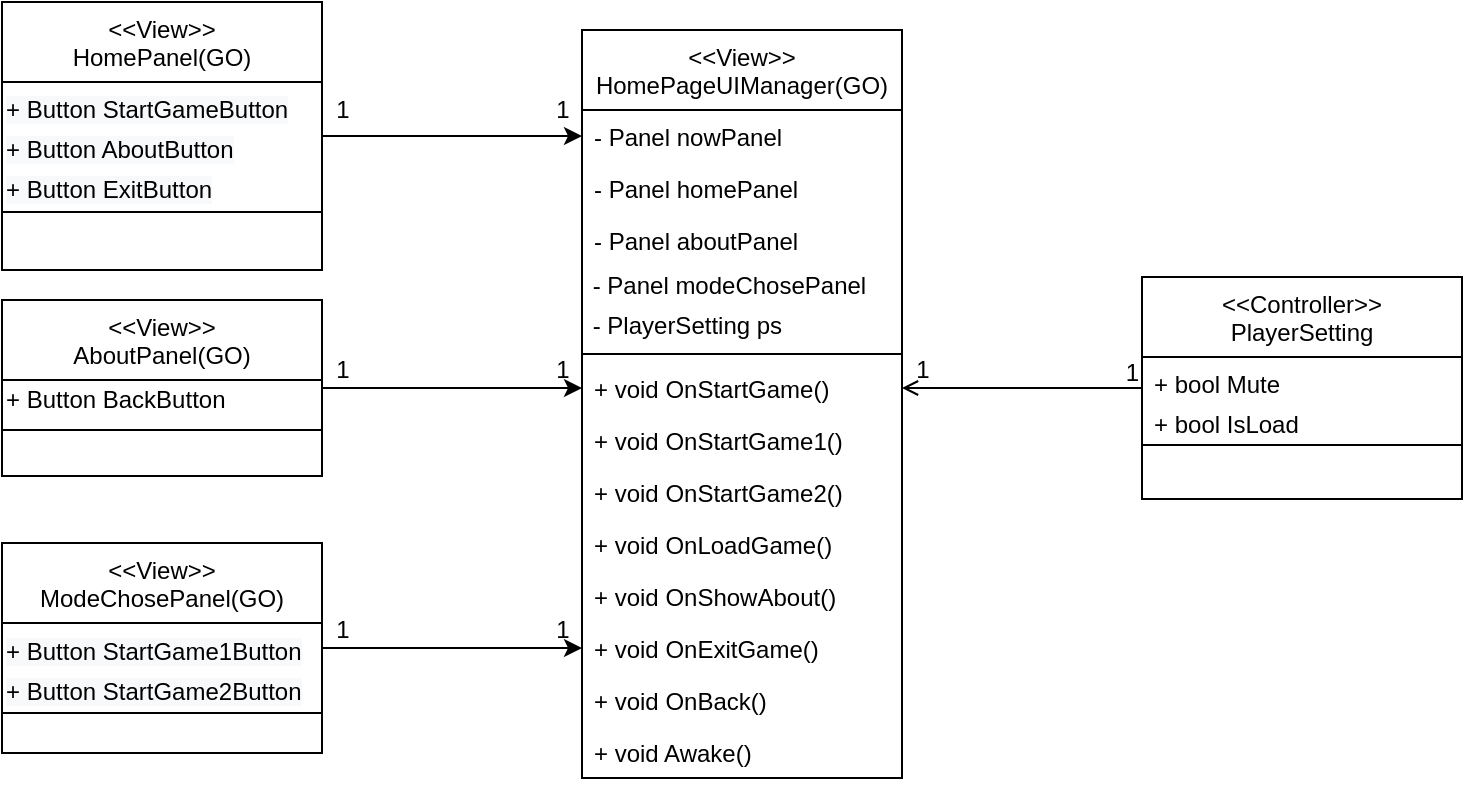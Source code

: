 <mxfile version="13.9.9" type="device" pages="5"><diagram id="C5RBs43oDa-KdzZeNtuy" name="主场景"><mxGraphModel dx="1088" dy="968" grid="1" gridSize="10" guides="1" tooltips="1" connect="1" arrows="1" fold="1" page="1" pageScale="1" pageWidth="827" pageHeight="1169" math="0" shadow="0"><root><mxCell id="WIyWlLk6GJQsqaUBKTNV-0"/><mxCell id="WIyWlLk6GJQsqaUBKTNV-1" parent="WIyWlLk6GJQsqaUBKTNV-0"/><mxCell id="zkfFHV4jXpPFQw0GAbJ--0" value="&lt;&lt;View&gt;&gt;&#10;HomePageUIManager(GO)" style="swimlane;fontStyle=0;align=center;verticalAlign=top;childLayout=stackLayout;horizontal=1;startSize=40;horizontalStack=0;resizeParent=1;resizeLast=0;collapsible=1;marginBottom=0;rounded=0;shadow=0;strokeWidth=1;" parent="WIyWlLk6GJQsqaUBKTNV-1" vertex="1"><mxGeometry x="310" y="50" width="160" height="374" as="geometry"><mxRectangle x="230" y="140" width="160" height="26" as="alternateBounds"/></mxGeometry></mxCell><mxCell id="zkfFHV4jXpPFQw0GAbJ--1" value="- Panel nowPanel" style="text;align=left;verticalAlign=top;spacingLeft=4;spacingRight=4;overflow=hidden;rotatable=0;points=[[0,0.5],[1,0.5]];portConstraint=eastwest;" parent="zkfFHV4jXpPFQw0GAbJ--0" vertex="1"><mxGeometry y="40" width="160" height="26" as="geometry"/></mxCell><mxCell id="zkfFHV4jXpPFQw0GAbJ--2" value="- Panel homePanel" style="text;align=left;verticalAlign=top;spacingLeft=4;spacingRight=4;overflow=hidden;rotatable=0;points=[[0,0.5],[1,0.5]];portConstraint=eastwest;rounded=0;shadow=0;html=0;" parent="zkfFHV4jXpPFQw0GAbJ--0" vertex="1"><mxGeometry y="66" width="160" height="26" as="geometry"/></mxCell><mxCell id="zkfFHV4jXpPFQw0GAbJ--3" value="- Panel aboutPanel" style="text;align=left;verticalAlign=top;spacingLeft=4;spacingRight=4;overflow=hidden;rotatable=0;points=[[0,0.5],[1,0.5]];portConstraint=eastwest;rounded=0;shadow=0;html=0;" parent="zkfFHV4jXpPFQw0GAbJ--0" vertex="1"><mxGeometry y="92" width="160" height="26" as="geometry"/></mxCell><mxCell id="ZSiSlvn3hVvEYWQrfm3h-0" value="&amp;nbsp;- Panel modeChosePanel" style="text;html=1;resizable=0;autosize=1;align=left;verticalAlign=middle;points=[];fillColor=none;strokeColor=none;rounded=0;" parent="zkfFHV4jXpPFQw0GAbJ--0" vertex="1"><mxGeometry y="118" width="160" height="20" as="geometry"/></mxCell><mxCell id="ZSiSlvn3hVvEYWQrfm3h-1" value="&amp;nbsp;-&amp;nbsp;&lt;span style=&quot;text-align: center&quot;&gt;PlayerSetting ps&lt;/span&gt;" style="text;html=1;resizable=0;autosize=1;align=left;verticalAlign=middle;points=[];fillColor=none;strokeColor=none;rounded=0;" parent="zkfFHV4jXpPFQw0GAbJ--0" vertex="1"><mxGeometry y="138" width="160" height="20" as="geometry"/></mxCell><mxCell id="zkfFHV4jXpPFQw0GAbJ--4" value="" style="line;html=1;strokeWidth=1;align=left;verticalAlign=middle;spacingTop=-1;spacingLeft=3;spacingRight=3;rotatable=0;labelPosition=right;points=[];portConstraint=eastwest;" parent="zkfFHV4jXpPFQw0GAbJ--0" vertex="1"><mxGeometry y="158" width="160" height="8" as="geometry"/></mxCell><mxCell id="zkfFHV4jXpPFQw0GAbJ--5" value="+ void OnStartGame()" style="text;align=left;verticalAlign=top;spacingLeft=4;spacingRight=4;overflow=hidden;rotatable=0;points=[[0,0.5],[1,0.5]];portConstraint=eastwest;" parent="zkfFHV4jXpPFQw0GAbJ--0" vertex="1"><mxGeometry y="166" width="160" height="26" as="geometry"/></mxCell><mxCell id="ZSiSlvn3hVvEYWQrfm3h-2" value="+ void OnStartGame1()" style="text;align=left;verticalAlign=top;spacingLeft=4;spacingRight=4;overflow=hidden;rotatable=0;points=[[0,0.5],[1,0.5]];portConstraint=eastwest;" parent="zkfFHV4jXpPFQw0GAbJ--0" vertex="1"><mxGeometry y="192" width="160" height="26" as="geometry"/></mxCell><mxCell id="ZSiSlvn3hVvEYWQrfm3h-3" value="+ void OnStartGame2()" style="text;align=left;verticalAlign=top;spacingLeft=4;spacingRight=4;overflow=hidden;rotatable=0;points=[[0,0.5],[1,0.5]];portConstraint=eastwest;" parent="zkfFHV4jXpPFQw0GAbJ--0" vertex="1"><mxGeometry y="218" width="160" height="26" as="geometry"/></mxCell><mxCell id="ZSiSlvn3hVvEYWQrfm3h-6" value="+ void OnLoadGame()" style="text;align=left;verticalAlign=top;spacingLeft=4;spacingRight=4;overflow=hidden;rotatable=0;points=[[0,0.5],[1,0.5]];portConstraint=eastwest;" parent="zkfFHV4jXpPFQw0GAbJ--0" vertex="1"><mxGeometry y="244" width="160" height="26" as="geometry"/></mxCell><mxCell id="ZSiSlvn3hVvEYWQrfm3h-7" value="+ void OnShowAbout()" style="text;align=left;verticalAlign=top;spacingLeft=4;spacingRight=4;overflow=hidden;rotatable=0;points=[[0,0.5],[1,0.5]];portConstraint=eastwest;" parent="zkfFHV4jXpPFQw0GAbJ--0" vertex="1"><mxGeometry y="270" width="160" height="26" as="geometry"/></mxCell><mxCell id="ZSiSlvn3hVvEYWQrfm3h-9" value="+ void OnExitGame()" style="text;align=left;verticalAlign=top;spacingLeft=4;spacingRight=4;overflow=hidden;rotatable=0;points=[[0,0.5],[1,0.5]];portConstraint=eastwest;" parent="zkfFHV4jXpPFQw0GAbJ--0" vertex="1"><mxGeometry y="296" width="160" height="26" as="geometry"/></mxCell><mxCell id="ZSiSlvn3hVvEYWQrfm3h-10" value="+ void OnBack()" style="text;align=left;verticalAlign=top;spacingLeft=4;spacingRight=4;overflow=hidden;rotatable=0;points=[[0,0.5],[1,0.5]];portConstraint=eastwest;" parent="zkfFHV4jXpPFQw0GAbJ--0" vertex="1"><mxGeometry y="322" width="160" height="26" as="geometry"/></mxCell><mxCell id="GzbMv10DKYBXH3ceqd0--0" value="+ void Awake()" style="text;align=left;verticalAlign=top;spacingLeft=4;spacingRight=4;overflow=hidden;rotatable=0;points=[[0,0.5],[1,0.5]];portConstraint=eastwest;" parent="zkfFHV4jXpPFQw0GAbJ--0" vertex="1"><mxGeometry y="348" width="160" height="26" as="geometry"/></mxCell><mxCell id="ZSiSlvn3hVvEYWQrfm3h-16" style="edgeStyle=orthogonalEdgeStyle;rounded=0;orthogonalLoop=1;jettySize=auto;html=1;exitX=1;exitY=0.5;exitDx=0;exitDy=0;entryX=0;entryY=0.5;entryDx=0;entryDy=0;" parent="WIyWlLk6GJQsqaUBKTNV-1" source="zkfFHV4jXpPFQw0GAbJ--6" target="zkfFHV4jXpPFQw0GAbJ--1" edge="1"><mxGeometry relative="1" as="geometry"/></mxCell><mxCell id="zkfFHV4jXpPFQw0GAbJ--6" value="&lt;&lt;View&gt;&gt;&#10;HomePanel(GO)" style="swimlane;fontStyle=0;align=center;verticalAlign=top;childLayout=stackLayout;horizontal=1;startSize=40;horizontalStack=0;resizeParent=1;resizeLast=0;collapsible=1;marginBottom=0;rounded=0;shadow=0;strokeWidth=1;" parent="WIyWlLk6GJQsqaUBKTNV-1" vertex="1"><mxGeometry x="20" y="36" width="160" height="134" as="geometry"><mxRectangle x="130" y="380" width="160" height="26" as="alternateBounds"/></mxGeometry></mxCell><mxCell id="ZSiSlvn3hVvEYWQrfm3h-24" value="&lt;span style=&quot;color: rgb(0 , 0 , 0) ; font-family: &amp;#34;helvetica&amp;#34; ; font-size: 12px ; font-style: normal ; font-weight: 400 ; letter-spacing: normal ; text-align: left ; text-indent: 0px ; text-transform: none ; word-spacing: 0px ; background-color: rgb(248 , 249 , 250) ; display: inline ; float: none&quot;&gt;+ Button&amp;nbsp;StartGameButton&lt;/span&gt;" style="text;whiteSpace=wrap;html=1;" parent="zkfFHV4jXpPFQw0GAbJ--6" vertex="1"><mxGeometry y="40" width="160" height="20" as="geometry"/></mxCell><mxCell id="ZSiSlvn3hVvEYWQrfm3h-25" value="&lt;span style=&quot;color: rgb(0 , 0 , 0) ; font-family: &amp;#34;helvetica&amp;#34; ; font-size: 12px ; font-style: normal ; font-weight: 400 ; letter-spacing: normal ; text-align: left ; text-indent: 0px ; text-transform: none ; word-spacing: 0px ; background-color: rgb(248 , 249 , 250) ; display: inline ; float: none&quot;&gt;+ Button AboutButton&lt;/span&gt;" style="text;whiteSpace=wrap;html=1;" parent="zkfFHV4jXpPFQw0GAbJ--6" vertex="1"><mxGeometry y="60" width="160" height="20" as="geometry"/></mxCell><mxCell id="ZSiSlvn3hVvEYWQrfm3h-26" value="&lt;span style=&quot;color: rgb(0 , 0 , 0) ; font-family: &amp;#34;helvetica&amp;#34; ; font-size: 12px ; font-style: normal ; font-weight: 400 ; letter-spacing: normal ; text-align: left ; text-indent: 0px ; text-transform: none ; word-spacing: 0px ; background-color: rgb(248 , 249 , 250) ; display: inline ; float: none&quot;&gt;+ Button ExitButton&lt;/span&gt;" style="text;whiteSpace=wrap;html=1;" parent="zkfFHV4jXpPFQw0GAbJ--6" vertex="1"><mxGeometry y="80" width="160" height="20" as="geometry"/></mxCell><mxCell id="zkfFHV4jXpPFQw0GAbJ--9" value="" style="line;html=1;strokeWidth=1;align=left;verticalAlign=middle;spacingTop=-1;spacingLeft=3;spacingRight=3;rotatable=0;labelPosition=right;points=[];portConstraint=eastwest;" parent="zkfFHV4jXpPFQw0GAbJ--6" vertex="1"><mxGeometry y="100" width="160" height="10" as="geometry"/></mxCell><mxCell id="zkfFHV4jXpPFQw0GAbJ--17" value="&lt;&lt;Controller&gt;&gt;&#10;PlayerSetting" style="swimlane;fontStyle=0;align=center;verticalAlign=top;childLayout=stackLayout;horizontal=1;startSize=40;horizontalStack=0;resizeParent=1;resizeLast=0;collapsible=1;marginBottom=0;rounded=0;shadow=0;strokeWidth=1;" parent="WIyWlLk6GJQsqaUBKTNV-1" vertex="1"><mxGeometry x="590" y="173.5" width="160" height="111" as="geometry"><mxRectangle x="550" y="140" width="160" height="26" as="alternateBounds"/></mxGeometry></mxCell><mxCell id="zkfFHV4jXpPFQw0GAbJ--18" value="+ bool Mute" style="text;align=left;verticalAlign=top;spacingLeft=4;spacingRight=4;overflow=hidden;rotatable=0;points=[[0,0.5],[1,0.5]];portConstraint=eastwest;" parent="zkfFHV4jXpPFQw0GAbJ--17" vertex="1"><mxGeometry y="40" width="160" height="20" as="geometry"/></mxCell><mxCell id="ZSiSlvn3hVvEYWQrfm3h-27" value="+ bool IsLoad" style="text;align=left;verticalAlign=top;spacingLeft=4;spacingRight=4;overflow=hidden;rotatable=0;points=[[0,0.5],[1,0.5]];portConstraint=eastwest;" parent="zkfFHV4jXpPFQw0GAbJ--17" vertex="1"><mxGeometry y="60" width="160" height="20" as="geometry"/></mxCell><mxCell id="zkfFHV4jXpPFQw0GAbJ--23" value="" style="line;html=1;strokeWidth=1;align=left;verticalAlign=middle;spacingTop=-1;spacingLeft=3;spacingRight=3;rotatable=0;labelPosition=right;points=[];portConstraint=eastwest;" parent="zkfFHV4jXpPFQw0GAbJ--17" vertex="1"><mxGeometry y="80" width="160" height="8" as="geometry"/></mxCell><mxCell id="zkfFHV4jXpPFQw0GAbJ--26" value="" style="endArrow=open;shadow=0;strokeWidth=1;rounded=0;endFill=1;edgeStyle=elbowEdgeStyle;elbow=vertical;" parent="WIyWlLk6GJQsqaUBKTNV-1" source="zkfFHV4jXpPFQw0GAbJ--17" target="zkfFHV4jXpPFQw0GAbJ--0" edge="1"><mxGeometry x="0.5" y="41" relative="1" as="geometry"><mxPoint x="470" y="192" as="sourcePoint"/><mxPoint x="630" y="192" as="targetPoint"/><mxPoint x="-40" y="32" as="offset"/></mxGeometry></mxCell><mxCell id="zkfFHV4jXpPFQw0GAbJ--28" value="1" style="resizable=0;align=right;verticalAlign=bottom;labelBackgroundColor=none;fontSize=12;" parent="zkfFHV4jXpPFQw0GAbJ--26" connectable="0" vertex="1"><mxGeometry x="1" relative="1" as="geometry"><mxPoint x="120" y="1" as="offset"/></mxGeometry></mxCell><mxCell id="ZSiSlvn3hVvEYWQrfm3h-17" style="edgeStyle=orthogonalEdgeStyle;rounded=0;orthogonalLoop=1;jettySize=auto;html=1;exitX=1;exitY=0.5;exitDx=0;exitDy=0;entryX=0;entryY=0.5;entryDx=0;entryDy=0;" parent="WIyWlLk6GJQsqaUBKTNV-1" source="ZSiSlvn3hVvEYWQrfm3h-12" target="zkfFHV4jXpPFQw0GAbJ--5" edge="1"><mxGeometry relative="1" as="geometry"/></mxCell><mxCell id="ZSiSlvn3hVvEYWQrfm3h-12" value="&lt;&lt;View&gt;&gt;&#10;AboutPanel(GO)" style="swimlane;fontStyle=0;align=center;verticalAlign=top;childLayout=stackLayout;horizontal=1;startSize=40;horizontalStack=0;resizeParent=1;resizeLast=0;collapsible=1;marginBottom=0;rounded=0;shadow=0;strokeWidth=1;" parent="WIyWlLk6GJQsqaUBKTNV-1" vertex="1"><mxGeometry x="20" y="185" width="160" height="88" as="geometry"><mxRectangle x="130" y="380" width="160" height="26" as="alternateBounds"/></mxGeometry></mxCell><mxCell id="ZSiSlvn3hVvEYWQrfm3h-19" value="+&amp;nbsp;&lt;span style=&quot;font-family: &amp;#34;helvetica&amp;#34;&quot;&gt;Button&amp;nbsp;&lt;/span&gt;BackButton" style="text;html=1;resizable=0;autosize=1;align=left;verticalAlign=middle;points=[];fillColor=none;strokeColor=none;rounded=0;" parent="ZSiSlvn3hVvEYWQrfm3h-12" vertex="1"><mxGeometry y="40" width="160" height="20" as="geometry"/></mxCell><mxCell id="ZSiSlvn3hVvEYWQrfm3h-13" value="" style="line;html=1;strokeWidth=1;align=left;verticalAlign=middle;spacingTop=-1;spacingLeft=3;spacingRight=3;rotatable=0;labelPosition=right;points=[];portConstraint=eastwest;" parent="ZSiSlvn3hVvEYWQrfm3h-12" vertex="1"><mxGeometry y="60" width="160" height="10" as="geometry"/></mxCell><mxCell id="ZSiSlvn3hVvEYWQrfm3h-18" style="edgeStyle=orthogonalEdgeStyle;rounded=0;orthogonalLoop=1;jettySize=auto;html=1;exitX=1;exitY=0.5;exitDx=0;exitDy=0;entryX=0;entryY=0.5;entryDx=0;entryDy=0;" parent="WIyWlLk6GJQsqaUBKTNV-1" source="ZSiSlvn3hVvEYWQrfm3h-14" target="ZSiSlvn3hVvEYWQrfm3h-9" edge="1"><mxGeometry relative="1" as="geometry"/></mxCell><mxCell id="ZSiSlvn3hVvEYWQrfm3h-14" value="&lt;&lt;View&gt;&gt;&#10;ModeChosePanel(GO)" style="swimlane;fontStyle=0;align=center;verticalAlign=top;childLayout=stackLayout;horizontal=1;startSize=40;horizontalStack=0;resizeParent=1;resizeLast=0;collapsible=1;marginBottom=0;rounded=0;shadow=0;strokeWidth=1;" parent="WIyWlLk6GJQsqaUBKTNV-1" vertex="1"><mxGeometry x="20" y="306.5" width="160" height="105" as="geometry"><mxRectangle x="130" y="380" width="160" height="26" as="alternateBounds"/></mxGeometry></mxCell><mxCell id="ZSiSlvn3hVvEYWQrfm3h-22" value="&lt;span style=&quot;color: rgb(0 , 0 , 0) ; font-family: &amp;#34;helvetica&amp;#34; ; font-size: 12px ; font-style: normal ; font-weight: 400 ; letter-spacing: normal ; text-align: left ; text-indent: 0px ; text-transform: none ; word-spacing: 0px ; background-color: rgb(248 , 249 , 250) ; display: inline ; float: none&quot;&gt;+ Button StartGame1Button&lt;/span&gt;" style="text;whiteSpace=wrap;html=1;" parent="ZSiSlvn3hVvEYWQrfm3h-14" vertex="1"><mxGeometry y="40" width="160" height="20" as="geometry"/></mxCell><mxCell id="ZSiSlvn3hVvEYWQrfm3h-23" value="&lt;span style=&quot;color: rgb(0 , 0 , 0) ; font-family: &amp;#34;helvetica&amp;#34; ; font-size: 12px ; font-style: normal ; font-weight: 400 ; letter-spacing: normal ; text-align: left ; text-indent: 0px ; text-transform: none ; word-spacing: 0px ; background-color: rgb(248 , 249 , 250) ; display: inline ; float: none&quot;&gt;+ Button StartGame2Button&lt;/span&gt;" style="text;whiteSpace=wrap;html=1;" parent="ZSiSlvn3hVvEYWQrfm3h-14" vertex="1"><mxGeometry y="60" width="160" height="20" as="geometry"/></mxCell><mxCell id="ZSiSlvn3hVvEYWQrfm3h-15" value="" style="line;html=1;strokeWidth=1;align=left;verticalAlign=middle;spacingTop=-1;spacingLeft=3;spacingRight=3;rotatable=0;labelPosition=right;points=[];portConstraint=eastwest;" parent="ZSiSlvn3hVvEYWQrfm3h-14" vertex="1"><mxGeometry y="80" width="160" height="10" as="geometry"/></mxCell><mxCell id="ZSiSlvn3hVvEYWQrfm3h-28" value="1" style="text;html=1;resizable=0;autosize=1;align=center;verticalAlign=middle;points=[];fillColor=none;strokeColor=none;rounded=0;" parent="WIyWlLk6GJQsqaUBKTNV-1" vertex="1"><mxGeometry x="180" y="80" width="20" height="20" as="geometry"/></mxCell><mxCell id="ZSiSlvn3hVvEYWQrfm3h-29" value="1" style="text;html=1;resizable=0;autosize=1;align=center;verticalAlign=middle;points=[];fillColor=none;strokeColor=none;rounded=0;" parent="WIyWlLk6GJQsqaUBKTNV-1" vertex="1"><mxGeometry x="290" y="80" width="20" height="20" as="geometry"/></mxCell><mxCell id="ZSiSlvn3hVvEYWQrfm3h-30" value="1" style="text;html=1;resizable=0;autosize=1;align=center;verticalAlign=middle;points=[];fillColor=none;strokeColor=none;rounded=0;" parent="WIyWlLk6GJQsqaUBKTNV-1" vertex="1"><mxGeometry x="180" y="210" width="20" height="20" as="geometry"/></mxCell><mxCell id="ZSiSlvn3hVvEYWQrfm3h-31" value="1" style="text;html=1;resizable=0;autosize=1;align=center;verticalAlign=middle;points=[];fillColor=none;strokeColor=none;rounded=0;" parent="WIyWlLk6GJQsqaUBKTNV-1" vertex="1"><mxGeometry x="290" y="210" width="20" height="20" as="geometry"/></mxCell><mxCell id="ZSiSlvn3hVvEYWQrfm3h-32" value="1" style="text;html=1;resizable=0;autosize=1;align=center;verticalAlign=middle;points=[];fillColor=none;strokeColor=none;rounded=0;" parent="WIyWlLk6GJQsqaUBKTNV-1" vertex="1"><mxGeometry x="180" y="340" width="20" height="20" as="geometry"/></mxCell><mxCell id="ZSiSlvn3hVvEYWQrfm3h-33" value="1" style="text;html=1;resizable=0;autosize=1;align=center;verticalAlign=middle;points=[];fillColor=none;strokeColor=none;rounded=0;" parent="WIyWlLk6GJQsqaUBKTNV-1" vertex="1"><mxGeometry x="290" y="340" width="20" height="20" as="geometry"/></mxCell><mxCell id="ZSiSlvn3hVvEYWQrfm3h-34" value="1" style="text;html=1;resizable=0;autosize=1;align=center;verticalAlign=middle;points=[];fillColor=none;strokeColor=none;rounded=0;" parent="WIyWlLk6GJQsqaUBKTNV-1" vertex="1"><mxGeometry x="470" y="210" width="20" height="20" as="geometry"/></mxCell></root></mxGraphModel></diagram><diagram id="Wc1baORZj8t3kkEHCf79" name="经典模式游戏场景(控制/模型类)"><mxGraphModel dx="1915" dy="2137" grid="1" gridSize="10" guides="1" tooltips="1" connect="1" arrows="1" fold="1" page="1" pageScale="1" pageWidth="827" pageHeight="1169" math="0" shadow="0"><root><mxCell id="B4BRoN6Fun9qgeqD5gaq-0"/><mxCell id="B4BRoN6Fun9qgeqD5gaq-1" parent="B4BRoN6Fun9qgeqD5gaq-0"/><mxCell id="jWTJfq9mD4M7_1BvsZtL-18" style="edgeStyle=orthogonalEdgeStyle;rounded=0;orthogonalLoop=1;jettySize=auto;html=1;endArrow=blockThin;endFill=0;" parent="B4BRoN6Fun9qgeqD5gaq-1" source="UJQa47L54-ZY6JX4Dikv-49" target="UJQa47L54-ZY6JX4Dikv-0" edge="1"><mxGeometry relative="1" as="geometry"/></mxCell><mxCell id="UJQa47L54-ZY6JX4Dikv-0" value="&lt;&lt;Controller&gt;&gt;&#10;&lt;&lt;Interface&gt;&gt;&#10;GameController" style="swimlane;fontStyle=0;align=center;verticalAlign=top;childLayout=stackLayout;horizontal=1;startSize=50;horizontalStack=0;resizeParent=1;resizeLast=0;collapsible=1;marginBottom=0;rounded=0;shadow=0;strokeWidth=1;" parent="B4BRoN6Fun9qgeqD5gaq-1" vertex="1"><mxGeometry x="80" y="354" width="170" height="240" as="geometry"><mxRectangle x="230" y="140" width="160" height="26" as="alternateBounds"/></mxGeometry></mxCell><mxCell id="UJQa47L54-ZY6JX4Dikv-6" value="" style="line;html=1;strokeWidth=1;align=left;verticalAlign=middle;spacingTop=-1;spacingLeft=3;spacingRight=3;rotatable=0;labelPosition=right;points=[];portConstraint=eastwest;" parent="UJQa47L54-ZY6JX4Dikv-0" vertex="1"><mxGeometry y="50" width="170" height="8" as="geometry"/></mxCell><mxCell id="UJQa47L54-ZY6JX4Dikv-29" value="+ bool IsPause()" style="text;html=1;resizable=0;autosize=1;align=left;verticalAlign=middle;points=[];fillColor=none;strokeColor=none;rounded=0;" parent="UJQa47L54-ZY6JX4Dikv-0" vertex="1"><mxGeometry y="58" width="170" height="20" as="geometry"/></mxCell><mxCell id="UJQa47L54-ZY6JX4Dikv-30" value="+&amp;nbsp;&lt;span style=&quot;text-align: center&quot;&gt;void GameStart()&lt;/span&gt;" style="text;html=1;resizable=0;autosize=1;align=left;verticalAlign=middle;points=[];fillColor=none;strokeColor=none;rounded=0;" parent="UJQa47L54-ZY6JX4Dikv-0" vertex="1"><mxGeometry y="78" width="170" height="20" as="geometry"/></mxCell><mxCell id="UJQa47L54-ZY6JX4Dikv-31" value="+&amp;nbsp;&lt;span style=&quot;text-align: center&quot;&gt;void GameStart()&lt;/span&gt;" style="text;html=1;resizable=0;autosize=1;align=left;verticalAlign=middle;points=[];fillColor=none;strokeColor=none;rounded=0;" parent="UJQa47L54-ZY6JX4Dikv-0" vertex="1"><mxGeometry y="98" width="170" height="20" as="geometry"/></mxCell><mxCell id="UJQa47L54-ZY6JX4Dikv-32" value="+&amp;nbsp;&lt;span style=&quot;text-align: center&quot;&gt;GamePause(bool isPause)&lt;/span&gt;" style="text;html=1;resizable=0;autosize=1;align=left;verticalAlign=middle;points=[];fillColor=none;strokeColor=none;rounded=0;" parent="UJQa47L54-ZY6JX4Dikv-0" vertex="1"><mxGeometry y="118" width="170" height="20" as="geometry"/></mxCell><mxCell id="UJQa47L54-ZY6JX4Dikv-33" value="+&amp;nbsp;&lt;span style=&quot;text-align: center&quot;&gt;void GameOver()&lt;/span&gt;" style="text;html=1;resizable=0;autosize=1;align=left;verticalAlign=middle;points=[];fillColor=none;strokeColor=none;rounded=0;" parent="UJQa47L54-ZY6JX4Dikv-0" vertex="1"><mxGeometry y="138" width="170" height="20" as="geometry"/></mxCell><mxCell id="UJQa47L54-ZY6JX4Dikv-34" value="+&lt;span style=&quot;text-align: center&quot;&gt;&amp;nbsp;void SaveGame()&lt;/span&gt;" style="text;html=1;resizable=0;autosize=1;align=left;verticalAlign=middle;points=[];fillColor=none;strokeColor=none;rounded=0;" parent="UJQa47L54-ZY6JX4Dikv-0" vertex="1"><mxGeometry y="158" width="170" height="20" as="geometry"/></mxCell><mxCell id="UJQa47L54-ZY6JX4Dikv-35" value="&lt;span style=&quot;text-align: center&quot;&gt;+ void LoadGame()&lt;/span&gt;" style="text;html=1;resizable=0;autosize=1;align=left;verticalAlign=middle;points=[];fillColor=none;strokeColor=none;rounded=0;" parent="UJQa47L54-ZY6JX4Dikv-0" vertex="1"><mxGeometry y="178" width="170" height="20" as="geometry"/></mxCell><mxCell id="UJQa47L54-ZY6JX4Dikv-36" value="&lt;span style=&quot;text-align: center&quot;&gt;+&amp;nbsp;&lt;/span&gt;&lt;span style=&quot;text-align: center&quot;&gt;void SaveBestScore()&lt;/span&gt;" style="text;html=1;resizable=0;autosize=1;align=left;verticalAlign=middle;points=[];fillColor=none;strokeColor=none;rounded=0;" parent="UJQa47L54-ZY6JX4Dikv-0" vertex="1"><mxGeometry y="198" width="170" height="20" as="geometry"/></mxCell><mxCell id="UJQa47L54-ZY6JX4Dikv-37" value="&lt;span style=&quot;text-align: center&quot;&gt;+ void LoadBestScore()&lt;/span&gt;" style="text;html=1;resizable=0;autosize=1;align=left;verticalAlign=middle;points=[];fillColor=none;strokeColor=none;rounded=0;" parent="UJQa47L54-ZY6JX4Dikv-0" vertex="1"><mxGeometry y="218" width="170" height="20" as="geometry"/></mxCell><mxCell id="UJQa47L54-ZY6JX4Dikv-38" value="&lt;&lt;Controller&gt;&gt;&#10;&lt;&lt;Interface&gt;&gt;&#10;UserInput" style="swimlane;fontStyle=0;align=center;verticalAlign=top;childLayout=stackLayout;horizontal=1;startSize=50;horizontalStack=0;resizeParent=1;resizeLast=0;collapsible=1;marginBottom=0;rounded=0;shadow=0;strokeWidth=1;" parent="B4BRoN6Fun9qgeqD5gaq-1" vertex="1"><mxGeometry x="80" y="795" width="170" height="100" as="geometry"><mxRectangle x="230" y="140" width="160" height="26" as="alternateBounds"/></mxGeometry></mxCell><mxCell id="UJQa47L54-ZY6JX4Dikv-39" value="" style="line;html=1;strokeWidth=1;align=left;verticalAlign=middle;spacingTop=-1;spacingLeft=3;spacingRight=3;rotatable=0;labelPosition=right;points=[];portConstraint=eastwest;" parent="UJQa47L54-ZY6JX4Dikv-38" vertex="1"><mxGeometry y="50" width="170" height="8" as="geometry"/></mxCell><mxCell id="UJQa47L54-ZY6JX4Dikv-40" value="+ void PCInput()" style="text;html=1;resizable=0;autosize=1;align=left;verticalAlign=middle;points=[];fillColor=none;strokeColor=none;rounded=0;" parent="UJQa47L54-ZY6JX4Dikv-38" vertex="1"><mxGeometry y="58" width="170" height="20" as="geometry"/></mxCell><mxCell id="UJQa47L54-ZY6JX4Dikv-41" value="&lt;div style=&quot;text-align: center&quot;&gt;&lt;span&gt;+ &lt;/span&gt;&lt;span&gt;void PhoneInput()&lt;/span&gt;&lt;/div&gt;" style="text;html=1;resizable=0;autosize=1;align=left;verticalAlign=middle;points=[];fillColor=none;strokeColor=none;rounded=0;" parent="UJQa47L54-ZY6JX4Dikv-38" vertex="1"><mxGeometry y="78" width="170" height="20" as="geometry"/></mxCell><mxCell id="8AtPFU3eo0l67PzRxU80-20" style="edgeStyle=orthogonalEdgeStyle;rounded=0;orthogonalLoop=1;jettySize=auto;html=1;endArrow=classic;endFill=1;" parent="B4BRoN6Fun9qgeqD5gaq-1" source="UJQa47L54-ZY6JX4Dikv-49" target="nRo96UK-6fs7uvVA5aZQ-4" edge="1"><mxGeometry relative="1" as="geometry"/></mxCell><mxCell id="UJQa47L54-ZY6JX4Dikv-49" value="&lt;&lt;Controller&gt;&gt;&#10;GameController_Mode1(GO)" style="swimlane;fontStyle=0;align=center;verticalAlign=top;childLayout=stackLayout;horizontal=1;startSize=40;horizontalStack=0;resizeParent=1;resizeLast=0;collapsible=1;marginBottom=0;rounded=0;shadow=0;strokeWidth=1;" parent="B4BRoN6Fun9qgeqD5gaq-1" vertex="1"><mxGeometry x="360" y="240" width="290" height="468" as="geometry"><mxRectangle x="230" y="140" width="160" height="26" as="alternateBounds"/></mxGeometry></mxCell><mxCell id="jWTJfq9mD4M7_1BvsZtL-7" value="+ enum MoveDirection" style="text;html=1;resizable=0;autosize=1;align=left;verticalAlign=middle;points=[];fillColor=none;strokeColor=none;rounded=0;" parent="UJQa47L54-ZY6JX4Dikv-49" vertex="1"><mxGeometry y="40" width="290" height="20" as="geometry"/></mxCell><mxCell id="jWTJfq9mD4M7_1BvsZtL-8" value="-&amp;nbsp;PlayerSetting ps" style="text;html=1;resizable=0;autosize=1;align=left;verticalAlign=middle;points=[];fillColor=none;strokeColor=none;rounded=0;" parent="UJQa47L54-ZY6JX4Dikv-49" vertex="1"><mxGeometry y="60" width="290" height="20" as="geometry"/></mxCell><mxCell id="jWTJfq9mD4M7_1BvsZtL-9" value="-&amp;nbsp;GamePageUIManager GPUIM" style="text;html=1;resizable=0;autosize=1;align=left;verticalAlign=middle;points=[];fillColor=none;strokeColor=none;rounded=0;" parent="UJQa47L54-ZY6JX4Dikv-49" vertex="1"><mxGeometry y="80" width="290" height="20" as="geometry"/></mxCell><mxCell id="Vk6B6caTbnFuhYVuaRHA-29" value="-&amp;nbsp;SoundsController SC" style="text;html=1;resizable=0;autosize=1;align=left;verticalAlign=middle;points=[];fillColor=none;strokeColor=none;rounded=0;" parent="UJQa47L54-ZY6JX4Dikv-49" vertex="1"><mxGeometry y="100" width="290" height="20" as="geometry"/></mxCell><mxCell id="jWTJfq9mD4M7_1BvsZtL-10" value="- Map map" style="text;html=1;resizable=0;autosize=1;align=left;verticalAlign=middle;points=[];fillColor=none;strokeColor=none;rounded=0;" parent="UJQa47L54-ZY6JX4Dikv-49" vertex="1"><mxGeometry y="120" width="290" height="20" as="geometry"/></mxCell><mxCell id="jWTJfq9mD4M7_1BvsZtL-11" value="-&amp;nbsp;bool isPause" style="text;html=1;resizable=0;autosize=1;align=left;verticalAlign=middle;points=[];fillColor=none;strokeColor=none;rounded=0;" parent="UJQa47L54-ZY6JX4Dikv-49" vertex="1"><mxGeometry y="140" width="290" height="20" as="geometry"/></mxCell><mxCell id="jWTJfq9mD4M7_1BvsZtL-12" value="+&amp;nbsp;bool isMute" style="text;html=1;resizable=0;autosize=1;align=left;verticalAlign=middle;points=[];fillColor=none;strokeColor=none;rounded=0;" parent="UJQa47L54-ZY6JX4Dikv-49" vertex="1"><mxGeometry y="160" width="290" height="20" as="geometry"/></mxCell><mxCell id="jWTJfq9mD4M7_1BvsZtL-13" value="- string archivePath" style="text;html=1;resizable=0;autosize=1;align=left;verticalAlign=middle;points=[];fillColor=none;strokeColor=none;rounded=0;" parent="UJQa47L54-ZY6JX4Dikv-49" vertex="1"><mxGeometry y="180" width="290" height="20" as="geometry"/></mxCell><mxCell id="jWTJfq9mD4M7_1BvsZtL-14" value="-&amp;nbsp;string bestScorePath" style="text;html=1;resizable=0;autosize=1;align=left;verticalAlign=middle;points=[];fillColor=none;strokeColor=none;rounded=0;" parent="UJQa47L54-ZY6JX4Dikv-49" vertex="1"><mxGeometry y="200" width="290" height="20" as="geometry"/></mxCell><mxCell id="UJQa47L54-ZY6JX4Dikv-50" value="" style="line;html=1;strokeWidth=1;align=left;verticalAlign=middle;spacingTop=-1;spacingLeft=3;spacingRight=3;rotatable=0;labelPosition=right;points=[];portConstraint=eastwest;" parent="UJQa47L54-ZY6JX4Dikv-49" vertex="1"><mxGeometry y="220" width="290" height="8" as="geometry"/></mxCell><mxCell id="UJQa47L54-ZY6JX4Dikv-51" value="+ bool IsPause()" style="text;html=1;resizable=0;autosize=1;align=left;verticalAlign=middle;points=[];fillColor=none;strokeColor=none;rounded=0;" parent="UJQa47L54-ZY6JX4Dikv-49" vertex="1"><mxGeometry y="228" width="290" height="20" as="geometry"/></mxCell><mxCell id="UJQa47L54-ZY6JX4Dikv-52" value="+&amp;nbsp;&lt;span style=&quot;text-align: center&quot;&gt;void GameStart()&lt;/span&gt;" style="text;html=1;resizable=0;autosize=1;align=left;verticalAlign=middle;points=[];fillColor=none;strokeColor=none;rounded=0;" parent="UJQa47L54-ZY6JX4Dikv-49" vertex="1"><mxGeometry y="248" width="290" height="20" as="geometry"/></mxCell><mxCell id="UJQa47L54-ZY6JX4Dikv-53" value="+&amp;nbsp;&lt;span style=&quot;text-align: center&quot;&gt;void GameStart()&lt;/span&gt;" style="text;html=1;resizable=0;autosize=1;align=left;verticalAlign=middle;points=[];fillColor=none;strokeColor=none;rounded=0;" parent="UJQa47L54-ZY6JX4Dikv-49" vertex="1"><mxGeometry y="268" width="290" height="20" as="geometry"/></mxCell><mxCell id="UJQa47L54-ZY6JX4Dikv-54" value="+ void&amp;nbsp;&lt;span style=&quot;text-align: center&quot;&gt;GamePause(bool isPause)&lt;/span&gt;" style="text;html=1;resizable=0;autosize=1;align=left;verticalAlign=middle;points=[];fillColor=none;strokeColor=none;rounded=0;" parent="UJQa47L54-ZY6JX4Dikv-49" vertex="1"><mxGeometry y="288" width="290" height="20" as="geometry"/></mxCell><mxCell id="UJQa47L54-ZY6JX4Dikv-55" value="+&amp;nbsp;&lt;span style=&quot;text-align: center&quot;&gt;void GameOver()&lt;/span&gt;" style="text;html=1;resizable=0;autosize=1;align=left;verticalAlign=middle;points=[];fillColor=none;strokeColor=none;rounded=0;" parent="UJQa47L54-ZY6JX4Dikv-49" vertex="1"><mxGeometry y="308" width="290" height="20" as="geometry"/></mxCell><mxCell id="UJQa47L54-ZY6JX4Dikv-56" value="+&lt;span style=&quot;text-align: center&quot;&gt;&amp;nbsp;void SaveGame()&lt;/span&gt;" style="text;html=1;resizable=0;autosize=1;align=left;verticalAlign=middle;points=[];fillColor=none;strokeColor=none;rounded=0;" parent="UJQa47L54-ZY6JX4Dikv-49" vertex="1"><mxGeometry y="328" width="290" height="20" as="geometry"/></mxCell><mxCell id="UJQa47L54-ZY6JX4Dikv-57" value="&lt;span style=&quot;text-align: center&quot;&gt;+ void LoadGame()&lt;/span&gt;" style="text;html=1;resizable=0;autosize=1;align=left;verticalAlign=middle;points=[];fillColor=none;strokeColor=none;rounded=0;" parent="UJQa47L54-ZY6JX4Dikv-49" vertex="1"><mxGeometry y="348" width="290" height="20" as="geometry"/></mxCell><mxCell id="UJQa47L54-ZY6JX4Dikv-58" value="&lt;span style=&quot;text-align: center&quot;&gt;+&amp;nbsp;&lt;/span&gt;&lt;span style=&quot;text-align: center&quot;&gt;void SaveBestScore()&lt;/span&gt;" style="text;html=1;resizable=0;autosize=1;align=left;verticalAlign=middle;points=[];fillColor=none;strokeColor=none;rounded=0;" parent="UJQa47L54-ZY6JX4Dikv-49" vertex="1"><mxGeometry y="368" width="290" height="20" as="geometry"/></mxCell><mxCell id="UJQa47L54-ZY6JX4Dikv-59" value="&lt;span style=&quot;text-align: center&quot;&gt;+ void LoadBestScore()&lt;/span&gt;" style="text;html=1;resizable=0;autosize=1;align=left;verticalAlign=middle;points=[];fillColor=none;strokeColor=none;rounded=0;" parent="UJQa47L54-ZY6JX4Dikv-49" vertex="1"><mxGeometry y="388" width="290" height="20" as="geometry"/></mxCell><mxCell id="jWTJfq9mD4M7_1BvsZtL-15" value="&lt;span style=&quot;text-align: center&quot;&gt;+ void LoadBestScore()&lt;/span&gt;" style="text;html=1;resizable=0;autosize=1;align=left;verticalAlign=middle;points=[];fillColor=none;strokeColor=none;rounded=0;" parent="UJQa47L54-ZY6JX4Dikv-49" vertex="1"><mxGeometry y="408" width="290" height="20" as="geometry"/></mxCell><mxCell id="jWTJfq9mD4M7_1BvsZtL-16" value="&lt;span style=&quot;text-align: center&quot;&gt;+&amp;nbsp;&lt;/span&gt;void Move_EventHandle(MoveDirection direction)" style="text;html=1;resizable=0;autosize=1;align=left;verticalAlign=middle;points=[];fillColor=none;strokeColor=none;rounded=0;" parent="UJQa47L54-ZY6JX4Dikv-49" vertex="1"><mxGeometry y="428" width="290" height="20" as="geometry"/></mxCell><mxCell id="jWTJfq9mD4M7_1BvsZtL-17" value="&lt;div style=&quot;text-align: center&quot;&gt;&lt;span&gt;+ void Start()&lt;/span&gt;&lt;/div&gt;" style="text;html=1;resizable=0;autosize=1;align=left;verticalAlign=middle;points=[];fillColor=none;strokeColor=none;rounded=0;" parent="UJQa47L54-ZY6JX4Dikv-49" vertex="1"><mxGeometry y="448" width="290" height="20" as="geometry"/></mxCell><mxCell id="jWTJfq9mD4M7_1BvsZtL-0" value="&lt;&lt;Controller&gt;&gt;&#10;UserInput_Mode1(GO)" style="swimlane;fontStyle=0;align=center;verticalAlign=top;childLayout=stackLayout;horizontal=1;startSize=40;horizontalStack=0;resizeParent=1;resizeLast=0;collapsible=1;marginBottom=0;rounded=0;shadow=0;strokeWidth=1;" parent="B4BRoN6Fun9qgeqD5gaq-1" vertex="1"><mxGeometry x="323" y="770" width="180" height="150" as="geometry"><mxRectangle x="230" y="140" width="160" height="26" as="alternateBounds"/></mxGeometry></mxCell><mxCell id="jWTJfq9mD4M7_1BvsZtL-5" value="&lt;div style=&quot;text-align: center&quot;&gt;&lt;span&gt;+ GameContorller_Mode1 GC&lt;/span&gt;&lt;/div&gt;" style="text;html=1;resizable=0;autosize=1;align=left;verticalAlign=middle;points=[];fillColor=none;strokeColor=none;rounded=0;" parent="jWTJfq9mD4M7_1BvsZtL-0" vertex="1"><mxGeometry y="40" width="180" height="20" as="geometry"/></mxCell><mxCell id="jWTJfq9mD4M7_1BvsZtL-1" value="" style="line;html=1;strokeWidth=1;align=left;verticalAlign=middle;spacingTop=-1;spacingLeft=3;spacingRight=3;rotatable=0;labelPosition=right;points=[];portConstraint=eastwest;" parent="jWTJfq9mD4M7_1BvsZtL-0" vertex="1"><mxGeometry y="60" width="180" height="10" as="geometry"/></mxCell><mxCell id="jWTJfq9mD4M7_1BvsZtL-2" value="+ void PCInput()" style="text;html=1;resizable=0;autosize=1;align=left;verticalAlign=middle;points=[];fillColor=none;strokeColor=none;rounded=0;" parent="jWTJfq9mD4M7_1BvsZtL-0" vertex="1"><mxGeometry y="70" width="180" height="20" as="geometry"/></mxCell><mxCell id="jWTJfq9mD4M7_1BvsZtL-3" value="&lt;div style=&quot;text-align: center&quot;&gt;&lt;span&gt;+ &lt;/span&gt;&lt;span&gt;void PhoneInput()&lt;/span&gt;&lt;/div&gt;" style="text;html=1;resizable=0;autosize=1;align=left;verticalAlign=middle;points=[];fillColor=none;strokeColor=none;rounded=0;" parent="jWTJfq9mD4M7_1BvsZtL-0" vertex="1"><mxGeometry y="90" width="180" height="20" as="geometry"/></mxCell><mxCell id="jWTJfq9mD4M7_1BvsZtL-4" value="&lt;div style=&quot;text-align: center&quot;&gt;&lt;span&gt;+ &lt;/span&gt;&lt;span&gt;void Updata()&lt;/span&gt;&lt;/div&gt;" style="text;html=1;resizable=0;autosize=1;align=left;verticalAlign=middle;points=[];fillColor=none;strokeColor=none;rounded=0;" parent="jWTJfq9mD4M7_1BvsZtL-0" vertex="1"><mxGeometry y="110" width="180" height="20" as="geometry"/></mxCell><mxCell id="jWTJfq9mD4M7_1BvsZtL-6" value="&lt;div style=&quot;text-align: center&quot;&gt;&lt;span&gt;+ &lt;/span&gt;&lt;span&gt;void Start()&lt;/span&gt;&lt;/div&gt;" style="text;html=1;resizable=0;autosize=1;align=left;verticalAlign=middle;points=[];fillColor=none;strokeColor=none;rounded=0;" parent="jWTJfq9mD4M7_1BvsZtL-0" vertex="1"><mxGeometry y="130" width="180" height="20" as="geometry"/></mxCell><mxCell id="jWTJfq9mD4M7_1BvsZtL-19" style="edgeStyle=orthogonalEdgeStyle;rounded=0;orthogonalLoop=1;jettySize=auto;html=1;endArrow=blockThin;endFill=0;" parent="B4BRoN6Fun9qgeqD5gaq-1" source="jWTJfq9mD4M7_1BvsZtL-0" target="UJQa47L54-ZY6JX4Dikv-38" edge="1"><mxGeometry relative="1" as="geometry"><mxPoint x="370" y="474" as="sourcePoint"/><mxPoint x="260" y="474" as="targetPoint"/></mxGeometry></mxCell><mxCell id="nRo96UK-6fs7uvVA5aZQ-0" value="&lt;&lt;Controller&gt;&gt;&#10;PlayerSetting" style="swimlane;fontStyle=0;align=center;verticalAlign=top;childLayout=stackLayout;horizontal=1;startSize=40;horizontalStack=0;resizeParent=1;resizeLast=0;collapsible=1;marginBottom=0;rounded=0;shadow=0;strokeWidth=1;" parent="B4BRoN6Fun9qgeqD5gaq-1" vertex="1"><mxGeometry x="650" y="70" width="160" height="111" as="geometry"><mxRectangle x="550" y="140" width="160" height="26" as="alternateBounds"/></mxGeometry></mxCell><mxCell id="nRo96UK-6fs7uvVA5aZQ-1" value="+ bool Mute" style="text;align=left;verticalAlign=top;spacingLeft=4;spacingRight=4;overflow=hidden;rotatable=0;points=[[0,0.5],[1,0.5]];portConstraint=eastwest;" parent="nRo96UK-6fs7uvVA5aZQ-0" vertex="1"><mxGeometry y="40" width="160" height="20" as="geometry"/></mxCell><mxCell id="nRo96UK-6fs7uvVA5aZQ-2" value="+ bool IsLoad" style="text;align=left;verticalAlign=top;spacingLeft=4;spacingRight=4;overflow=hidden;rotatable=0;points=[[0,0.5],[1,0.5]];portConstraint=eastwest;" parent="nRo96UK-6fs7uvVA5aZQ-0" vertex="1"><mxGeometry y="60" width="160" height="20" as="geometry"/></mxCell><mxCell id="nRo96UK-6fs7uvVA5aZQ-3" value="" style="line;html=1;strokeWidth=1;align=left;verticalAlign=middle;spacingTop=-1;spacingLeft=3;spacingRight=3;rotatable=0;labelPosition=right;points=[];portConstraint=eastwest;" parent="nRo96UK-6fs7uvVA5aZQ-0" vertex="1"><mxGeometry y="80" width="160" height="8" as="geometry"/></mxCell><mxCell id="8AtPFU3eo0l67PzRxU80-21" style="edgeStyle=orthogonalEdgeStyle;rounded=0;orthogonalLoop=1;jettySize=auto;html=1;endArrow=classic;endFill=1;" parent="B4BRoN6Fun9qgeqD5gaq-1" source="nRo96UK-6fs7uvVA5aZQ-4" target="8AtPFU3eo0l67PzRxU80-3" edge="1"><mxGeometry relative="1" as="geometry"><Array as="points"><mxPoint x="1070" y="460"/><mxPoint x="1070" y="571"/></Array></mxGeometry></mxCell><mxCell id="nRo96UK-6fs7uvVA5aZQ-4" value="&lt;&lt;Model&gt;&gt;&#10;Map" style="swimlane;fontStyle=0;align=center;verticalAlign=top;childLayout=stackLayout;horizontal=1;startSize=40;horizontalStack=0;resizeParent=1;resizeLast=0;collapsible=1;marginBottom=0;rounded=0;shadow=0;strokeWidth=1;" parent="B4BRoN6Fun9qgeqD5gaq-1" vertex="1"><mxGeometry x="730" y="230" width="270" height="488" as="geometry"><mxRectangle x="550" y="140" width="160" height="26" as="alternateBounds"/></mxGeometry></mxCell><mxCell id="nRo96UK-6fs7uvVA5aZQ-5" value="- int sideLength" style="text;align=left;verticalAlign=top;spacingLeft=4;spacingRight=4;overflow=hidden;rotatable=0;points=[[0,0.5],[1,0.5]];portConstraint=eastwest;" parent="nRo96UK-6fs7uvVA5aZQ-4" vertex="1"><mxGeometry y="40" width="270" height="20" as="geometry"/></mxCell><mxCell id="nRo96UK-6fs7uvVA5aZQ-6" value="- int blockCounter" style="text;align=left;verticalAlign=top;spacingLeft=4;spacingRight=4;overflow=hidden;rotatable=0;points=[[0,0.5],[1,0.5]];portConstraint=eastwest;" parent="nRo96UK-6fs7uvVA5aZQ-4" vertex="1"><mxGeometry y="60" width="270" height="20" as="geometry"/></mxCell><mxCell id="nRo96UK-6fs7uvVA5aZQ-8" value="- Block [][] blocks" style="text;align=left;verticalAlign=top;spacingLeft=4;spacingRight=4;overflow=hidden;rotatable=0;points=[[0,0.5],[1,0.5]];portConstraint=eastwest;" parent="nRo96UK-6fs7uvVA5aZQ-4" vertex="1"><mxGeometry y="80" width="270" height="20" as="geometry"/></mxCell><mxCell id="nRo96UK-6fs7uvVA5aZQ-9" value="- static Vector3[,] screenPosition" style="text;align=left;verticalAlign=top;spacingLeft=4;spacingRight=4;overflow=hidden;rotatable=0;points=[[0,0.5],[1,0.5]];portConstraint=eastwest;" parent="nRo96UK-6fs7uvVA5aZQ-4" vertex="1"><mxGeometry y="100" width="270" height="20" as="geometry"/></mxCell><mxCell id="nRo96UK-6fs7uvVA5aZQ-10" value="+ int Score" style="text;align=left;verticalAlign=top;spacingLeft=4;spacingRight=4;overflow=hidden;rotatable=0;points=[[0,0.5],[1,0.5]];portConstraint=eastwest;" parent="nRo96UK-6fs7uvVA5aZQ-4" vertex="1"><mxGeometry y="120" width="270" height="20" as="geometry"/></mxCell><mxCell id="nRo96UK-6fs7uvVA5aZQ-11" value="+ int BestScore" style="text;align=left;verticalAlign=top;spacingLeft=4;spacingRight=4;overflow=hidden;rotatable=0;points=[[0,0.5],[1,0.5]];portConstraint=eastwest;" parent="nRo96UK-6fs7uvVA5aZQ-4" vertex="1"><mxGeometry y="140" width="270" height="20" as="geometry"/></mxCell><mxCell id="nRo96UK-6fs7uvVA5aZQ-14" value="- static Vector3[] mapPositions" style="text;align=left;verticalAlign=top;spacingLeft=4;spacingRight=4;overflow=hidden;rotatable=0;points=[[0,0.5],[1,0.5]];portConstraint=eastwest;" parent="nRo96UK-6fs7uvVA5aZQ-4" vertex="1"><mxGeometry y="160" width="270" height="20" as="geometry"/></mxCell><mxCell id="nRo96UK-6fs7uvVA5aZQ-7" value="" style="line;html=1;strokeWidth=1;align=left;verticalAlign=middle;spacingTop=-1;spacingLeft=3;spacingRight=3;rotatable=0;labelPosition=right;points=[];portConstraint=eastwest;" parent="nRo96UK-6fs7uvVA5aZQ-4" vertex="1"><mxGeometry y="180" width="270" height="8" as="geometry"/></mxCell><mxCell id="nRo96UK-6fs7uvVA5aZQ-13" value="+ void InitMap(int sideLength)" style="text;align=left;verticalAlign=top;spacingLeft=4;spacingRight=4;overflow=hidden;rotatable=0;points=[[0,0.5],[1,0.5]];portConstraint=eastwest;" parent="nRo96UK-6fs7uvVA5aZQ-4" vertex="1"><mxGeometry y="188" width="270" height="20" as="geometry"/></mxCell><mxCell id="nRo96UK-6fs7uvVA5aZQ-15" value="+ void DestroyMap()" style="text;align=left;verticalAlign=top;spacingLeft=4;spacingRight=4;overflow=hidden;rotatable=0;points=[[0,0.5],[1,0.5]];portConstraint=eastwest;" parent="nRo96UK-6fs7uvVA5aZQ-4" vertex="1"><mxGeometry y="208" width="270" height="20" as="geometry"/></mxCell><mxCell id="nRo96UK-6fs7uvVA5aZQ-16" value="+ void addNewNumber()" style="text;align=left;verticalAlign=top;spacingLeft=4;spacingRight=4;overflow=hidden;rotatable=0;points=[[0,0.5],[1,0.5]];portConstraint=eastwest;" parent="nRo96UK-6fs7uvVA5aZQ-4" vertex="1"><mxGeometry y="228" width="270" height="20" as="geometry"/></mxCell><mxCell id="nRo96UK-6fs7uvVA5aZQ-17" value="- void mergeNumber(Block blockA,Block blockB)" style="text;align=left;verticalAlign=top;spacingLeft=4;spacingRight=4;overflow=hidden;rotatable=0;points=[[0,0.5],[1,0.5]];portConstraint=eastwest;" parent="nRo96UK-6fs7uvVA5aZQ-4" vertex="1"><mxGeometry y="248" width="270" height="20" as="geometry"/></mxCell><mxCell id="nRo96UK-6fs7uvVA5aZQ-18" value="- void moveNumber(Block blockA, Block blockB)" style="text;align=left;verticalAlign=top;spacingLeft=4;spacingRight=4;overflow=hidden;rotatable=0;points=[[0,0.5],[1,0.5]];portConstraint=eastwest;" parent="nRo96UK-6fs7uvVA5aZQ-4" vertex="1"><mxGeometry y="268" width="270" height="20" as="geometry"/></mxCell><mxCell id="nRo96UK-6fs7uvVA5aZQ-19" value="+  bool isNowMoving()" style="text;align=left;verticalAlign=top;spacingLeft=4;spacingRight=4;overflow=hidden;rotatable=0;points=[[0,0.5],[1,0.5]];portConstraint=eastwest;" parent="nRo96UK-6fs7uvVA5aZQ-4" vertex="1"><mxGeometry y="288" width="270" height="20" as="geometry"/></mxCell><mxCell id="nRo96UK-6fs7uvVA5aZQ-20" value="+ bool moveUp()" style="text;align=left;verticalAlign=top;spacingLeft=4;spacingRight=4;overflow=hidden;rotatable=0;points=[[0,0.5],[1,0.5]];portConstraint=eastwest;" parent="nRo96UK-6fs7uvVA5aZQ-4" vertex="1"><mxGeometry y="308" width="270" height="20" as="geometry"/></mxCell><mxCell id="nRo96UK-6fs7uvVA5aZQ-21" value="+ bool moveDown()" style="text;align=left;verticalAlign=top;spacingLeft=4;spacingRight=4;overflow=hidden;rotatable=0;points=[[0,0.5],[1,0.5]];portConstraint=eastwest;" parent="nRo96UK-6fs7uvVA5aZQ-4" vertex="1"><mxGeometry y="328" width="270" height="20" as="geometry"/></mxCell><mxCell id="nRo96UK-6fs7uvVA5aZQ-22" value="+ bool moveLeft()" style="text;align=left;verticalAlign=top;spacingLeft=4;spacingRight=4;overflow=hidden;rotatable=0;points=[[0,0.5],[1,0.5]];portConstraint=eastwest;" parent="nRo96UK-6fs7uvVA5aZQ-4" vertex="1"><mxGeometry y="348" width="270" height="20" as="geometry"/></mxCell><mxCell id="nRo96UK-6fs7uvVA5aZQ-23" value="+ bool moveRight()" style="text;align=left;verticalAlign=top;spacingLeft=4;spacingRight=4;overflow=hidden;rotatable=0;points=[[0,0.5],[1,0.5]];portConstraint=eastwest;" parent="nRo96UK-6fs7uvVA5aZQ-4" vertex="1"><mxGeometry y="368" width="270" height="20" as="geometry"/></mxCell><mxCell id="nRo96UK-6fs7uvVA5aZQ-24" value="+ void moveMap(MoveDirection direction)" style="text;align=left;verticalAlign=top;spacingLeft=4;spacingRight=4;overflow=hidden;rotatable=0;points=[[0,0.5],[1,0.5]];portConstraint=eastwest;" parent="nRo96UK-6fs7uvVA5aZQ-4" vertex="1"><mxGeometry y="388" width="270" height="20" as="geometry"/></mxCell><mxCell id="nRo96UK-6fs7uvVA5aZQ-25" value="- IEnumerator moveMap(Vector3 targetPosition)" style="text;align=left;verticalAlign=top;spacingLeft=4;spacingRight=4;overflow=hidden;rotatable=0;points=[[0,0.5],[1,0.5]];portConstraint=eastwest;" parent="nRo96UK-6fs7uvVA5aZQ-4" vertex="1"><mxGeometry y="408" width="270" height="20" as="geometry"/></mxCell><mxCell id="nRo96UK-6fs7uvVA5aZQ-26" value="+ bool isLose()" style="text;align=left;verticalAlign=top;spacingLeft=4;spacingRight=4;overflow=hidden;rotatable=0;points=[[0,0.5],[1,0.5]];portConstraint=eastwest;" parent="nRo96UK-6fs7uvVA5aZQ-4" vertex="1"><mxGeometry y="428" width="270" height="20" as="geometry"/></mxCell><mxCell id="nRo96UK-6fs7uvVA5aZQ-27" value="+ int[][] saveMap()" style="text;align=left;verticalAlign=top;spacingLeft=4;spacingRight=4;overflow=hidden;rotatable=0;points=[[0,0.5],[1,0.5]];portConstraint=eastwest;" parent="nRo96UK-6fs7uvVA5aZQ-4" vertex="1"><mxGeometry y="448" width="270" height="20" as="geometry"/></mxCell><mxCell id="nRo96UK-6fs7uvVA5aZQ-28" value="+ void loadMap(int[][] save)" style="text;align=left;verticalAlign=top;spacingLeft=4;spacingRight=4;overflow=hidden;rotatable=0;points=[[0,0.5],[1,0.5]];portConstraint=eastwest;" parent="nRo96UK-6fs7uvVA5aZQ-4" vertex="1"><mxGeometry y="468" width="270" height="20" as="geometry"/></mxCell><mxCell id="nRo96UK-6fs7uvVA5aZQ-29" value="&lt;&lt;Model&gt;&gt;&#10;Block" style="swimlane;fontStyle=0;align=center;verticalAlign=top;childLayout=stackLayout;horizontal=1;startSize=40;horizontalStack=0;resizeParent=1;resizeLast=0;collapsible=1;marginBottom=0;rounded=0;shadow=0;strokeWidth=1;" parent="B4BRoN6Fun9qgeqD5gaq-1" vertex="1"><mxGeometry x="1175" y="110" width="320" height="148" as="geometry"><mxRectangle x="550" y="140" width="160" height="26" as="alternateBounds"/></mxGeometry></mxCell><mxCell id="nRo96UK-6fs7uvVA5aZQ-30" value="+ EntityControllerMode1 Entity" style="text;align=left;verticalAlign=top;spacingLeft=4;spacingRight=4;overflow=hidden;rotatable=0;points=[[0,0.5],[1,0.5]];portConstraint=eastwest;" parent="nRo96UK-6fs7uvVA5aZQ-29" vertex="1"><mxGeometry y="40" width="320" height="20" as="geometry"/></mxCell><mxCell id="nRo96UK-6fs7uvVA5aZQ-31" value="+ Vector2Int LogicPosition" style="text;align=left;verticalAlign=top;spacingLeft=4;spacingRight=4;overflow=hidden;rotatable=0;points=[[0,0.5],[1,0.5]];portConstraint=eastwest;" parent="nRo96UK-6fs7uvVA5aZQ-29" vertex="1"><mxGeometry y="60" width="320" height="20" as="geometry"/></mxCell><mxCell id="8AtPFU3eo0l67PzRxU80-0" value="+ Vector3 ScreenPosition" style="text;align=left;verticalAlign=top;spacingLeft=4;spacingRight=4;overflow=hidden;rotatable=0;points=[[0,0.5],[1,0.5]];portConstraint=eastwest;" parent="nRo96UK-6fs7uvVA5aZQ-29" vertex="1"><mxGeometry y="80" width="320" height="20" as="geometry"/></mxCell><mxCell id="nRo96UK-6fs7uvVA5aZQ-32" value="" style="line;html=1;strokeWidth=1;align=left;verticalAlign=middle;spacingTop=-1;spacingLeft=3;spacingRight=3;rotatable=0;labelPosition=right;points=[];portConstraint=eastwest;" parent="nRo96UK-6fs7uvVA5aZQ-29" vertex="1"><mxGeometry y="100" width="320" height="8" as="geometry"/></mxCell><mxCell id="8AtPFU3eo0l67PzRxU80-1" value="+ Block(Vector2Int LogicPosition,Vector3 ScreenPosition)" style="text;align=left;verticalAlign=top;spacingLeft=4;spacingRight=4;overflow=hidden;rotatable=0;points=[[0,0.5],[1,0.5]];portConstraint=eastwest;" parent="nRo96UK-6fs7uvVA5aZQ-29" vertex="1"><mxGeometry y="108" width="320" height="20" as="geometry"/></mxCell><mxCell id="8AtPFU3eo0l67PzRxU80-2" value="+ bool isEmpty()" style="text;align=left;verticalAlign=top;spacingLeft=4;spacingRight=4;overflow=hidden;rotatable=0;points=[[0,0.5],[1,0.5]];portConstraint=eastwest;" parent="nRo96UK-6fs7uvVA5aZQ-29" vertex="1"><mxGeometry y="128" width="320" height="20" as="geometry"/></mxCell><mxCell id="8AtPFU3eo0l67PzRxU80-3" value="&lt;&lt;Model&gt;&gt;&#10;EntityController_Mode1(GO)" style="swimlane;fontStyle=0;align=center;verticalAlign=top;childLayout=stackLayout;horizontal=1;startSize=40;horizontalStack=0;resizeParent=1;resizeLast=0;collapsible=1;marginBottom=0;rounded=0;shadow=0;strokeWidth=1;" parent="B4BRoN6Fun9qgeqD5gaq-1" vertex="1"><mxGeometry x="1140" y="397" width="390" height="348" as="geometry"><mxRectangle x="550" y="140" width="160" height="26" as="alternateBounds"/></mxGeometry></mxCell><mxCell id="8AtPFU3eo0l67PzRxU80-4" value="+ float moveSpeed" style="text;align=left;verticalAlign=top;spacingLeft=4;spacingRight=4;overflow=hidden;rotatable=0;points=[[0,0.5],[1,0.5]];portConstraint=eastwest;" parent="8AtPFU3eo0l67PzRxU80-3" vertex="1"><mxGeometry y="40" width="390" height="20" as="geometry"/></mxCell><mxCell id="8AtPFU3eo0l67PzRxU80-5" value="+ float scaleSpeed" style="text;align=left;verticalAlign=top;spacingLeft=4;spacingRight=4;overflow=hidden;rotatable=0;points=[[0,0.5],[1,0.5]];portConstraint=eastwest;" parent="8AtPFU3eo0l67PzRxU80-3" vertex="1"><mxGeometry y="60" width="390" height="20" as="geometry"/></mxCell><mxCell id="8AtPFU3eo0l67PzRxU80-6" value="+ float maxTime" style="text;align=left;verticalAlign=top;spacingLeft=4;spacingRight=4;overflow=hidden;rotatable=0;points=[[0,0.5],[1,0.5]];portConstraint=eastwest;" parent="8AtPFU3eo0l67PzRxU80-3" vertex="1"><mxGeometry y="80" width="390" height="20" as="geometry"/></mxCell><mxCell id="8AtPFU3eo0l67PzRxU80-10" value="+ bool isChanged" style="text;align=left;verticalAlign=top;spacingLeft=4;spacingRight=4;overflow=hidden;rotatable=0;points=[[0,0.5],[1,0.5]];portConstraint=eastwest;" parent="8AtPFU3eo0l67PzRxU80-3" vertex="1"><mxGeometry y="100" width="390" height="20" as="geometry"/></mxCell><mxCell id="8AtPFU3eo0l67PzRxU80-11" value="- int num" style="text;align=left;verticalAlign=top;spacingLeft=4;spacingRight=4;overflow=hidden;rotatable=0;points=[[0,0.5],[1,0.5]];portConstraint=eastwest;" parent="8AtPFU3eo0l67PzRxU80-3" vertex="1"><mxGeometry y="120" width="390" height="20" as="geometry"/></mxCell><mxCell id="8AtPFU3eo0l67PzRxU80-12" value="- Vector3 targetScale" style="text;align=left;verticalAlign=top;spacingLeft=4;spacingRight=4;overflow=hidden;rotatable=0;points=[[0,0.5],[1,0.5]];portConstraint=eastwest;" parent="8AtPFU3eo0l67PzRxU80-3" vertex="1"><mxGeometry y="140" width="390" height="20" as="geometry"/></mxCell><mxCell id="8AtPFU3eo0l67PzRxU80-7" value="" style="line;html=1;strokeWidth=1;align=left;verticalAlign=middle;spacingTop=-1;spacingLeft=3;spacingRight=3;rotatable=0;labelPosition=right;points=[];portConstraint=eastwest;" parent="8AtPFU3eo0l67PzRxU80-3" vertex="1"><mxGeometry y="160" width="390" height="8" as="geometry"/></mxCell><mxCell id="8AtPFU3eo0l67PzRxU80-8" value="+ bool isOnPosition(Vector3 v3)" style="text;align=left;verticalAlign=top;spacingLeft=4;spacingRight=4;overflow=hidden;rotatable=0;points=[[0,0.5],[1,0.5]];portConstraint=eastwest;" parent="8AtPFU3eo0l67PzRxU80-3" vertex="1"><mxGeometry y="168" width="390" height="20" as="geometry"/></mxCell><mxCell id="8AtPFU3eo0l67PzRxU80-9" value="+ bool isEmpty()" style="text;align=left;verticalAlign=top;spacingLeft=4;spacingRight=4;overflow=hidden;rotatable=0;points=[[0,0.5],[1,0.5]];portConstraint=eastwest;" parent="8AtPFU3eo0l67PzRxU80-3" vertex="1"><mxGeometry y="188" width="390" height="20" as="geometry"/></mxCell><mxCell id="8AtPFU3eo0l67PzRxU80-13" value="+ void doEntityMove(Block block)" style="text;align=left;verticalAlign=top;spacingLeft=4;spacingRight=4;overflow=hidden;rotatable=0;points=[[0,0.5],[1,0.5]];portConstraint=eastwest;" parent="8AtPFU3eo0l67PzRxU80-3" vertex="1"><mxGeometry y="208" width="390" height="20" as="geometry"/></mxCell><mxCell id="8AtPFU3eo0l67PzRxU80-14" value="+ void doEntityScale()" style="text;align=left;verticalAlign=top;spacingLeft=4;spacingRight=4;overflow=hidden;rotatable=0;points=[[0,0.5],[1,0.5]];portConstraint=eastwest;" parent="8AtPFU3eo0l67PzRxU80-3" vertex="1"><mxGeometry y="228" width="390" height="20" as="geometry"/></mxCell><mxCell id="8AtPFU3eo0l67PzRxU80-15" value="+ void setSpriteTexture()" style="text;align=left;verticalAlign=top;spacingLeft=4;spacingRight=4;overflow=hidden;rotatable=0;points=[[0,0.5],[1,0.5]];portConstraint=eastwest;" parent="8AtPFU3eo0l67PzRxU80-3" vertex="1"><mxGeometry y="248" width="390" height="20" as="geometry"/></mxCell><mxCell id="8AtPFU3eo0l67PzRxU80-16" value="- static EntityControllerMode1 createEntity(Vector3 position)" style="text;align=left;verticalAlign=top;spacingLeft=4;spacingRight=4;overflow=hidden;rotatable=0;points=[[0,0.5],[1,0.5]];portConstraint=eastwest;" parent="8AtPFU3eo0l67PzRxU80-3" vertex="1"><mxGeometry y="268" width="390" height="20" as="geometry"/></mxCell><mxCell id="8AtPFU3eo0l67PzRxU80-17" value="+ static EntityControllerMode1 createNewEntity(Block block)" style="text;align=left;verticalAlign=top;spacingLeft=4;spacingRight=4;overflow=hidden;rotatable=0;points=[[0,0.5],[1,0.5]];portConstraint=eastwest;" parent="8AtPFU3eo0l67PzRxU80-3" vertex="1"><mxGeometry y="288" width="390" height="20" as="geometry"/></mxCell><mxCell id="8AtPFU3eo0l67PzRxU80-18" value="+ static EntityControllerMode1 createNewEntity(Block block,int number)" style="text;align=left;verticalAlign=top;spacingLeft=4;spacingRight=4;overflow=hidden;rotatable=0;points=[[0,0.5],[1,0.5]];portConstraint=eastwest;" parent="8AtPFU3eo0l67PzRxU80-3" vertex="1"><mxGeometry y="308" width="390" height="20" as="geometry"/></mxCell><mxCell id="8AtPFU3eo0l67PzRxU80-19" value="+ static void resetAllEntity()" style="text;align=left;verticalAlign=top;spacingLeft=4;spacingRight=4;overflow=hidden;rotatable=0;points=[[0,0.5],[1,0.5]];portConstraint=eastwest;" parent="8AtPFU3eo0l67PzRxU80-3" vertex="1"><mxGeometry y="328" width="390" height="20" as="geometry"/></mxCell><mxCell id="8AtPFU3eo0l67PzRxU80-22" style="edgeStyle=orthogonalEdgeStyle;rounded=0;orthogonalLoop=1;jettySize=auto;html=1;endArrow=classic;endFill=1;" parent="B4BRoN6Fun9qgeqD5gaq-1" source="nRo96UK-6fs7uvVA5aZQ-4" target="nRo96UK-6fs7uvVA5aZQ-29" edge="1"><mxGeometry relative="1" as="geometry"><mxPoint x="1010" y="474" as="sourcePoint"/><mxPoint x="1150" y="581" as="targetPoint"/><Array as="points"><mxPoint x="1070" y="460"/><mxPoint x="1070" y="184"/></Array></mxGeometry></mxCell><mxCell id="8AtPFU3eo0l67PzRxU80-23" style="edgeStyle=orthogonalEdgeStyle;rounded=0;orthogonalLoop=1;jettySize=auto;html=1;endArrow=classic;endFill=1;" parent="B4BRoN6Fun9qgeqD5gaq-1" source="nRo96UK-6fs7uvVA5aZQ-29" target="8AtPFU3eo0l67PzRxU80-3" edge="1"><mxGeometry relative="1" as="geometry"><mxPoint x="1020" y="484" as="sourcePoint"/><mxPoint x="1160" y="591" as="targetPoint"/></mxGeometry></mxCell><mxCell id="8AtPFU3eo0l67PzRxU80-24" value="" style="endArrow=none;html=1;edgeStyle=elbowEdgeStyle;elbow=vertical;rounded=0;" parent="B4BRoN6Fun9qgeqD5gaq-1" source="jWTJfq9mD4M7_1BvsZtL-0" target="UJQa47L54-ZY6JX4Dikv-49" edge="1"><mxGeometry width="50" height="50" relative="1" as="geometry"><mxPoint x="650" y="830" as="sourcePoint"/><mxPoint x="710" y="780" as="targetPoint"/></mxGeometry></mxCell><mxCell id="8AtPFU3eo0l67PzRxU80-25" value="1" style="text;html=1;strokeColor=none;fillColor=none;align=center;verticalAlign=middle;whiteSpace=wrap;rounded=0;" parent="B4BRoN6Fun9qgeqD5gaq-1" vertex="1"><mxGeometry x="490" y="688" width="40" height="20" as="geometry"/></mxCell><mxCell id="8AtPFU3eo0l67PzRxU80-27" value="1" style="text;html=1;strokeColor=none;fillColor=none;align=center;verticalAlign=middle;whiteSpace=wrap;rounded=0;" parent="B4BRoN6Fun9qgeqD5gaq-1" vertex="1"><mxGeometry x="400" y="750" width="40" height="20" as="geometry"/></mxCell><mxCell id="8AtPFU3eo0l67PzRxU80-28" value="1" style="text;html=1;strokeColor=none;fillColor=none;align=center;verticalAlign=middle;whiteSpace=wrap;rounded=0;" parent="B4BRoN6Fun9qgeqD5gaq-1" vertex="1"><mxGeometry x="640" y="440" width="40" height="20" as="geometry"/></mxCell><mxCell id="8AtPFU3eo0l67PzRxU80-29" value="1" style="text;html=1;strokeColor=none;fillColor=none;align=center;verticalAlign=middle;whiteSpace=wrap;rounded=0;" parent="B4BRoN6Fun9qgeqD5gaq-1" vertex="1"><mxGeometry x="700" y="440" width="40" height="20" as="geometry"/></mxCell><mxCell id="8AtPFU3eo0l67PzRxU80-30" style="edgeStyle=orthogonalEdgeStyle;rounded=0;orthogonalLoop=1;jettySize=auto;html=1;endArrow=classic;endFill=1;entryX=0.5;entryY=1;entryDx=0;entryDy=0;" parent="B4BRoN6Fun9qgeqD5gaq-1" source="UJQa47L54-ZY6JX4Dikv-49" target="nRo96UK-6fs7uvVA5aZQ-0" edge="1"><mxGeometry relative="1" as="geometry"><mxPoint x="660" y="474" as="sourcePoint"/><mxPoint x="740" y="474" as="targetPoint"/></mxGeometry></mxCell><mxCell id="8AtPFU3eo0l67PzRxU80-31" value="1" style="text;html=1;strokeColor=none;fillColor=none;align=center;verticalAlign=middle;whiteSpace=wrap;rounded=0;" parent="B4BRoN6Fun9qgeqD5gaq-1" vertex="1"><mxGeometry x="490" y="219" width="40" height="20" as="geometry"/></mxCell><mxCell id="8AtPFU3eo0l67PzRxU80-32" value="1" style="text;html=1;strokeColor=none;fillColor=none;align=center;verticalAlign=middle;whiteSpace=wrap;rounded=0;" parent="B4BRoN6Fun9qgeqD5gaq-1" vertex="1"><mxGeometry x="700" y="181" width="40" height="20" as="geometry"/></mxCell><mxCell id="8AtPFU3eo0l67PzRxU80-34" value="&lt;&lt;Model&gt;&gt;&#10;TransfomTools" style="swimlane;fontStyle=0;align=center;verticalAlign=top;childLayout=stackLayout;horizontal=1;startSize=40;horizontalStack=0;resizeParent=1;resizeLast=0;collapsible=1;marginBottom=0;rounded=0;shadow=0;strokeWidth=1;" parent="B4BRoN6Fun9qgeqD5gaq-1" vertex="1"><mxGeometry x="1060" y="795" width="550" height="105" as="geometry"><mxRectangle x="550" y="140" width="160" height="26" as="alternateBounds"/></mxGeometry></mxCell><mxCell id="8AtPFU3eo0l67PzRxU80-38" value="" style="line;html=1;strokeWidth=1;align=left;verticalAlign=middle;spacingTop=-1;spacingLeft=3;spacingRight=3;rotatable=0;labelPosition=right;points=[];portConstraint=eastwest;" parent="8AtPFU3eo0l67PzRxU80-34" vertex="1"><mxGeometry y="40" width="550" height="8" as="geometry"/></mxCell><mxCell id="8AtPFU3eo0l67PzRxU80-39" value="+ static IEnumerator moveToPosition(Transform transform,Vector3 targetPosition,float moveSpeed)" style="text;align=left;verticalAlign=top;spacingLeft=4;spacingRight=4;overflow=hidden;rotatable=0;points=[[0,0.5],[1,0.5]];portConstraint=eastwest;" parent="8AtPFU3eo0l67PzRxU80-34" vertex="1"><mxGeometry y="48" width="550" height="20" as="geometry"/></mxCell><mxCell id="8AtPFU3eo0l67PzRxU80-40" value="+ static IEnumerator Scale(Transform transform, Vector3 targetScale, float scaleSpeed)" style="text;align=left;verticalAlign=top;spacingLeft=4;spacingRight=4;overflow=hidden;rotatable=0;points=[[0,0.5],[1,0.5]];portConstraint=eastwest;" parent="8AtPFU3eo0l67PzRxU80-34" vertex="1"><mxGeometry y="68" width="550" height="20" as="geometry"/></mxCell><mxCell id="8AtPFU3eo0l67PzRxU80-41" style="edgeStyle=orthogonalEdgeStyle;rounded=0;orthogonalLoop=1;jettySize=auto;html=1;endArrow=classic;endFill=1;" parent="B4BRoN6Fun9qgeqD5gaq-1" source="8AtPFU3eo0l67PzRxU80-3" target="8AtPFU3eo0l67PzRxU80-34" edge="1"><mxGeometry relative="1" as="geometry"><mxPoint x="1550" y="320" as="sourcePoint"/><mxPoint x="1345" y="407" as="targetPoint"/></mxGeometry></mxCell><mxCell id="8AtPFU3eo0l67PzRxU80-42" value="&lt;&lt;Model&gt;&gt;&#10;TimeCounter" style="swimlane;fontStyle=0;align=center;verticalAlign=top;childLayout=stackLayout;horizontal=1;startSize=40;horizontalStack=0;resizeParent=1;resizeLast=0;collapsible=1;marginBottom=0;rounded=0;shadow=0;strokeWidth=1;" parent="B4BRoN6Fun9qgeqD5gaq-1" vertex="1"><mxGeometry x="-187" y="-259" width="187" height="188" as="geometry"><mxRectangle x="550" y="140" width="160" height="26" as="alternateBounds"/></mxGeometry></mxCell><mxCell id="8AtPFU3eo0l67PzRxU80-47" value="+ UsingTime usingTime" style="text;whiteSpace=wrap;html=1;" parent="8AtPFU3eo0l67PzRxU80-42" vertex="1"><mxGeometry y="40" width="187" height="20" as="geometry"/></mxCell><mxCell id="8AtPFU3eo0l67PzRxU80-48" value="+ static float timeSpend" style="text;whiteSpace=wrap;html=1;" parent="8AtPFU3eo0l67PzRxU80-42" vertex="1"><mxGeometry y="60" width="187" height="20" as="geometry"/></mxCell><mxCell id="8AtPFU3eo0l67PzRxU80-49" value="+&amp;nbsp;Text Timetext" style="text;whiteSpace=wrap;html=1;" parent="8AtPFU3eo0l67PzRxU80-42" vertex="1"><mxGeometry y="80" width="187" height="20" as="geometry"/></mxCell><mxCell id="8AtPFU3eo0l67PzRxU80-46" value="-&amp;nbsp;GameController GC" style="text;whiteSpace=wrap;html=1;" parent="8AtPFU3eo0l67PzRxU80-42" vertex="1"><mxGeometry y="100" width="187" height="20" as="geometry"/></mxCell><mxCell id="8AtPFU3eo0l67PzRxU80-43" value="" style="line;html=1;strokeWidth=1;align=left;verticalAlign=middle;spacingTop=-1;spacingLeft=3;spacingRight=3;rotatable=0;labelPosition=right;points=[];portConstraint=eastwest;" parent="8AtPFU3eo0l67PzRxU80-42" vertex="1"><mxGeometry y="120" width="187" height="8" as="geometry"/></mxCell><mxCell id="8AtPFU3eo0l67PzRxU80-44" value="+ void setTime(string usingTime)" style="text;align=left;verticalAlign=top;spacingLeft=4;spacingRight=4;overflow=hidden;rotatable=0;points=[[0,0.5],[1,0.5]];portConstraint=eastwest;" parent="8AtPFU3eo0l67PzRxU80-42" vertex="1"><mxGeometry y="128" width="187" height="20" as="geometry"/></mxCell><mxCell id="8AtPFU3eo0l67PzRxU80-50" value="- void Awake()" style="text;align=left;verticalAlign=top;spacingLeft=4;spacingRight=4;overflow=hidden;rotatable=0;points=[[0,0.5],[1,0.5]];portConstraint=eastwest;" parent="8AtPFU3eo0l67PzRxU80-42" vertex="1"><mxGeometry y="148" width="187" height="20" as="geometry"/></mxCell><mxCell id="8AtPFU3eo0l67PzRxU80-45" value="- void Update()" style="text;align=left;verticalAlign=top;spacingLeft=4;spacingRight=4;overflow=hidden;rotatable=0;points=[[0,0.5],[1,0.5]];portConstraint=eastwest;" parent="8AtPFU3eo0l67PzRxU80-42" vertex="1"><mxGeometry y="168" width="187" height="20" as="geometry"/></mxCell><mxCell id="8AtPFU3eo0l67PzRxU80-51" value="&lt;&lt;Model&gt;&gt;&#10;UsingTime" style="swimlane;fontStyle=0;align=center;verticalAlign=top;childLayout=stackLayout;horizontal=1;startSize=40;horizontalStack=0;resizeParent=1;resizeLast=0;collapsible=1;marginBottom=0;rounded=0;shadow=0;strokeWidth=1;" parent="B4BRoN6Fun9qgeqD5gaq-1" vertex="1"><mxGeometry x="-187" y="11" width="187" height="228" as="geometry"><mxRectangle x="550" y="140" width="160" height="26" as="alternateBounds"/></mxGeometry></mxCell><mxCell id="8AtPFU3eo0l67PzRxU80-52" value="+&amp;nbsp;int hour" style="text;whiteSpace=wrap;html=1;" parent="8AtPFU3eo0l67PzRxU80-51" vertex="1"><mxGeometry y="40" width="187" height="20" as="geometry"/></mxCell><mxCell id="8AtPFU3eo0l67PzRxU80-53" value="+&amp;nbsp;int minute" style="text;whiteSpace=wrap;html=1;" parent="8AtPFU3eo0l67PzRxU80-51" vertex="1"><mxGeometry y="60" width="187" height="20" as="geometry"/></mxCell><mxCell id="8AtPFU3eo0l67PzRxU80-54" value="+&amp;nbsp;int second" style="text;whiteSpace=wrap;html=1;" parent="8AtPFU3eo0l67PzRxU80-51" vertex="1"><mxGeometry y="80" width="187" height="20" as="geometry"/></mxCell><mxCell id="8AtPFU3eo0l67PzRxU80-55" value="+&amp;nbsp;int millisecond" style="text;whiteSpace=wrap;html=1;" parent="8AtPFU3eo0l67PzRxU80-51" vertex="1"><mxGeometry y="100" width="187" height="20" as="geometry"/></mxCell><mxCell id="8AtPFU3eo0l67PzRxU80-56" value="" style="line;html=1;strokeWidth=1;align=left;verticalAlign=middle;spacingTop=-1;spacingLeft=3;spacingRight=3;rotatable=0;labelPosition=right;points=[];portConstraint=eastwest;" parent="8AtPFU3eo0l67PzRxU80-51" vertex="1"><mxGeometry y="120" width="187" height="8" as="geometry"/></mxCell><mxCell id="8AtPFU3eo0l67PzRxU80-60" value="+ UsingTime(float timeSpend)" style="text;align=left;verticalAlign=top;spacingLeft=4;spacingRight=4;overflow=hidden;rotatable=0;points=[[0,0.5],[1,0.5]];portConstraint=eastwest;" parent="8AtPFU3eo0l67PzRxU80-51" vertex="1"><mxGeometry y="128" width="187" height="20" as="geometry"/></mxCell><mxCell id="8AtPFU3eo0l67PzRxU80-57" value="+ UsingTime(string time)" style="text;align=left;verticalAlign=top;spacingLeft=4;spacingRight=4;overflow=hidden;rotatable=0;points=[[0,0.5],[1,0.5]];portConstraint=eastwest;" parent="8AtPFU3eo0l67PzRxU80-51" vertex="1"><mxGeometry y="148" width="187" height="20" as="geometry"/></mxCell><mxCell id="8AtPFU3eo0l67PzRxU80-58" value="+ void setTime(float timeSpend)" style="text;align=left;verticalAlign=top;spacingLeft=4;spacingRight=4;overflow=hidden;rotatable=0;points=[[0,0.5],[1,0.5]];portConstraint=eastwest;" parent="8AtPFU3eo0l67PzRxU80-51" vertex="1"><mxGeometry y="168" width="187" height="20" as="geometry"/></mxCell><mxCell id="8AtPFU3eo0l67PzRxU80-61" value="+ float getTimeSpend()" style="text;align=left;verticalAlign=top;spacingLeft=4;spacingRight=4;overflow=hidden;rotatable=0;points=[[0,0.5],[1,0.5]];portConstraint=eastwest;" parent="8AtPFU3eo0l67PzRxU80-51" vertex="1"><mxGeometry y="188" width="187" height="20" as="geometry"/></mxCell><mxCell id="8AtPFU3eo0l67PzRxU80-59" value="+ string ToString()" style="text;align=left;verticalAlign=top;spacingLeft=4;spacingRight=4;overflow=hidden;rotatable=0;points=[[0,0.5],[1,0.5]];portConstraint=eastwest;" parent="8AtPFU3eo0l67PzRxU80-51" vertex="1"><mxGeometry y="208" width="187" height="20" as="geometry"/></mxCell><mxCell id="8AtPFU3eo0l67PzRxU80-63" style="edgeStyle=orthogonalEdgeStyle;rounded=0;orthogonalLoop=1;jettySize=auto;html=1;endArrow=classic;endFill=1;" parent="B4BRoN6Fun9qgeqD5gaq-1" source="8AtPFU3eo0l67PzRxU80-42" target="8AtPFU3eo0l67PzRxU80-51" edge="1"><mxGeometry relative="1" as="geometry"><mxPoint x="386.5" y="-254.0" as="sourcePoint"/><mxPoint x="386.5" y="-204" as="targetPoint"/></mxGeometry></mxCell><mxCell id="Vk6B6caTbnFuhYVuaRHA-19" style="edgeStyle=elbowEdgeStyle;rounded=0;orthogonalLoop=1;jettySize=auto;html=1;exitX=0.5;exitY=1;exitDx=0;exitDy=0;endArrow=classic;endFill=1;elbow=vertical;" parent="B4BRoN6Fun9qgeqD5gaq-1" source="tRsY9bcffhdgG0NYu4Pu-1" target="8AtPFU3eo0l67PzRxU80-51" edge="1"><mxGeometry relative="1" as="geometry"><Array as="points"><mxPoint x="270" y="970"/></Array></mxGeometry></mxCell><mxCell id="tRsY9bcffhdgG0NYu4Pu-1" value="&lt;&lt;Model&gt;&gt;&#10;GameArchive_Mode1" style="swimlane;fontStyle=0;align=center;verticalAlign=top;childLayout=stackLayout;horizontal=1;startSize=40;horizontalStack=0;resizeParent=1;resizeLast=0;collapsible=1;marginBottom=0;rounded=0;shadow=0;strokeWidth=1;" parent="B4BRoN6Fun9qgeqD5gaq-1" vertex="1"><mxGeometry x="560" y="770" width="120" height="140" as="geometry"><mxRectangle x="550" y="140" width="160" height="26" as="alternateBounds"/></mxGeometry></mxCell><mxCell id="tRsY9bcffhdgG0NYu4Pu-2" value="+ string usingtime" style="text;align=left;verticalAlign=top;spacingLeft=4;spacingRight=4;overflow=hidden;rotatable=0;points=[[0,0.5],[1,0.5]];portConstraint=eastwest;" parent="tRsY9bcffhdgG0NYu4Pu-1" vertex="1"><mxGeometry y="40" width="120" height="20" as="geometry"/></mxCell><mxCell id="tRsY9bcffhdgG0NYu4Pu-3" value="+ int[][] blocks" style="text;align=left;verticalAlign=top;spacingLeft=4;spacingRight=4;overflow=hidden;rotatable=0;points=[[0,0.5],[1,0.5]];portConstraint=eastwest;" parent="tRsY9bcffhdgG0NYu4Pu-1" vertex="1"><mxGeometry y="60" width="120" height="20" as="geometry"/></mxCell><mxCell id="tRsY9bcffhdgG0NYu4Pu-4" value="+ int score" style="text;align=left;verticalAlign=top;spacingLeft=4;spacingRight=4;overflow=hidden;rotatable=0;points=[[0,0.5],[1,0.5]];portConstraint=eastwest;" parent="tRsY9bcffhdgG0NYu4Pu-1" vertex="1"><mxGeometry y="80" width="120" height="20" as="geometry"/></mxCell><mxCell id="tRsY9bcffhdgG0NYu4Pu-8" value="+ bool mute" style="text;align=left;verticalAlign=top;spacingLeft=4;spacingRight=4;overflow=hidden;rotatable=0;points=[[0,0.5],[1,0.5]];portConstraint=eastwest;" parent="tRsY9bcffhdgG0NYu4Pu-1" vertex="1"><mxGeometry y="100" width="120" height="20" as="geometry"/></mxCell><mxCell id="tRsY9bcffhdgG0NYu4Pu-5" value="" style="line;html=1;strokeWidth=1;align=left;verticalAlign=middle;spacingTop=-1;spacingLeft=3;spacingRight=3;rotatable=0;labelPosition=right;points=[];portConstraint=eastwest;" parent="tRsY9bcffhdgG0NYu4Pu-1" vertex="1"><mxGeometry y="120" width="120" height="8" as="geometry"/></mxCell><mxCell id="tRsY9bcffhdgG0NYu4Pu-9" style="edgeStyle=orthogonalEdgeStyle;rounded=0;orthogonalLoop=1;jettySize=auto;html=1;endArrow=classic;endFill=1;entryX=0.5;entryY=0;entryDx=0;entryDy=0;" parent="B4BRoN6Fun9qgeqD5gaq-1" source="UJQa47L54-ZY6JX4Dikv-49" target="tRsY9bcffhdgG0NYu4Pu-1" edge="1"><mxGeometry relative="1" as="geometry"><mxPoint x="660" y="474" as="sourcePoint"/><mxPoint x="690" y="680" as="targetPoint"/><Array as="points"/></mxGeometry></mxCell><mxCell id="tRsY9bcffhdgG0NYu4Pu-11" value="1" style="text;html=1;strokeColor=none;fillColor=none;align=center;verticalAlign=middle;whiteSpace=wrap;rounded=0;" parent="B4BRoN6Fun9qgeqD5gaq-1" vertex="1"><mxGeometry x="610" y="750" width="40" height="20" as="geometry"/></mxCell><mxCell id="tRsY9bcffhdgG0NYu4Pu-14" value="1" style="text;html=1;strokeColor=none;fillColor=none;align=center;verticalAlign=middle;whiteSpace=wrap;rounded=0;" parent="B4BRoN6Fun9qgeqD5gaq-1" vertex="1"><mxGeometry x="-108.5" y="-71" width="40" height="20" as="geometry"/></mxCell><mxCell id="tRsY9bcffhdgG0NYu4Pu-15" value="1" style="text;html=1;strokeColor=none;fillColor=none;align=center;verticalAlign=middle;whiteSpace=wrap;rounded=0;" parent="B4BRoN6Fun9qgeqD5gaq-1" vertex="1"><mxGeometry x="-108.5" y="-9" width="40" height="20" as="geometry"/></mxCell><mxCell id="tRsY9bcffhdgG0NYu4Pu-16" value="1" style="text;html=1;strokeColor=none;fillColor=none;align=center;verticalAlign=middle;whiteSpace=wrap;rounded=0;" parent="B4BRoN6Fun9qgeqD5gaq-1" vertex="1"><mxGeometry x="990" y="440" width="40" height="20" as="geometry"/></mxCell><mxCell id="tRsY9bcffhdgG0NYu4Pu-17" value="16" style="text;html=1;strokeColor=none;fillColor=none;align=center;verticalAlign=middle;whiteSpace=wrap;rounded=0;" parent="B4BRoN6Fun9qgeqD5gaq-1" vertex="1"><mxGeometry x="1130" y="170" width="40" height="20" as="geometry"/></mxCell><mxCell id="tRsY9bcffhdgG0NYu4Pu-18" value="0...16" style="text;html=1;strokeColor=none;fillColor=none;align=center;verticalAlign=middle;whiteSpace=wrap;rounded=0;" parent="B4BRoN6Fun9qgeqD5gaq-1" vertex="1"><mxGeometry x="1100" y="550" width="40" height="20" as="geometry"/></mxCell><mxCell id="tRsY9bcffhdgG0NYu4Pu-19" value="1" style="text;html=1;strokeColor=none;fillColor=none;align=center;verticalAlign=middle;whiteSpace=wrap;rounded=0;" parent="B4BRoN6Fun9qgeqD5gaq-1" vertex="1"><mxGeometry x="1320" y="258" width="40" height="20" as="geometry"/></mxCell><mxCell id="tRsY9bcffhdgG0NYu4Pu-20" value="0,1" style="text;html=1;strokeColor=none;fillColor=none;align=center;verticalAlign=middle;whiteSpace=wrap;rounded=0;" parent="B4BRoN6Fun9qgeqD5gaq-1" vertex="1"><mxGeometry x="1330" y="377" width="40" height="20" as="geometry"/></mxCell><mxCell id="tRsY9bcffhdgG0NYu4Pu-21" value="1" style="text;html=1;strokeColor=none;fillColor=none;align=center;verticalAlign=middle;whiteSpace=wrap;rounded=0;" parent="B4BRoN6Fun9qgeqD5gaq-1" vertex="1"><mxGeometry x="1330" y="750" width="40" height="20" as="geometry"/></mxCell><mxCell id="tRsY9bcffhdgG0NYu4Pu-22" value="1" style="text;html=1;strokeColor=none;fillColor=none;align=center;verticalAlign=middle;whiteSpace=wrap;rounded=0;" parent="B4BRoN6Fun9qgeqD5gaq-1" vertex="1"><mxGeometry x="1330" y="775" width="40" height="20" as="geometry"/></mxCell><mxCell id="ZpHwckPXHczKRsVHtSX9-0" value="&lt;&lt;View&gt;&gt;&#10;GamePageUIManager(GO)" style="swimlane;fontStyle=0;align=center;verticalAlign=top;childLayout=stackLayout;horizontal=1;startSize=40;horizontalStack=0;resizeParent=1;resizeLast=0;collapsible=1;marginBottom=0;rounded=0;shadow=0;strokeWidth=1;" parent="B4BRoN6Fun9qgeqD5gaq-1" vertex="1"><mxGeometry x="323" y="-245" width="160" height="426" as="geometry"><mxRectangle x="230" y="140" width="160" height="26" as="alternateBounds"/></mxGeometry></mxCell><mxCell id="ZpHwckPXHczKRsVHtSX9-1" value="- GameController GC" style="text;align=left;verticalAlign=top;spacingLeft=4;spacingRight=4;overflow=hidden;rotatable=0;points=[[0,0.5],[1,0.5]];portConstraint=eastwest;" parent="ZpHwckPXHczKRsVHtSX9-0" vertex="1"><mxGeometry y="40" width="160" height="26" as="geometry"/></mxCell><mxCell id="ZpHwckPXHczKRsVHtSX9-2" value="- Canvas GGCanvas" style="text;align=left;verticalAlign=top;spacingLeft=4;spacingRight=4;overflow=hidden;rotatable=0;points=[[0,0.5],[1,0.5]];portConstraint=eastwest;rounded=0;shadow=0;html=0;" parent="ZpHwckPXHczKRsVHtSX9-0" vertex="1"><mxGeometry y="66" width="160" height="26" as="geometry"/></mxCell><mxCell id="ZpHwckPXHczKRsVHtSX9-3" value="- Canvas pauseCanvas" style="text;align=left;verticalAlign=top;spacingLeft=4;spacingRight=4;overflow=hidden;rotatable=0;points=[[0,0.5],[1,0.5]];portConstraint=eastwest;rounded=0;shadow=0;html=0;" parent="ZpHwckPXHczKRsVHtSX9-0" vertex="1"><mxGeometry y="92" width="160" height="26" as="geometry"/></mxCell><mxCell id="ZpHwckPXHczKRsVHtSX9-4" value="&amp;nbsp;- SoundsController SC" style="text;html=1;resizable=0;autosize=1;align=left;verticalAlign=middle;points=[];fillColor=none;strokeColor=none;rounded=0;" parent="ZpHwckPXHczKRsVHtSX9-0" vertex="1"><mxGeometry y="118" width="160" height="20" as="geometry"/></mxCell><mxCell id="ZpHwckPXHczKRsVHtSX9-15" value="&amp;nbsp;- Text scoreText" style="text;html=1;resizable=0;autosize=1;align=left;verticalAlign=middle;points=[];fillColor=none;strokeColor=none;rounded=0;" parent="ZpHwckPXHczKRsVHtSX9-0" vertex="1"><mxGeometry y="138" width="160" height="20" as="geometry"/></mxCell><mxCell id="ZpHwckPXHczKRsVHtSX9-6" value="" style="line;html=1;strokeWidth=1;align=left;verticalAlign=middle;spacingTop=-1;spacingLeft=3;spacingRight=3;rotatable=0;labelPosition=right;points=[];portConstraint=eastwest;" parent="ZpHwckPXHczKRsVHtSX9-0" vertex="1"><mxGeometry y="158" width="160" height="8" as="geometry"/></mxCell><mxCell id="ZpHwckPXHczKRsVHtSX9-7" value="+ void OnSoundsButton()" style="text;align=left;verticalAlign=top;spacingLeft=4;spacingRight=4;overflow=hidden;rotatable=0;points=[[0,0.5],[1,0.5]];portConstraint=eastwest;" parent="ZpHwckPXHczKRsVHtSX9-0" vertex="1"><mxGeometry y="166" width="160" height="26" as="geometry"/></mxCell><mxCell id="ZpHwckPXHczKRsVHtSX9-8" value="+ void OnContinue()" style="text;align=left;verticalAlign=top;spacingLeft=4;spacingRight=4;overflow=hidden;rotatable=0;points=[[0,0.5],[1,0.5]];portConstraint=eastwest;" parent="ZpHwckPXHczKRsVHtSX9-0" vertex="1"><mxGeometry y="192" width="160" height="26" as="geometry"/></mxCell><mxCell id="ZpHwckPXHczKRsVHtSX9-9" value="+ void OnPause()" style="text;align=left;verticalAlign=top;spacingLeft=4;spacingRight=4;overflow=hidden;rotatable=0;points=[[0,0.5],[1,0.5]];portConstraint=eastwest;" parent="ZpHwckPXHczKRsVHtSX9-0" vertex="1"><mxGeometry y="218" width="160" height="26" as="geometry"/></mxCell><mxCell id="ZpHwckPXHczKRsVHtSX9-10" value="+ void OnRestart()" style="text;align=left;verticalAlign=top;spacingLeft=4;spacingRight=4;overflow=hidden;rotatable=0;points=[[0,0.5],[1,0.5]];portConstraint=eastwest;" parent="ZpHwckPXHczKRsVHtSX9-0" vertex="1"><mxGeometry y="244" width="160" height="26" as="geometry"/></mxCell><mxCell id="ZpHwckPXHczKRsVHtSX9-11" value="+ void OnGG()" style="text;align=left;verticalAlign=top;spacingLeft=4;spacingRight=4;overflow=hidden;rotatable=0;points=[[0,0.5],[1,0.5]];portConstraint=eastwest;" parent="ZpHwckPXHczKRsVHtSX9-0" vertex="1"><mxGeometry y="270" width="160" height="26" as="geometry"/></mxCell><mxCell id="ZpHwckPXHczKRsVHtSX9-12" value="+ void OnExitGame()" style="text;align=left;verticalAlign=top;spacingLeft=4;spacingRight=4;overflow=hidden;rotatable=0;points=[[0,0.5],[1,0.5]];portConstraint=eastwest;" parent="ZpHwckPXHczKRsVHtSX9-0" vertex="1"><mxGeometry y="296" width="160" height="26" as="geometry"/></mxCell><mxCell id="ZpHwckPXHczKRsVHtSX9-13" value="+ void OnBack()" style="text;align=left;verticalAlign=top;spacingLeft=4;spacingRight=4;overflow=hidden;rotatable=0;points=[[0,0.5],[1,0.5]];portConstraint=eastwest;" parent="ZpHwckPXHczKRsVHtSX9-0" vertex="1"><mxGeometry y="322" width="160" height="26" as="geometry"/></mxCell><mxCell id="ZpHwckPXHczKRsVHtSX9-19" value="+ void UpdateBestScore(int)" style="text;align=left;verticalAlign=top;spacingLeft=4;spacingRight=4;overflow=hidden;rotatable=0;points=[[0,0.5],[1,0.5]];portConstraint=eastwest;" parent="ZpHwckPXHczKRsVHtSX9-0" vertex="1"><mxGeometry y="348" width="160" height="26" as="geometry"/></mxCell><mxCell id="ZpHwckPXHczKRsVHtSX9-18" value="+ void UpdateScore(int)" style="text;align=left;verticalAlign=top;spacingLeft=4;spacingRight=4;overflow=hidden;rotatable=0;points=[[0,0.5],[1,0.5]];portConstraint=eastwest;" parent="ZpHwckPXHczKRsVHtSX9-0" vertex="1"><mxGeometry y="374" width="160" height="26" as="geometry"/></mxCell><mxCell id="ZpHwckPXHczKRsVHtSX9-14" value="+ void Awake()" style="text;align=left;verticalAlign=top;spacingLeft=4;spacingRight=4;overflow=hidden;rotatable=0;points=[[0,0.5],[1,0.5]];portConstraint=eastwest;" parent="ZpHwckPXHczKRsVHtSX9-0" vertex="1"><mxGeometry y="400" width="160" height="26" as="geometry"/></mxCell><mxCell id="ZpHwckPXHczKRsVHtSX9-20" value="" style="endArrow=none;html=1;edgeStyle=elbowEdgeStyle;elbow=vertical;rounded=0;" parent="B4BRoN6Fun9qgeqD5gaq-1" source="UJQa47L54-ZY6JX4Dikv-49" target="ZpHwckPXHczKRsVHtSX9-0" edge="1"><mxGeometry width="50" height="50" relative="1" as="geometry"><mxPoint x="320" y="570" as="sourcePoint"/><mxPoint x="320" y="310" as="targetPoint"/></mxGeometry></mxCell><mxCell id="Vk6B6caTbnFuhYVuaRHA-16" style="edgeStyle=none;rounded=0;orthogonalLoop=1;jettySize=auto;html=1;" parent="B4BRoN6Fun9qgeqD5gaq-1" source="Vk6B6caTbnFuhYVuaRHA-0" target="8AtPFU3eo0l67PzRxU80-42" edge="1"><mxGeometry relative="1" as="geometry"/></mxCell><mxCell id="Vk6B6caTbnFuhYVuaRHA-0" value="&lt;&lt;View&gt;&gt;&#10;GameCanvas(GO)" style="swimlane;fontStyle=0;align=center;verticalAlign=top;childLayout=stackLayout;horizontal=1;startSize=40;horizontalStack=0;resizeParent=1;resizeLast=0;collapsible=1;marginBottom=0;rounded=0;shadow=0;strokeWidth=1;" parent="B4BRoN6Fun9qgeqD5gaq-1" vertex="1"><mxGeometry x="100" y="-230" width="160" height="134" as="geometry"><mxRectangle x="130" y="380" width="160" height="26" as="alternateBounds"/></mxGeometry></mxCell><mxCell id="Vk6B6caTbnFuhYVuaRHA-1" value="&lt;span style=&quot;color: rgb(0 , 0 , 0) ; font-family: &amp;#34;helvetica&amp;#34; ; font-size: 12px ; font-style: normal ; font-weight: 400 ; letter-spacing: normal ; text-align: left ; text-indent: 0px ; text-transform: none ; word-spacing: 0px ; background-color: rgb(248 , 249 , 250) ; display: inline ; float: none&quot;&gt;+ Button BGMButton&lt;/span&gt;" style="text;whiteSpace=wrap;html=1;" parent="Vk6B6caTbnFuhYVuaRHA-0" vertex="1"><mxGeometry y="40" width="160" height="20" as="geometry"/></mxCell><mxCell id="Vk6B6caTbnFuhYVuaRHA-2" value="&lt;span style=&quot;color: rgb(0 , 0 , 0) ; font-family: &amp;#34;helvetica&amp;#34; ; font-size: 12px ; font-style: normal ; font-weight: 400 ; letter-spacing: normal ; text-align: left ; text-indent: 0px ; text-transform: none ; word-spacing: 0px ; background-color: rgb(248 , 249 , 250) ; display: inline ; float: none&quot;&gt;+ Button PauseButton&lt;/span&gt;" style="text;whiteSpace=wrap;html=1;" parent="Vk6B6caTbnFuhYVuaRHA-0" vertex="1"><mxGeometry y="60" width="160" height="20" as="geometry"/></mxCell><mxCell id="Vk6B6caTbnFuhYVuaRHA-3" value="&lt;font face=&quot;helvetica&quot;&gt;+ Time time&lt;/font&gt;" style="text;whiteSpace=wrap;html=1;" parent="Vk6B6caTbnFuhYVuaRHA-0" vertex="1"><mxGeometry y="80" width="160" height="20" as="geometry"/></mxCell><mxCell id="Vk6B6caTbnFuhYVuaRHA-15" value="&lt;font face=&quot;helvetica&quot;&gt;+ Text BestScore&lt;/font&gt;" style="text;whiteSpace=wrap;html=1;" parent="Vk6B6caTbnFuhYVuaRHA-0" vertex="1"><mxGeometry y="100" width="160" height="20" as="geometry"/></mxCell><mxCell id="Vk6B6caTbnFuhYVuaRHA-4" value="" style="line;html=1;strokeWidth=1;align=left;verticalAlign=middle;spacingTop=-1;spacingLeft=3;spacingRight=3;rotatable=0;labelPosition=right;points=[];portConstraint=eastwest;" parent="Vk6B6caTbnFuhYVuaRHA-0" vertex="1"><mxGeometry y="120" width="160" height="10" as="geometry"/></mxCell><mxCell id="Vk6B6caTbnFuhYVuaRHA-5" value="&lt;&lt;View&gt;&gt;&#10;PauseCanvas(GO)" style="swimlane;fontStyle=0;align=center;verticalAlign=top;childLayout=stackLayout;horizontal=1;startSize=40;horizontalStack=0;resizeParent=1;resizeLast=0;collapsible=1;marginBottom=0;rounded=0;shadow=0;strokeWidth=1;" parent="B4BRoN6Fun9qgeqD5gaq-1" vertex="1"><mxGeometry x="100" y="-81" width="160" height="130" as="geometry"><mxRectangle x="130" y="380" width="160" height="26" as="alternateBounds"/></mxGeometry></mxCell><mxCell id="Vk6B6caTbnFuhYVuaRHA-20" value="+&amp;nbsp;&lt;span style=&quot;font-family: &amp;#34;helvetica&amp;#34;&quot;&gt;Button&amp;nbsp;&lt;/span&gt;BackButton" style="text;html=1;resizable=0;autosize=1;align=left;verticalAlign=middle;points=[];fillColor=none;strokeColor=none;rounded=0;" parent="Vk6B6caTbnFuhYVuaRHA-5" vertex="1"><mxGeometry y="40" width="160" height="20" as="geometry"/></mxCell><mxCell id="Vk6B6caTbnFuhYVuaRHA-21" value="+&amp;nbsp;&lt;span style=&quot;font-family: &amp;#34;helvetica&amp;#34;&quot;&gt;Button&amp;nbsp;&lt;/span&gt;ExitButton" style="text;html=1;resizable=0;autosize=1;align=left;verticalAlign=middle;points=[];fillColor=none;strokeColor=none;rounded=0;" parent="Vk6B6caTbnFuhYVuaRHA-5" vertex="1"><mxGeometry y="60" width="160" height="20" as="geometry"/></mxCell><mxCell id="Vk6B6caTbnFuhYVuaRHA-22" value="+&amp;nbsp;&lt;span style=&quot;font-family: &amp;#34;helvetica&amp;#34;&quot;&gt;Button&amp;nbsp;&lt;/span&gt;RestartButton" style="text;html=1;resizable=0;autosize=1;align=left;verticalAlign=middle;points=[];fillColor=none;strokeColor=none;rounded=0;" parent="Vk6B6caTbnFuhYVuaRHA-5" vertex="1"><mxGeometry y="80" width="160" height="20" as="geometry"/></mxCell><mxCell id="Vk6B6caTbnFuhYVuaRHA-6" value="+&amp;nbsp;&lt;span style=&quot;font-family: &amp;#34;helvetica&amp;#34;&quot;&gt;Button&amp;nbsp;&lt;/span&gt;ContinueButton" style="text;html=1;resizable=0;autosize=1;align=left;verticalAlign=middle;points=[];fillColor=none;strokeColor=none;rounded=0;" parent="Vk6B6caTbnFuhYVuaRHA-5" vertex="1"><mxGeometry y="100" width="160" height="20" as="geometry"/></mxCell><mxCell id="Vk6B6caTbnFuhYVuaRHA-7" value="" style="line;html=1;strokeWidth=1;align=left;verticalAlign=middle;spacingTop=-1;spacingLeft=3;spacingRight=3;rotatable=0;labelPosition=right;points=[];portConstraint=eastwest;" parent="Vk6B6caTbnFuhYVuaRHA-5" vertex="1"><mxGeometry y="120" width="160" height="10" as="geometry"/></mxCell><mxCell id="Vk6B6caTbnFuhYVuaRHA-8" value="&lt;&lt;View&gt;&gt;&#10;GGCanvas(GO)" style="swimlane;fontStyle=0;align=center;verticalAlign=top;childLayout=stackLayout;horizontal=1;startSize=40;horizontalStack=0;resizeParent=1;resizeLast=0;collapsible=1;marginBottom=0;rounded=0;shadow=0;strokeWidth=1;" parent="B4BRoN6Fun9qgeqD5gaq-1" vertex="1"><mxGeometry x="100" y="76" width="160" height="110" as="geometry"><mxRectangle x="130" y="380" width="160" height="26" as="alternateBounds"/></mxGeometry></mxCell><mxCell id="Vk6B6caTbnFuhYVuaRHA-9" value="&lt;span style=&quot;color: rgb(0 , 0 , 0) ; font-family: &amp;#34;helvetica&amp;#34; ; font-size: 12px ; font-style: normal ; font-weight: 400 ; letter-spacing: normal ; text-align: left ; text-indent: 0px ; text-transform: none ; word-spacing: 0px ; background-color: rgb(248 , 249 , 250) ; display: inline ; float: none&quot;&gt;+ Button RestartButton&lt;/span&gt;" style="text;whiteSpace=wrap;html=1;" parent="Vk6B6caTbnFuhYVuaRHA-8" vertex="1"><mxGeometry y="40" width="160" height="20" as="geometry"/></mxCell><mxCell id="Vk6B6caTbnFuhYVuaRHA-10" value="&lt;span style=&quot;color: rgb(0 , 0 , 0) ; font-family: &amp;#34;helvetica&amp;#34; ; font-size: 12px ; font-style: normal ; font-weight: 400 ; letter-spacing: normal ; text-align: left ; text-indent: 0px ; text-transform: none ; word-spacing: 0px ; background-color: rgb(248 , 249 , 250) ; display: inline ; float: none&quot;&gt;+ Button BackButton&lt;/span&gt;" style="text;whiteSpace=wrap;html=1;" parent="Vk6B6caTbnFuhYVuaRHA-8" vertex="1"><mxGeometry y="60" width="160" height="20" as="geometry"/></mxCell><mxCell id="Vk6B6caTbnFuhYVuaRHA-25" value="&lt;span style=&quot;color: rgb(0 , 0 , 0) ; font-family: &amp;#34;helvetica&amp;#34; ; font-size: 12px ; font-style: normal ; font-weight: 400 ; letter-spacing: normal ; text-align: left ; text-indent: 0px ; text-transform: none ; word-spacing: 0px ; background-color: rgb(248 , 249 , 250) ; display: inline ; float: none&quot;&gt;+ Text EndScore&lt;/span&gt;" style="text;whiteSpace=wrap;html=1;" parent="Vk6B6caTbnFuhYVuaRHA-8" vertex="1"><mxGeometry y="80" width="160" height="20" as="geometry"/></mxCell><mxCell id="Vk6B6caTbnFuhYVuaRHA-11" value="" style="line;html=1;strokeWidth=1;align=left;verticalAlign=middle;spacingTop=-1;spacingLeft=3;spacingRight=3;rotatable=0;labelPosition=right;points=[];portConstraint=eastwest;" parent="Vk6B6caTbnFuhYVuaRHA-8" vertex="1"><mxGeometry y="100" width="160" height="10" as="geometry"/></mxCell><mxCell id="Vk6B6caTbnFuhYVuaRHA-12" value="1" style="text;html=1;resizable=0;autosize=1;align=center;verticalAlign=middle;points=[];fillColor=none;strokeColor=none;rounded=0;" parent="B4BRoN6Fun9qgeqD5gaq-1" vertex="1"><mxGeometry x="260" y="-130" width="20" height="20" as="geometry"/></mxCell><mxCell id="Vk6B6caTbnFuhYVuaRHA-13" value="1" style="text;html=1;resizable=0;autosize=1;align=center;verticalAlign=middle;points=[];fillColor=none;strokeColor=none;rounded=0;" parent="B4BRoN6Fun9qgeqD5gaq-1" vertex="1"><mxGeometry x="260" y="-42" width="20" height="20" as="geometry"/></mxCell><mxCell id="Vk6B6caTbnFuhYVuaRHA-14" value="1" style="text;html=1;resizable=0;autosize=1;align=center;verticalAlign=middle;points=[];fillColor=none;strokeColor=none;rounded=0;" parent="B4BRoN6Fun9qgeqD5gaq-1" vertex="1"><mxGeometry x="250" y="50" width="20" height="20" as="geometry"/></mxCell><mxCell id="Vk6B6caTbnFuhYVuaRHA-17" style="edgeStyle=none;rounded=0;orthogonalLoop=1;jettySize=auto;html=1;endArrow=none;endFill=0;" parent="B4BRoN6Fun9qgeqD5gaq-1" source="ZpHwckPXHczKRsVHtSX9-0" target="Vk6B6caTbnFuhYVuaRHA-0" edge="1"><mxGeometry relative="1" as="geometry"><mxPoint x="110" y="-153.585" as="sourcePoint"/><mxPoint x="10.0" y="-154.316" as="targetPoint"/><Array as="points"><mxPoint x="290" y="-100"/></Array></mxGeometry></mxCell><mxCell id="Vk6B6caTbnFuhYVuaRHA-18" value="1" style="text;html=1;resizable=0;autosize=1;align=center;verticalAlign=middle;points=[];fillColor=none;strokeColor=none;rounded=0;" parent="B4BRoN6Fun9qgeqD5gaq-1" vertex="1"><mxGeometry x="303" y="-101" width="20" height="20" as="geometry"/></mxCell><mxCell id="Vk6B6caTbnFuhYVuaRHA-23" style="rounded=0;orthogonalLoop=1;jettySize=auto;html=1;endArrow=none;endFill=0;" parent="B4BRoN6Fun9qgeqD5gaq-1" source="ZpHwckPXHczKRsVHtSX9-0" target="Vk6B6caTbnFuhYVuaRHA-5" edge="1"><mxGeometry relative="1" as="geometry"><mxPoint x="333" y="-70.142" as="sourcePoint"/><mxPoint x="270" y="-107.182" as="targetPoint"/></mxGeometry></mxCell><mxCell id="Vk6B6caTbnFuhYVuaRHA-24" value="1" style="text;html=1;resizable=0;autosize=1;align=center;verticalAlign=middle;points=[];fillColor=none;strokeColor=none;rounded=0;" parent="B4BRoN6Fun9qgeqD5gaq-1" vertex="1"><mxGeometry x="303" y="-42" width="20" height="20" as="geometry"/></mxCell><mxCell id="Vk6B6caTbnFuhYVuaRHA-26" style="rounded=0;orthogonalLoop=1;jettySize=auto;html=1;endArrow=none;endFill=0;" parent="B4BRoN6Fun9qgeqD5gaq-1" source="ZpHwckPXHczKRsVHtSX9-0" target="Vk6B6caTbnFuhYVuaRHA-8" edge="1"><mxGeometry relative="1" as="geometry"><mxPoint x="333" y="-16.26" as="sourcePoint"/><mxPoint x="270.0" y="-11.74" as="targetPoint"/></mxGeometry></mxCell><mxCell id="Vk6B6caTbnFuhYVuaRHA-27" value="1" style="text;html=1;resizable=0;autosize=1;align=center;verticalAlign=middle;points=[];fillColor=none;strokeColor=none;rounded=0;" parent="B4BRoN6Fun9qgeqD5gaq-1" vertex="1"><mxGeometry x="303" y="11" width="20" height="20" as="geometry"/></mxCell><mxCell id="Vk6B6caTbnFuhYVuaRHA-30" value="&lt;&lt;Controller&gt;&gt;&#10;SoundsController" style="swimlane;fontStyle=0;align=center;verticalAlign=top;childLayout=stackLayout;horizontal=1;startSize=40;horizontalStack=0;resizeParent=1;resizeLast=0;collapsible=1;marginBottom=0;rounded=0;shadow=0;strokeWidth=1;" parent="B4BRoN6Fun9qgeqD5gaq-1" vertex="1"><mxGeometry x="650" y="-259" width="200" height="308" as="geometry"><mxRectangle x="550" y="140" width="160" height="26" as="alternateBounds"/></mxGeometry></mxCell><mxCell id="Vk6B6caTbnFuhYVuaRHA-31" value="+ bool IsMute" style="text;align=left;verticalAlign=top;spacingLeft=4;spacingRight=4;overflow=hidden;rotatable=0;points=[[0,0.5],[1,0.5]];portConstraint=eastwest;" parent="Vk6B6caTbnFuhYVuaRHA-30" vertex="1"><mxGeometry y="40" width="200" height="20" as="geometry"/></mxCell><mxCell id="Vk6B6caTbnFuhYVuaRHA-32" value="+ GO BGMPlayer" style="text;align=left;verticalAlign=top;spacingLeft=4;spacingRight=4;overflow=hidden;rotatable=0;points=[[0,0.5],[1,0.5]];portConstraint=eastwest;" parent="Vk6B6caTbnFuhYVuaRHA-30" vertex="1"><mxGeometry y="60" width="200" height="20" as="geometry"/></mxCell><mxCell id="Vk6B6caTbnFuhYVuaRHA-34" value="+ GO VoicePlayer" style="text;align=left;verticalAlign=top;spacingLeft=4;spacingRight=4;overflow=hidden;rotatable=0;points=[[0,0.5],[1,0.5]];portConstraint=eastwest;" parent="Vk6B6caTbnFuhYVuaRHA-30" vertex="1"><mxGeometry y="80" width="200" height="20" as="geometry"/></mxCell><mxCell id="Vk6B6caTbnFuhYVuaRHA-35" value="+ GO SoundEffectsPlayer" style="text;align=left;verticalAlign=top;spacingLeft=4;spacingRight=4;overflow=hidden;rotatable=0;points=[[0,0.5],[1,0.5]];portConstraint=eastwest;" parent="Vk6B6caTbnFuhYVuaRHA-30" vertex="1"><mxGeometry y="100" width="200" height="20" as="geometry"/></mxCell><mxCell id="Vk6B6caTbnFuhYVuaRHA-33" value="" style="line;html=1;strokeWidth=1;align=left;verticalAlign=middle;spacingTop=-1;spacingLeft=3;spacingRight=3;rotatable=0;labelPosition=right;points=[];portConstraint=eastwest;" parent="Vk6B6caTbnFuhYVuaRHA-30" vertex="1"><mxGeometry y="120" width="200" height="8" as="geometry"/></mxCell><mxCell id="Vk6B6caTbnFuhYVuaRHA-36" value="- void Awake()" style="text;align=left;verticalAlign=top;spacingLeft=4;spacingRight=4;overflow=hidden;rotatable=0;points=[[0,0.5],[1,0.5]];portConstraint=eastwest;" parent="Vk6B6caTbnFuhYVuaRHA-30" vertex="1"><mxGeometry y="128" width="200" height="20" as="geometry"/></mxCell><mxCell id="Vk6B6caTbnFuhYVuaRHA-37" value="+ void PlayBGM()" style="text;align=left;verticalAlign=top;spacingLeft=4;spacingRight=4;overflow=hidden;rotatable=0;points=[[0,0.5],[1,0.5]];portConstraint=eastwest;" parent="Vk6B6caTbnFuhYVuaRHA-30" vertex="1"><mxGeometry y="148" width="200" height="20" as="geometry"/></mxCell><mxCell id="Vk6B6caTbnFuhYVuaRHA-38" value="+ void PauseBGM()" style="text;align=left;verticalAlign=top;spacingLeft=4;spacingRight=4;overflow=hidden;rotatable=0;points=[[0,0.5],[1,0.5]];portConstraint=eastwest;" parent="Vk6B6caTbnFuhYVuaRHA-30" vertex="1"><mxGeometry y="168" width="200" height="20" as="geometry"/></mxCell><mxCell id="Vk6B6caTbnFuhYVuaRHA-39" value="+ void setBGMClip(string path)" style="text;align=left;verticalAlign=top;spacingLeft=4;spacingRight=4;overflow=hidden;rotatable=0;points=[[0,0.5],[1,0.5]];portConstraint=eastwest;" parent="Vk6B6caTbnFuhYVuaRHA-30" vertex="1"><mxGeometry y="188" width="200" height="20" as="geometry"/></mxCell><mxCell id="Vk6B6caTbnFuhYVuaRHA-41" value="+ bool isBGMClipSetted()" style="text;align=left;verticalAlign=top;spacingLeft=4;spacingRight=4;overflow=hidden;rotatable=0;points=[[0,0.5],[1,0.5]];portConstraint=eastwest;" parent="Vk6B6caTbnFuhYVuaRHA-30" vertex="1"><mxGeometry y="208" width="200" height="20" as="geometry"/></mxCell><mxCell id="Vk6B6caTbnFuhYVuaRHA-42" value="+ void PlaySoundEffect(string path)" style="text;align=left;verticalAlign=top;spacingLeft=4;spacingRight=4;overflow=hidden;rotatable=0;points=[[0,0.5],[1,0.5]];portConstraint=eastwest;" parent="Vk6B6caTbnFuhYVuaRHA-30" vertex="1"><mxGeometry y="228" width="200" height="20" as="geometry"/></mxCell><mxCell id="Vk6B6caTbnFuhYVuaRHA-43" value="+ void PlayVoice(string path)" style="text;align=left;verticalAlign=top;spacingLeft=4;spacingRight=4;overflow=hidden;rotatable=0;points=[[0,0.5],[1,0.5]];portConstraint=eastwest;" parent="Vk6B6caTbnFuhYVuaRHA-30" vertex="1"><mxGeometry y="248" width="200" height="20" as="geometry"/></mxCell><mxCell id="Vk6B6caTbnFuhYVuaRHA-44" value="+ void mute()" style="text;align=left;verticalAlign=top;spacingLeft=4;spacingRight=4;overflow=hidden;rotatable=0;points=[[0,0.5],[1,0.5]];portConstraint=eastwest;" parent="Vk6B6caTbnFuhYVuaRHA-30" vertex="1"><mxGeometry y="268" width="200" height="20" as="geometry"/></mxCell><mxCell id="Vk6B6caTbnFuhYVuaRHA-45" value="+ void unmute()" style="text;align=left;verticalAlign=top;spacingLeft=4;spacingRight=4;overflow=hidden;rotatable=0;points=[[0,0.5],[1,0.5]];portConstraint=eastwest;" parent="Vk6B6caTbnFuhYVuaRHA-30" vertex="1"><mxGeometry y="288" width="200" height="20" as="geometry"/></mxCell><mxCell id="Vk6B6caTbnFuhYVuaRHA-46" style="edgeStyle=elbowEdgeStyle;rounded=0;orthogonalLoop=1;jettySize=auto;html=1;endArrow=classic;endFill=1;exitX=0.5;exitY=0;exitDx=0;exitDy=0;" parent="B4BRoN6Fun9qgeqD5gaq-1" source="UJQa47L54-ZY6JX4Dikv-49" target="Vk6B6caTbnFuhYVuaRHA-30" edge="1"><mxGeometry relative="1" as="geometry"><mxPoint x="480" y="230" as="sourcePoint"/><mxPoint x="740" y="191" as="targetPoint"/><Array as="points"><mxPoint x="505" y="30"/><mxPoint x="505" y="-40"/><mxPoint x="505" y="190"/><mxPoint x="510" y="10"/></Array></mxGeometry></mxCell><mxCell id="Vk6B6caTbnFuhYVuaRHA-48" style="rounded=0;orthogonalLoop=1;jettySize=auto;html=1;endArrow=classic;endFill=1;" parent="B4BRoN6Fun9qgeqD5gaq-1" source="ZpHwckPXHczKRsVHtSX9-0" target="Vk6B6caTbnFuhYVuaRHA-30" edge="1"><mxGeometry relative="1" as="geometry"><mxPoint x="515.0" y="250" as="sourcePoint"/><mxPoint x="660" y="40" as="targetPoint"/></mxGeometry></mxCell><mxCell id="Vk6B6caTbnFuhYVuaRHA-49" value="1" style="text;html=1;strokeColor=none;fillColor=none;align=center;verticalAlign=middle;whiteSpace=wrap;rounded=0;" parent="B4BRoN6Fun9qgeqD5gaq-1" vertex="1"><mxGeometry x="393" y="181" width="40" height="20" as="geometry"/></mxCell><mxCell id="Vk6B6caTbnFuhYVuaRHA-50" value="1" style="text;html=1;strokeColor=none;fillColor=none;align=center;verticalAlign=middle;whiteSpace=wrap;rounded=0;" parent="B4BRoN6Fun9qgeqD5gaq-1" vertex="1"><mxGeometry x="470" y="-71" width="40" height="20" as="geometry"/></mxCell><mxCell id="Vk6B6caTbnFuhYVuaRHA-51" value="1" style="text;html=1;strokeColor=none;fillColor=none;align=center;verticalAlign=middle;whiteSpace=wrap;rounded=0;" parent="B4BRoN6Fun9qgeqD5gaq-1" vertex="1"><mxGeometry x="610" y="-81" width="40" height="20" as="geometry"/></mxCell></root></mxGraphModel></diagram><diagram id="iSNW5sdFB3YUpIk54l0L" name="主场景活动图"><mxGraphModel dx="1088" dy="968" grid="1" gridSize="10" guides="1" tooltips="1" connect="1" arrows="1" fold="1" page="1" pageScale="1" pageWidth="827" pageHeight="1169" math="0" shadow="0"><root><mxCell id="L7BAtc-9AgYAmiIqx-YY-0"/><mxCell id="L7BAtc-9AgYAmiIqx-YY-1" parent="L7BAtc-9AgYAmiIqx-YY-0"/><mxCell id="L7BAtc-9AgYAmiIqx-YY-5" style="edgeStyle=none;rounded=0;orthogonalLoop=1;jettySize=auto;html=1;exitX=0.5;exitY=1;exitDx=0;exitDy=0;entryX=0.5;entryY=0;entryDx=0;entryDy=0;" parent="L7BAtc-9AgYAmiIqx-YY-1" source="L7BAtc-9AgYAmiIqx-YY-2" target="L7BAtc-9AgYAmiIqx-YY-4" edge="1"><mxGeometry relative="1" as="geometry"/></mxCell><mxCell id="L7BAtc-9AgYAmiIqx-YY-2" value="" style="ellipse;fillColor=#000000;strokeColor=none;" parent="L7BAtc-9AgYAmiIqx-YY-1" vertex="1"><mxGeometry x="425" y="20" width="30" height="30" as="geometry"/></mxCell><mxCell id="L7BAtc-9AgYAmiIqx-YY-11" style="edgeStyle=none;rounded=0;orthogonalLoop=1;jettySize=auto;html=1;exitX=0;exitY=0.5;exitDx=0;exitDy=0;" parent="L7BAtc-9AgYAmiIqx-YY-1" source="L7BAtc-9AgYAmiIqx-YY-3" target="L7BAtc-9AgYAmiIqx-YY-7" edge="1"><mxGeometry relative="1" as="geometry"/></mxCell><mxCell id="L7BAtc-9AgYAmiIqx-YY-12" style="edgeStyle=none;rounded=0;orthogonalLoop=1;jettySize=auto;html=1;exitX=0.5;exitY=1;exitDx=0;exitDy=0;" parent="L7BAtc-9AgYAmiIqx-YY-1" source="L7BAtc-9AgYAmiIqx-YY-3" target="L7BAtc-9AgYAmiIqx-YY-9" edge="1"><mxGeometry relative="1" as="geometry"/></mxCell><mxCell id="L7BAtc-9AgYAmiIqx-YY-13" style="edgeStyle=none;rounded=0;orthogonalLoop=1;jettySize=auto;html=1;exitX=1;exitY=0.5;exitDx=0;exitDy=0;" parent="L7BAtc-9AgYAmiIqx-YY-1" source="L7BAtc-9AgYAmiIqx-YY-3" target="L7BAtc-9AgYAmiIqx-YY-8" edge="1"><mxGeometry relative="1" as="geometry"/></mxCell><mxCell id="L7BAtc-9AgYAmiIqx-YY-3" value="" style="rhombus;" parent="L7BAtc-9AgYAmiIqx-YY-1" vertex="1"><mxGeometry x="400" y="160" width="80" height="30" as="geometry"/></mxCell><mxCell id="L7BAtc-9AgYAmiIqx-YY-6" style="edgeStyle=none;rounded=0;orthogonalLoop=1;jettySize=auto;html=1;exitX=0.5;exitY=1;exitDx=0;exitDy=0;entryX=0.5;entryY=0;entryDx=0;entryDy=0;" parent="L7BAtc-9AgYAmiIqx-YY-1" source="L7BAtc-9AgYAmiIqx-YY-4" target="L7BAtc-9AgYAmiIqx-YY-3" edge="1"><mxGeometry relative="1" as="geometry"/></mxCell><mxCell id="L7BAtc-9AgYAmiIqx-YY-4" value="进入主面板&lt;br&gt;&lt;span style=&quot;color: rgb(51 , 51 , 51) ; font-family: &amp;#34;open sans&amp;#34; , &amp;#34;clear sans&amp;#34; , &amp;#34;helvetica neue&amp;#34; , &amp;#34;helvetica&amp;#34; , &amp;#34;arial&amp;#34; , sans-serif ; font-size: 16px ; text-align: left ; background-color: rgb(255 , 255 , 255)&quot;&gt;HomePanel&lt;/span&gt;" style="rounded=1;whiteSpace=wrap;html=1;" parent="L7BAtc-9AgYAmiIqx-YY-1" vertex="1"><mxGeometry x="380" y="80" width="120" height="50" as="geometry"/></mxCell><mxCell id="L7BAtc-9AgYAmiIqx-YY-14" style="edgeStyle=none;rounded=0;orthogonalLoop=1;jettySize=auto;html=1;exitX=0.5;exitY=1;exitDx=0;exitDy=0;" parent="L7BAtc-9AgYAmiIqx-YY-1" source="L7BAtc-9AgYAmiIqx-YY-7" target="L7BAtc-9AgYAmiIqx-YY-10" edge="1"><mxGeometry relative="1" as="geometry"/></mxCell><mxCell id="L7BAtc-9AgYAmiIqx-YY-7" value="进入模式选择面板&lt;br&gt;&lt;span style=&quot;color: rgb(51 , 51 , 51) ; font-family: &amp;#34;open sans&amp;#34; , &amp;#34;clear sans&amp;#34; , &amp;#34;helvetica neue&amp;#34; , &amp;#34;helvetica&amp;#34; , &amp;#34;arial&amp;#34; , sans-serif ; font-size: 16px ; text-align: left ; background-color: rgb(255 , 255 , 255)&quot;&gt;ModeChosePanel&lt;/span&gt;" style="rounded=1;whiteSpace=wrap;html=1;" parent="L7BAtc-9AgYAmiIqx-YY-1" vertex="1"><mxGeometry x="172" y="150" width="142.5" height="50" as="geometry"/></mxCell><mxCell id="L7BAtc-9AgYAmiIqx-YY-16" style="edgeStyle=elbowEdgeStyle;rounded=0;orthogonalLoop=1;jettySize=auto;html=1;" parent="L7BAtc-9AgYAmiIqx-YY-1" source="L7BAtc-9AgYAmiIqx-YY-8" target="L7BAtc-9AgYAmiIqx-YY-4" edge="1"><mxGeometry relative="1" as="geometry"><Array as="points"><mxPoint x="620" y="105"/></Array></mxGeometry></mxCell><mxCell id="L7BAtc-9AgYAmiIqx-YY-8" value="进入关于面板&lt;br&gt;&lt;span style=&quot;color: rgb(51 , 51 , 51) ; font-family: &amp;#34;open sans&amp;#34; , &amp;#34;clear sans&amp;#34; , &amp;#34;helvetica neue&amp;#34; , &amp;#34;helvetica&amp;#34; , &amp;#34;arial&amp;#34; , sans-serif ; font-size: 16px ; text-align: left ; background-color: rgb(255 , 255 , 255)&quot;&gt;AboutPanel&lt;/span&gt;" style="rounded=1;whiteSpace=wrap;html=1;" parent="L7BAtc-9AgYAmiIqx-YY-1" vertex="1"><mxGeometry x="560" y="152.5" width="120" height="45" as="geometry"/></mxCell><mxCell id="L7BAtc-9AgYAmiIqx-YY-17" style="rounded=0;orthogonalLoop=1;jettySize=auto;html=1;exitX=0.5;exitY=1;exitDx=0;exitDy=0;" parent="L7BAtc-9AgYAmiIqx-YY-1" source="L7BAtc-9AgYAmiIqx-YY-9" target="L7BAtc-9AgYAmiIqx-YY-15" edge="1"><mxGeometry relative="1" as="geometry"/></mxCell><mxCell id="L7BAtc-9AgYAmiIqx-YY-9" value="退出游戏" style="rounded=1;whiteSpace=wrap;html=1;" parent="L7BAtc-9AgYAmiIqx-YY-1" vertex="1"><mxGeometry x="397" y="225" width="86" height="45" as="geometry"/></mxCell><mxCell id="L7BAtc-9AgYAmiIqx-YY-18" style="edgeStyle=elbowEdgeStyle;rounded=0;orthogonalLoop=1;jettySize=auto;html=1;exitX=0.5;exitY=1;exitDx=0;exitDy=0;entryX=0;entryY=0.5;entryDx=0;entryDy=0;" parent="L7BAtc-9AgYAmiIqx-YY-1" source="L7BAtc-9AgYAmiIqx-YY-10" target="L7BAtc-9AgYAmiIqx-YY-15" edge="1"><mxGeometry relative="1" as="geometry"><mxPoint x="397" y="315" as="targetPoint"/><Array as="points"><mxPoint x="243" y="300"/></Array></mxGeometry></mxCell><mxCell id="L7BAtc-9AgYAmiIqx-YY-10" value="按模式加载场景" style="rounded=1;whiteSpace=wrap;html=1;" parent="L7BAtc-9AgYAmiIqx-YY-1" vertex="1"><mxGeometry x="188.25" y="230" width="110" height="40" as="geometry"/></mxCell><mxCell id="L7BAtc-9AgYAmiIqx-YY-15" value="" style="ellipse;html=1;shape=endState;fillColor=#000000;strokeColor=#000000;" parent="L7BAtc-9AgYAmiIqx-YY-1" vertex="1"><mxGeometry x="425" y="300" width="30" height="30" as="geometry"/></mxCell><mxCell id="L7BAtc-9AgYAmiIqx-YY-19" value="开始" style="text;html=1;align=center;verticalAlign=middle;resizable=0;points=[];autosize=1;" parent="L7BAtc-9AgYAmiIqx-YY-1" vertex="1"><mxGeometry x="420" width="40" height="20" as="geometry"/></mxCell><mxCell id="L7BAtc-9AgYAmiIqx-YY-21" value="结束" style="text;html=1;align=center;verticalAlign=middle;resizable=0;points=[];autosize=1;" parent="L7BAtc-9AgYAmiIqx-YY-1" vertex="1"><mxGeometry x="420" y="340" width="40" height="20" as="geometry"/></mxCell><mxCell id="L7BAtc-9AgYAmiIqx-YY-22" value="点击关于游戏" style="text;html=1;align=center;verticalAlign=middle;resizable=0;points=[];autosize=1;" parent="L7BAtc-9AgYAmiIqx-YY-1" vertex="1"><mxGeometry x="460" y="152.5" width="90" height="20" as="geometry"/></mxCell><mxCell id="L7BAtc-9AgYAmiIqx-YY-23" value="点击开始/加载游戏" style="text;html=1;align=center;verticalAlign=middle;resizable=0;points=[];autosize=1;" parent="L7BAtc-9AgYAmiIqx-YY-1" vertex="1"><mxGeometry x="315" y="152.5" width="110" height="20" as="geometry"/></mxCell></root></mxGraphModel></diagram><diagram id="yjeydbbNIAaFUc8zNhWd" name="经典模式场景活动图"><mxGraphModel dx="750" dy="668" grid="1" gridSize="10" guides="1" tooltips="1" connect="1" arrows="1" fold="1" page="1" pageScale="1" pageWidth="827" pageHeight="1169" math="0" shadow="0"><root><mxCell id="wvTRZF7VHjn0tmoVux19-0"/><mxCell id="wvTRZF7VHjn0tmoVux19-1" parent="wvTRZF7VHjn0tmoVux19-0"/><mxCell id="rvjZXSGt0TvexGnbn_IG-0" style="edgeStyle=none;rounded=0;orthogonalLoop=1;jettySize=auto;html=1;exitX=0.5;exitY=1;exitDx=0;exitDy=0;entryX=0.5;entryY=0;entryDx=0;entryDy=0;" parent="wvTRZF7VHjn0tmoVux19-1" source="rvjZXSGt0TvexGnbn_IG-1" target="rvjZXSGt0TvexGnbn_IG-7" edge="1"><mxGeometry relative="1" as="geometry"/></mxCell><mxCell id="rvjZXSGt0TvexGnbn_IG-1" value="" style="ellipse;fillColor=#000000;strokeColor=none;" parent="wvTRZF7VHjn0tmoVux19-1" vertex="1"><mxGeometry x="425" y="20" width="30" height="30" as="geometry"/></mxCell><mxCell id="rvjZXSGt0TvexGnbn_IG-2" style="edgeStyle=none;rounded=0;orthogonalLoop=1;jettySize=auto;html=1;exitX=0;exitY=0.5;exitDx=0;exitDy=0;" parent="wvTRZF7VHjn0tmoVux19-1" source="rvjZXSGt0TvexGnbn_IG-5" target="rvjZXSGt0TvexGnbn_IG-9" edge="1"><mxGeometry relative="1" as="geometry"/></mxCell><mxCell id="rvjZXSGt0TvexGnbn_IG-3" style="edgeStyle=none;rounded=0;orthogonalLoop=1;jettySize=auto;html=1;exitX=0.5;exitY=1;exitDx=0;exitDy=0;" parent="wvTRZF7VHjn0tmoVux19-1" source="rvjZXSGt0TvexGnbn_IG-5" target="rvjZXSGt0TvexGnbn_IG-13" edge="1"><mxGeometry relative="1" as="geometry"/></mxCell><mxCell id="rvjZXSGt0TvexGnbn_IG-4" style="edgeStyle=none;rounded=0;orthogonalLoop=1;jettySize=auto;html=1;exitX=1;exitY=0.5;exitDx=0;exitDy=0;" parent="wvTRZF7VHjn0tmoVux19-1" source="rvjZXSGt0TvexGnbn_IG-5" target="rvjZXSGt0TvexGnbn_IG-11" edge="1"><mxGeometry relative="1" as="geometry"/></mxCell><mxCell id="rvjZXSGt0TvexGnbn_IG-5" value="" style="rhombus;" parent="wvTRZF7VHjn0tmoVux19-1" vertex="1"><mxGeometry x="400" y="240" width="80" height="30" as="geometry"/></mxCell><mxCell id="rvjZXSGt0TvexGnbn_IG-6" style="edgeStyle=none;rounded=0;orthogonalLoop=1;jettySize=auto;html=1;exitX=0.5;exitY=1;exitDx=0;exitDy=0;" parent="wvTRZF7VHjn0tmoVux19-1" source="rvjZXSGt0TvexGnbn_IG-7" target="rvjZXSGt0TvexGnbn_IG-21" edge="1"><mxGeometry relative="1" as="geometry"/></mxCell><mxCell id="rvjZXSGt0TvexGnbn_IG-7" value="初始化游戏" style="rounded=1;whiteSpace=wrap;html=1;" parent="wvTRZF7VHjn0tmoVux19-1" vertex="1"><mxGeometry x="400" y="70" width="80" height="40" as="geometry"/></mxCell><mxCell id="rvjZXSGt0TvexGnbn_IG-8" style="edgeStyle=elbowEdgeStyle;rounded=0;orthogonalLoop=1;jettySize=auto;html=1;" parent="wvTRZF7VHjn0tmoVux19-1" source="rvjZXSGt0TvexGnbn_IG-9" target="rvjZXSGt0TvexGnbn_IG-21" edge="1"><mxGeometry relative="1" as="geometry"><Array as="points"><mxPoint x="262" y="200"/></Array></mxGeometry></mxCell><mxCell id="rvjZXSGt0TvexGnbn_IG-9" value="开启或关闭声音" style="rounded=1;whiteSpace=wrap;html=1;" parent="wvTRZF7VHjn0tmoVux19-1" vertex="1"><mxGeometry x="210" y="240" width="104.5" height="30" as="geometry"/></mxCell><mxCell id="rvjZXSGt0TvexGnbn_IG-10" style="edgeStyle=elbowEdgeStyle;rounded=0;orthogonalLoop=1;jettySize=auto;html=1;exitX=0.5;exitY=0;exitDx=0;exitDy=0;" parent="wvTRZF7VHjn0tmoVux19-1" source="PusmHOW3voBllOCA7Q7w-0" target="rvjZXSGt0TvexGnbn_IG-7" edge="1"><mxGeometry relative="1" as="geometry"><Array as="points"><mxPoint x="620" y="90"/></Array></mxGeometry></mxCell><mxCell id="rvjZXSGt0TvexGnbn_IG-11" value="进入暂停画布&lt;br&gt;&lt;span style=&quot;color: rgb(51 , 51 , 51) ; font-family: &amp;#34;open sans&amp;#34; , &amp;#34;clear sans&amp;#34; , &amp;#34;helvetica neue&amp;#34; , &amp;#34;helvetica&amp;#34; , &amp;#34;arial&amp;#34; , sans-serif ; font-size: 16px ; text-align: left ; background-color: rgb(255 , 255 , 255)&quot;&gt;PauseCanvas&lt;/span&gt;" style="rounded=1;whiteSpace=wrap;html=1;" parent="wvTRZF7VHjn0tmoVux19-1" vertex="1"><mxGeometry x="560" y="232.5" width="120" height="45" as="geometry"/></mxCell><mxCell id="PusmHOW3voBllOCA7Q7w-13" style="edgeStyle=none;rounded=0;orthogonalLoop=1;jettySize=auto;html=1;exitX=0.5;exitY=1;exitDx=0;exitDy=0;entryX=0.5;entryY=0;entryDx=0;entryDy=0;" edge="1" parent="wvTRZF7VHjn0tmoVux19-1" source="rvjZXSGt0TvexGnbn_IG-13" target="PusmHOW3voBllOCA7Q7w-11"><mxGeometry relative="1" as="geometry"/></mxCell><mxCell id="rvjZXSGt0TvexGnbn_IG-13" value="进入失败画布&lt;br&gt;GGCanvas" style="rounded=1;whiteSpace=wrap;html=1;" parent="wvTRZF7VHjn0tmoVux19-1" vertex="1"><mxGeometry x="397" y="305" width="86" height="45" as="geometry"/></mxCell><mxCell id="rvjZXSGt0TvexGnbn_IG-16" value="" style="ellipse;html=1;shape=endState;fillColor=#000000;strokeColor=#000000;" parent="wvTRZF7VHjn0tmoVux19-1" vertex="1"><mxGeometry x="425" y="420" width="30" height="30" as="geometry"/></mxCell><mxCell id="rvjZXSGt0TvexGnbn_IG-17" value="开始" style="text;html=1;align=center;verticalAlign=middle;resizable=0;points=[];autosize=1;" parent="wvTRZF7VHjn0tmoVux19-1" vertex="1"><mxGeometry x="420" width="40" height="20" as="geometry"/></mxCell><mxCell id="rvjZXSGt0TvexGnbn_IG-18" value="结束" style="text;html=1;align=center;verticalAlign=middle;resizable=0;points=[];autosize=1;" parent="wvTRZF7VHjn0tmoVux19-1" vertex="1"><mxGeometry x="420" y="450" width="40" height="20" as="geometry"/></mxCell><mxCell id="rvjZXSGt0TvexGnbn_IG-19" value="点击暂停游戏" style="text;html=1;align=center;verticalAlign=middle;resizable=0;points=[];autosize=1;" parent="wvTRZF7VHjn0tmoVux19-1" vertex="1"><mxGeometry x="460" y="232.5" width="90" height="20" as="geometry"/></mxCell><mxCell id="rvjZXSGt0TvexGnbn_IG-20" value="点击声音按钮" style="text;html=1;align=center;verticalAlign=middle;resizable=0;points=[];autosize=1;" parent="wvTRZF7VHjn0tmoVux19-1" vertex="1"><mxGeometry x="325" y="232.5" width="90" height="20" as="geometry"/></mxCell><mxCell id="PusmHOW3voBllOCA7Q7w-3" style="edgeStyle=elbowEdgeStyle;rounded=0;orthogonalLoop=1;jettySize=auto;html=1;exitX=0.5;exitY=1;exitDx=0;exitDy=0;entryX=0.5;entryY=0;entryDx=0;entryDy=0;" edge="1" parent="wvTRZF7VHjn0tmoVux19-1" source="rvjZXSGt0TvexGnbn_IG-21" target="rvjZXSGt0TvexGnbn_IG-5"><mxGeometry relative="1" as="geometry"/></mxCell><mxCell id="rvjZXSGt0TvexGnbn_IG-21" value="进行游戏&lt;br&gt;GameCanvas" style="rounded=1;whiteSpace=wrap;html=1;" parent="wvTRZF7VHjn0tmoVux19-1" vertex="1"><mxGeometry x="400" y="140" width="80" height="40" as="geometry"/></mxCell><mxCell id="PusmHOW3voBllOCA7Q7w-4" style="edgeStyle=elbowEdgeStyle;rounded=0;orthogonalLoop=1;jettySize=auto;html=1;exitX=0;exitY=0.5;exitDx=0;exitDy=0;" edge="1" parent="wvTRZF7VHjn0tmoVux19-1" source="PusmHOW3voBllOCA7Q7w-0" target="rvjZXSGt0TvexGnbn_IG-21"><mxGeometry relative="1" as="geometry"/></mxCell><mxCell id="PusmHOW3voBllOCA7Q7w-7" style="edgeStyle=elbowEdgeStyle;rounded=0;orthogonalLoop=1;jettySize=auto;html=1;exitX=1;exitY=0.5;exitDx=0;exitDy=0;" edge="1" parent="wvTRZF7VHjn0tmoVux19-1" source="PusmHOW3voBllOCA7Q7w-0" target="PusmHOW3voBllOCA7Q7w-6"><mxGeometry relative="1" as="geometry"><Array as="points"><mxPoint x="700" y="280"/><mxPoint x="760" y="190"/></Array></mxGeometry></mxCell><mxCell id="PusmHOW3voBllOCA7Q7w-0" value="" style="rhombus;" vertex="1" parent="wvTRZF7VHjn0tmoVux19-1"><mxGeometry x="580" y="145" width="80" height="30" as="geometry"/></mxCell><mxCell id="PusmHOW3voBllOCA7Q7w-1" style="edgeStyle=elbowEdgeStyle;rounded=0;orthogonalLoop=1;jettySize=auto;html=1;entryX=0.5;entryY=1;entryDx=0;entryDy=0;" edge="1" parent="wvTRZF7VHjn0tmoVux19-1" source="rvjZXSGt0TvexGnbn_IG-11" target="PusmHOW3voBllOCA7Q7w-0"><mxGeometry relative="1" as="geometry"><Array as="points"/><mxPoint x="620" y="232.5" as="sourcePoint"/><mxPoint x="680" y="200" as="targetPoint"/></mxGeometry></mxCell><mxCell id="PusmHOW3voBllOCA7Q7w-2" value="点击重新开始按钮" style="text;html=1;align=center;verticalAlign=middle;resizable=0;points=[];autosize=1;" vertex="1" parent="wvTRZF7VHjn0tmoVux19-1"><mxGeometry x="520" y="70" width="110" height="20" as="geometry"/></mxCell><mxCell id="PusmHOW3voBllOCA7Q7w-5" value="点击继续游戏按钮" style="text;html=1;align=center;verticalAlign=middle;resizable=0;points=[];autosize=1;" vertex="1" parent="wvTRZF7VHjn0tmoVux19-1"><mxGeometry x="483" y="140" width="110" height="20" as="geometry"/></mxCell><mxCell id="PusmHOW3voBllOCA7Q7w-8" style="edgeStyle=elbowEdgeStyle;rounded=0;orthogonalLoop=1;jettySize=auto;html=1;exitX=0.5;exitY=1;exitDx=0;exitDy=0;" edge="1" parent="wvTRZF7VHjn0tmoVux19-1" source="PusmHOW3voBllOCA7Q7w-6" target="rvjZXSGt0TvexGnbn_IG-16"><mxGeometry relative="1" as="geometry"><Array as="points"><mxPoint x="665" y="435"/><mxPoint x="530" y="435"/><mxPoint x="665" y="460"/><mxPoint x="765" y="440"/></Array></mxGeometry></mxCell><mxCell id="PusmHOW3voBllOCA7Q7w-6" value="返回主场景&lt;br&gt;HomePageScens" style="rounded=1;whiteSpace=wrap;html=1;" vertex="1" parent="wvTRZF7VHjn0tmoVux19-1"><mxGeometry x="610" y="370" width="110" height="40" as="geometry"/></mxCell><mxCell id="PusmHOW3voBllOCA7Q7w-9" value="点击返回主菜单按钮" style="text;html=1;align=center;verticalAlign=middle;resizable=0;points=[];autosize=1;" vertex="1" parent="wvTRZF7VHjn0tmoVux19-1"><mxGeometry x="635" y="140" width="120" height="20" as="geometry"/></mxCell><mxCell id="PusmHOW3voBllOCA7Q7w-10" value="游戏失败" style="text;html=1;align=center;verticalAlign=middle;resizable=0;points=[];autosize=1;" vertex="1" parent="wvTRZF7VHjn0tmoVux19-1"><mxGeometry x="440" y="270" width="60" height="20" as="geometry"/></mxCell><mxCell id="PusmHOW3voBllOCA7Q7w-12" style="rounded=0;orthogonalLoop=1;jettySize=auto;html=1;exitX=1;exitY=0.5;exitDx=0;exitDy=0;entryX=0;entryY=0.5;entryDx=0;entryDy=0;" edge="1" parent="wvTRZF7VHjn0tmoVux19-1" source="PusmHOW3voBllOCA7Q7w-11" target="PusmHOW3voBllOCA7Q7w-6"><mxGeometry relative="1" as="geometry"/></mxCell><mxCell id="PusmHOW3voBllOCA7Q7w-15" style="edgeStyle=elbowEdgeStyle;rounded=0;orthogonalLoop=1;jettySize=auto;html=1;exitX=0;exitY=0.5;exitDx=0;exitDy=0;" edge="1" parent="wvTRZF7VHjn0tmoVux19-1" source="PusmHOW3voBllOCA7Q7w-11" target="rvjZXSGt0TvexGnbn_IG-7"><mxGeometry relative="1" as="geometry"><Array as="points"><mxPoint x="200" y="160"/></Array></mxGeometry></mxCell><mxCell id="PusmHOW3voBllOCA7Q7w-11" value="" style="rhombus;" vertex="1" parent="wvTRZF7VHjn0tmoVux19-1"><mxGeometry x="400" y="375" width="80" height="30" as="geometry"/></mxCell><mxCell id="PusmHOW3voBllOCA7Q7w-14" value="点击返回主菜单按钮" style="text;html=1;align=center;verticalAlign=middle;resizable=0;points=[];autosize=1;" vertex="1" parent="wvTRZF7VHjn0tmoVux19-1"><mxGeometry x="473" y="370" width="120" height="20" as="geometry"/></mxCell><mxCell id="PusmHOW3voBllOCA7Q7w-16" value="点击重新开始按钮" style="text;html=1;align=center;verticalAlign=middle;resizable=0;points=[];autosize=1;" vertex="1" parent="wvTRZF7VHjn0tmoVux19-1"><mxGeometry x="290" y="370" width="110" height="20" as="geometry"/></mxCell></root></mxGraphModel></diagram><diagram id="pZ7cwBRU7j4w99SqBGrE" name="球球模式设计类图"><mxGraphModel dx="1088" dy="2137" grid="1" gridSize="10" guides="1" tooltips="1" connect="1" arrows="1" fold="1" page="1" pageScale="1" pageWidth="827" pageHeight="1169" math="0" shadow="0"><root><mxCell id="tVUrK5mlFVLMxiT_FmuN-0"/><mxCell id="tVUrK5mlFVLMxiT_FmuN-1" parent="tVUrK5mlFVLMxiT_FmuN-0"/><mxCell id="5DBoitXa682e_wUdXg-K-0" value="&lt;&lt;Controller&gt;&gt;&#10;PlayerSetting" style="swimlane;fontStyle=0;align=center;verticalAlign=top;childLayout=stackLayout;horizontal=1;startSize=40;horizontalStack=0;resizeParent=1;resizeLast=0;collapsible=1;marginBottom=0;rounded=0;shadow=0;strokeWidth=1;" vertex="1" parent="tVUrK5mlFVLMxiT_FmuN-1"><mxGeometry x="650" y="70" width="160" height="111" as="geometry"><mxRectangle x="550" y="140" width="160" height="26" as="alternateBounds"/></mxGeometry></mxCell><mxCell id="5DBoitXa682e_wUdXg-K-1" value="+ bool Mute" style="text;align=left;verticalAlign=top;spacingLeft=4;spacingRight=4;overflow=hidden;rotatable=0;points=[[0,0.5],[1,0.5]];portConstraint=eastwest;" vertex="1" parent="5DBoitXa682e_wUdXg-K-0"><mxGeometry y="40" width="160" height="20" as="geometry"/></mxCell><mxCell id="5DBoitXa682e_wUdXg-K-2" value="+ bool IsLoad" style="text;align=left;verticalAlign=top;spacingLeft=4;spacingRight=4;overflow=hidden;rotatable=0;points=[[0,0.5],[1,0.5]];portConstraint=eastwest;" vertex="1" parent="5DBoitXa682e_wUdXg-K-0"><mxGeometry y="60" width="160" height="20" as="geometry"/></mxCell><mxCell id="5DBoitXa682e_wUdXg-K-3" value="" style="line;html=1;strokeWidth=1;align=left;verticalAlign=middle;spacingTop=-1;spacingLeft=3;spacingRight=3;rotatable=0;labelPosition=right;points=[];portConstraint=eastwest;" vertex="1" parent="5DBoitXa682e_wUdXg-K-0"><mxGeometry y="80" width="160" height="8" as="geometry"/></mxCell><mxCell id="5DBoitXa682e_wUdXg-K-4" value="1" style="text;html=1;strokeColor=none;fillColor=none;align=center;verticalAlign=middle;whiteSpace=wrap;rounded=0;" vertex="1" parent="tVUrK5mlFVLMxiT_FmuN-1"><mxGeometry x="700" y="181" width="40" height="20" as="geometry"/></mxCell><mxCell id="5DBoitXa682e_wUdXg-K-5" value="&lt;&lt;View&gt;&gt;&#10;GamePageUIManager(GO)" style="swimlane;fontStyle=0;align=center;verticalAlign=top;childLayout=stackLayout;horizontal=1;startSize=40;horizontalStack=0;resizeParent=1;resizeLast=0;collapsible=1;marginBottom=0;rounded=0;shadow=0;strokeWidth=1;" vertex="1" parent="tVUrK5mlFVLMxiT_FmuN-1"><mxGeometry x="323" y="-245" width="160" height="426" as="geometry"><mxRectangle x="230" y="140" width="160" height="26" as="alternateBounds"/></mxGeometry></mxCell><mxCell id="5DBoitXa682e_wUdXg-K-6" value="- GameController GC" style="text;align=left;verticalAlign=top;spacingLeft=4;spacingRight=4;overflow=hidden;rotatable=0;points=[[0,0.5],[1,0.5]];portConstraint=eastwest;" vertex="1" parent="5DBoitXa682e_wUdXg-K-5"><mxGeometry y="40" width="160" height="26" as="geometry"/></mxCell><mxCell id="5DBoitXa682e_wUdXg-K-7" value="- Canvas GGCanvas" style="text;align=left;verticalAlign=top;spacingLeft=4;spacingRight=4;overflow=hidden;rotatable=0;points=[[0,0.5],[1,0.5]];portConstraint=eastwest;rounded=0;shadow=0;html=0;" vertex="1" parent="5DBoitXa682e_wUdXg-K-5"><mxGeometry y="66" width="160" height="26" as="geometry"/></mxCell><mxCell id="5DBoitXa682e_wUdXg-K-8" value="- Canvas pauseCanvas" style="text;align=left;verticalAlign=top;spacingLeft=4;spacingRight=4;overflow=hidden;rotatable=0;points=[[0,0.5],[1,0.5]];portConstraint=eastwest;rounded=0;shadow=0;html=0;" vertex="1" parent="5DBoitXa682e_wUdXg-K-5"><mxGeometry y="92" width="160" height="26" as="geometry"/></mxCell><mxCell id="5DBoitXa682e_wUdXg-K-9" value="&amp;nbsp;- SoundsController SC" style="text;html=1;resizable=0;autosize=1;align=left;verticalAlign=middle;points=[];fillColor=none;strokeColor=none;rounded=0;" vertex="1" parent="5DBoitXa682e_wUdXg-K-5"><mxGeometry y="118" width="160" height="20" as="geometry"/></mxCell><mxCell id="5DBoitXa682e_wUdXg-K-10" value="&amp;nbsp;- Text scoreText" style="text;html=1;resizable=0;autosize=1;align=left;verticalAlign=middle;points=[];fillColor=none;strokeColor=none;rounded=0;" vertex="1" parent="5DBoitXa682e_wUdXg-K-5"><mxGeometry y="138" width="160" height="20" as="geometry"/></mxCell><mxCell id="5DBoitXa682e_wUdXg-K-11" value="" style="line;html=1;strokeWidth=1;align=left;verticalAlign=middle;spacingTop=-1;spacingLeft=3;spacingRight=3;rotatable=0;labelPosition=right;points=[];portConstraint=eastwest;" vertex="1" parent="5DBoitXa682e_wUdXg-K-5"><mxGeometry y="158" width="160" height="8" as="geometry"/></mxCell><mxCell id="5DBoitXa682e_wUdXg-K-12" value="+ void OnSoundsButton()" style="text;align=left;verticalAlign=top;spacingLeft=4;spacingRight=4;overflow=hidden;rotatable=0;points=[[0,0.5],[1,0.5]];portConstraint=eastwest;" vertex="1" parent="5DBoitXa682e_wUdXg-K-5"><mxGeometry y="166" width="160" height="26" as="geometry"/></mxCell><mxCell id="5DBoitXa682e_wUdXg-K-13" value="+ void OnContinue()" style="text;align=left;verticalAlign=top;spacingLeft=4;spacingRight=4;overflow=hidden;rotatable=0;points=[[0,0.5],[1,0.5]];portConstraint=eastwest;" vertex="1" parent="5DBoitXa682e_wUdXg-K-5"><mxGeometry y="192" width="160" height="26" as="geometry"/></mxCell><mxCell id="5DBoitXa682e_wUdXg-K-14" value="+ void OnPause()" style="text;align=left;verticalAlign=top;spacingLeft=4;spacingRight=4;overflow=hidden;rotatable=0;points=[[0,0.5],[1,0.5]];portConstraint=eastwest;" vertex="1" parent="5DBoitXa682e_wUdXg-K-5"><mxGeometry y="218" width="160" height="26" as="geometry"/></mxCell><mxCell id="5DBoitXa682e_wUdXg-K-15" value="+ void OnRestart()" style="text;align=left;verticalAlign=top;spacingLeft=4;spacingRight=4;overflow=hidden;rotatable=0;points=[[0,0.5],[1,0.5]];portConstraint=eastwest;" vertex="1" parent="5DBoitXa682e_wUdXg-K-5"><mxGeometry y="244" width="160" height="26" as="geometry"/></mxCell><mxCell id="5DBoitXa682e_wUdXg-K-16" value="+ void OnGG()" style="text;align=left;verticalAlign=top;spacingLeft=4;spacingRight=4;overflow=hidden;rotatable=0;points=[[0,0.5],[1,0.5]];portConstraint=eastwest;" vertex="1" parent="5DBoitXa682e_wUdXg-K-5"><mxGeometry y="270" width="160" height="26" as="geometry"/></mxCell><mxCell id="5DBoitXa682e_wUdXg-K-17" value="+ void OnExitGame()" style="text;align=left;verticalAlign=top;spacingLeft=4;spacingRight=4;overflow=hidden;rotatable=0;points=[[0,0.5],[1,0.5]];portConstraint=eastwest;" vertex="1" parent="5DBoitXa682e_wUdXg-K-5"><mxGeometry y="296" width="160" height="26" as="geometry"/></mxCell><mxCell id="5DBoitXa682e_wUdXg-K-18" value="+ void OnBack()" style="text;align=left;verticalAlign=top;spacingLeft=4;spacingRight=4;overflow=hidden;rotatable=0;points=[[0,0.5],[1,0.5]];portConstraint=eastwest;" vertex="1" parent="5DBoitXa682e_wUdXg-K-5"><mxGeometry y="322" width="160" height="26" as="geometry"/></mxCell><mxCell id="5DBoitXa682e_wUdXg-K-19" value="+ void UpdateBestScore(int)" style="text;align=left;verticalAlign=top;spacingLeft=4;spacingRight=4;overflow=hidden;rotatable=0;points=[[0,0.5],[1,0.5]];portConstraint=eastwest;" vertex="1" parent="5DBoitXa682e_wUdXg-K-5"><mxGeometry y="348" width="160" height="26" as="geometry"/></mxCell><mxCell id="5DBoitXa682e_wUdXg-K-20" value="+ void UpdateScore(int)" style="text;align=left;verticalAlign=top;spacingLeft=4;spacingRight=4;overflow=hidden;rotatable=0;points=[[0,0.5],[1,0.5]];portConstraint=eastwest;" vertex="1" parent="5DBoitXa682e_wUdXg-K-5"><mxGeometry y="374" width="160" height="26" as="geometry"/></mxCell><mxCell id="5DBoitXa682e_wUdXg-K-21" value="+ void Awake()" style="text;align=left;verticalAlign=top;spacingLeft=4;spacingRight=4;overflow=hidden;rotatable=0;points=[[0,0.5],[1,0.5]];portConstraint=eastwest;" vertex="1" parent="5DBoitXa682e_wUdXg-K-5"><mxGeometry y="400" width="160" height="26" as="geometry"/></mxCell><mxCell id="5DBoitXa682e_wUdXg-K-22" value="&lt;&lt;View&gt;&gt;&#10;GameCanvas(GO)" style="swimlane;fontStyle=0;align=center;verticalAlign=top;childLayout=stackLayout;horizontal=1;startSize=40;horizontalStack=0;resizeParent=1;resizeLast=0;collapsible=1;marginBottom=0;rounded=0;shadow=0;strokeWidth=1;" vertex="1" parent="tVUrK5mlFVLMxiT_FmuN-1"><mxGeometry x="100" y="-230" width="160" height="134" as="geometry"><mxRectangle x="130" y="380" width="160" height="26" as="alternateBounds"/></mxGeometry></mxCell><mxCell id="5DBoitXa682e_wUdXg-K-23" value="&lt;span style=&quot;color: rgb(0 , 0 , 0) ; font-family: &amp;#34;helvetica&amp;#34; ; font-size: 12px ; font-style: normal ; font-weight: 400 ; letter-spacing: normal ; text-align: left ; text-indent: 0px ; text-transform: none ; word-spacing: 0px ; background-color: rgb(248 , 249 , 250) ; display: inline ; float: none&quot;&gt;+ Button BGMButton&lt;/span&gt;" style="text;whiteSpace=wrap;html=1;" vertex="1" parent="5DBoitXa682e_wUdXg-K-22"><mxGeometry y="40" width="160" height="20" as="geometry"/></mxCell><mxCell id="5DBoitXa682e_wUdXg-K-24" value="&lt;span style=&quot;color: rgb(0 , 0 , 0) ; font-family: &amp;#34;helvetica&amp;#34; ; font-size: 12px ; font-style: normal ; font-weight: 400 ; letter-spacing: normal ; text-align: left ; text-indent: 0px ; text-transform: none ; word-spacing: 0px ; background-color: rgb(248 , 249 , 250) ; display: inline ; float: none&quot;&gt;+ Button PauseButton&lt;/span&gt;" style="text;whiteSpace=wrap;html=1;" vertex="1" parent="5DBoitXa682e_wUdXg-K-22"><mxGeometry y="60" width="160" height="20" as="geometry"/></mxCell><mxCell id="5DBoitXa682e_wUdXg-K-25" value="&lt;font face=&quot;helvetica&quot;&gt;+ Time time&lt;/font&gt;" style="text;whiteSpace=wrap;html=1;" vertex="1" parent="5DBoitXa682e_wUdXg-K-22"><mxGeometry y="80" width="160" height="20" as="geometry"/></mxCell><mxCell id="5DBoitXa682e_wUdXg-K-26" value="&lt;font face=&quot;helvetica&quot;&gt;+ Text BestScore&lt;/font&gt;" style="text;whiteSpace=wrap;html=1;" vertex="1" parent="5DBoitXa682e_wUdXg-K-22"><mxGeometry y="100" width="160" height="20" as="geometry"/></mxCell><mxCell id="5DBoitXa682e_wUdXg-K-27" value="" style="line;html=1;strokeWidth=1;align=left;verticalAlign=middle;spacingTop=-1;spacingLeft=3;spacingRight=3;rotatable=0;labelPosition=right;points=[];portConstraint=eastwest;" vertex="1" parent="5DBoitXa682e_wUdXg-K-22"><mxGeometry y="120" width="160" height="10" as="geometry"/></mxCell><mxCell id="5DBoitXa682e_wUdXg-K-28" value="&lt;&lt;View&gt;&gt;&#10;PauseCanvas(GO)" style="swimlane;fontStyle=0;align=center;verticalAlign=top;childLayout=stackLayout;horizontal=1;startSize=40;horizontalStack=0;resizeParent=1;resizeLast=0;collapsible=1;marginBottom=0;rounded=0;shadow=0;strokeWidth=1;" vertex="1" parent="tVUrK5mlFVLMxiT_FmuN-1"><mxGeometry x="100" y="-81" width="160" height="130" as="geometry"><mxRectangle x="130" y="380" width="160" height="26" as="alternateBounds"/></mxGeometry></mxCell><mxCell id="5DBoitXa682e_wUdXg-K-29" value="+&amp;nbsp;&lt;span style=&quot;font-family: &amp;#34;helvetica&amp;#34;&quot;&gt;Button&amp;nbsp;&lt;/span&gt;BackButton" style="text;html=1;resizable=0;autosize=1;align=left;verticalAlign=middle;points=[];fillColor=none;strokeColor=none;rounded=0;" vertex="1" parent="5DBoitXa682e_wUdXg-K-28"><mxGeometry y="40" width="160" height="20" as="geometry"/></mxCell><mxCell id="5DBoitXa682e_wUdXg-K-30" value="+&amp;nbsp;&lt;span style=&quot;font-family: &amp;#34;helvetica&amp;#34;&quot;&gt;Button&amp;nbsp;&lt;/span&gt;ExitButton" style="text;html=1;resizable=0;autosize=1;align=left;verticalAlign=middle;points=[];fillColor=none;strokeColor=none;rounded=0;" vertex="1" parent="5DBoitXa682e_wUdXg-K-28"><mxGeometry y="60" width="160" height="20" as="geometry"/></mxCell><mxCell id="5DBoitXa682e_wUdXg-K-31" value="+&amp;nbsp;&lt;span style=&quot;font-family: &amp;#34;helvetica&amp;#34;&quot;&gt;Button&amp;nbsp;&lt;/span&gt;RestartButton" style="text;html=1;resizable=0;autosize=1;align=left;verticalAlign=middle;points=[];fillColor=none;strokeColor=none;rounded=0;" vertex="1" parent="5DBoitXa682e_wUdXg-K-28"><mxGeometry y="80" width="160" height="20" as="geometry"/></mxCell><mxCell id="5DBoitXa682e_wUdXg-K-32" value="+&amp;nbsp;&lt;span style=&quot;font-family: &amp;#34;helvetica&amp;#34;&quot;&gt;Button&amp;nbsp;&lt;/span&gt;ContinueButton" style="text;html=1;resizable=0;autosize=1;align=left;verticalAlign=middle;points=[];fillColor=none;strokeColor=none;rounded=0;" vertex="1" parent="5DBoitXa682e_wUdXg-K-28"><mxGeometry y="100" width="160" height="20" as="geometry"/></mxCell><mxCell id="5DBoitXa682e_wUdXg-K-33" value="" style="line;html=1;strokeWidth=1;align=left;verticalAlign=middle;spacingTop=-1;spacingLeft=3;spacingRight=3;rotatable=0;labelPosition=right;points=[];portConstraint=eastwest;" vertex="1" parent="5DBoitXa682e_wUdXg-K-28"><mxGeometry y="120" width="160" height="10" as="geometry"/></mxCell><mxCell id="5DBoitXa682e_wUdXg-K-34" value="&lt;&lt;View&gt;&gt;&#10;GGCanvas(GO)" style="swimlane;fontStyle=0;align=center;verticalAlign=top;childLayout=stackLayout;horizontal=1;startSize=40;horizontalStack=0;resizeParent=1;resizeLast=0;collapsible=1;marginBottom=0;rounded=0;shadow=0;strokeWidth=1;" vertex="1" parent="tVUrK5mlFVLMxiT_FmuN-1"><mxGeometry x="100" y="76" width="160" height="110" as="geometry"><mxRectangle x="130" y="380" width="160" height="26" as="alternateBounds"/></mxGeometry></mxCell><mxCell id="5DBoitXa682e_wUdXg-K-35" value="&lt;span style=&quot;color: rgb(0 , 0 , 0) ; font-family: &amp;#34;helvetica&amp;#34; ; font-size: 12px ; font-style: normal ; font-weight: 400 ; letter-spacing: normal ; text-align: left ; text-indent: 0px ; text-transform: none ; word-spacing: 0px ; background-color: rgb(248 , 249 , 250) ; display: inline ; float: none&quot;&gt;+ Button RestartButton&lt;/span&gt;" style="text;whiteSpace=wrap;html=1;" vertex="1" parent="5DBoitXa682e_wUdXg-K-34"><mxGeometry y="40" width="160" height="20" as="geometry"/></mxCell><mxCell id="5DBoitXa682e_wUdXg-K-36" value="&lt;span style=&quot;color: rgb(0 , 0 , 0) ; font-family: &amp;#34;helvetica&amp;#34; ; font-size: 12px ; font-style: normal ; font-weight: 400 ; letter-spacing: normal ; text-align: left ; text-indent: 0px ; text-transform: none ; word-spacing: 0px ; background-color: rgb(248 , 249 , 250) ; display: inline ; float: none&quot;&gt;+ Button BackButton&lt;/span&gt;" style="text;whiteSpace=wrap;html=1;" vertex="1" parent="5DBoitXa682e_wUdXg-K-34"><mxGeometry y="60" width="160" height="20" as="geometry"/></mxCell><mxCell id="5DBoitXa682e_wUdXg-K-37" value="&lt;span style=&quot;color: rgb(0 , 0 , 0) ; font-family: &amp;#34;helvetica&amp;#34; ; font-size: 12px ; font-style: normal ; font-weight: 400 ; letter-spacing: normal ; text-align: left ; text-indent: 0px ; text-transform: none ; word-spacing: 0px ; background-color: rgb(248 , 249 , 250) ; display: inline ; float: none&quot;&gt;+ Text EndScore&lt;/span&gt;" style="text;whiteSpace=wrap;html=1;" vertex="1" parent="5DBoitXa682e_wUdXg-K-34"><mxGeometry y="80" width="160" height="20" as="geometry"/></mxCell><mxCell id="5DBoitXa682e_wUdXg-K-38" value="" style="line;html=1;strokeWidth=1;align=left;verticalAlign=middle;spacingTop=-1;spacingLeft=3;spacingRight=3;rotatable=0;labelPosition=right;points=[];portConstraint=eastwest;" vertex="1" parent="5DBoitXa682e_wUdXg-K-34"><mxGeometry y="100" width="160" height="10" as="geometry"/></mxCell><mxCell id="5DBoitXa682e_wUdXg-K-39" value="1" style="text;html=1;resizable=0;autosize=1;align=center;verticalAlign=middle;points=[];fillColor=none;strokeColor=none;rounded=0;" vertex="1" parent="tVUrK5mlFVLMxiT_FmuN-1"><mxGeometry x="260" y="-130" width="20" height="20" as="geometry"/></mxCell><mxCell id="5DBoitXa682e_wUdXg-K-40" value="1" style="text;html=1;resizable=0;autosize=1;align=center;verticalAlign=middle;points=[];fillColor=none;strokeColor=none;rounded=0;" vertex="1" parent="tVUrK5mlFVLMxiT_FmuN-1"><mxGeometry x="260" y="-42" width="20" height="20" as="geometry"/></mxCell><mxCell id="5DBoitXa682e_wUdXg-K-41" value="1" style="text;html=1;resizable=0;autosize=1;align=center;verticalAlign=middle;points=[];fillColor=none;strokeColor=none;rounded=0;" vertex="1" parent="tVUrK5mlFVLMxiT_FmuN-1"><mxGeometry x="250" y="50" width="20" height="20" as="geometry"/></mxCell><mxCell id="5DBoitXa682e_wUdXg-K-42" style="edgeStyle=none;rounded=0;orthogonalLoop=1;jettySize=auto;html=1;endArrow=none;endFill=0;" edge="1" parent="tVUrK5mlFVLMxiT_FmuN-1" source="5DBoitXa682e_wUdXg-K-5" target="5DBoitXa682e_wUdXg-K-22"><mxGeometry relative="1" as="geometry"><mxPoint x="110" y="-153.585" as="sourcePoint"/><mxPoint x="10.0" y="-154.316" as="targetPoint"/><Array as="points"><mxPoint x="290" y="-100"/></Array></mxGeometry></mxCell><mxCell id="5DBoitXa682e_wUdXg-K-43" value="1" style="text;html=1;resizable=0;autosize=1;align=center;verticalAlign=middle;points=[];fillColor=none;strokeColor=none;rounded=0;" vertex="1" parent="tVUrK5mlFVLMxiT_FmuN-1"><mxGeometry x="303" y="-101" width="20" height="20" as="geometry"/></mxCell><mxCell id="5DBoitXa682e_wUdXg-K-44" style="rounded=0;orthogonalLoop=1;jettySize=auto;html=1;endArrow=none;endFill=0;" edge="1" parent="tVUrK5mlFVLMxiT_FmuN-1" source="5DBoitXa682e_wUdXg-K-5" target="5DBoitXa682e_wUdXg-K-28"><mxGeometry relative="1" as="geometry"><mxPoint x="333" y="-70.142" as="sourcePoint"/><mxPoint x="270" y="-107.182" as="targetPoint"/></mxGeometry></mxCell><mxCell id="5DBoitXa682e_wUdXg-K-45" value="1" style="text;html=1;resizable=0;autosize=1;align=center;verticalAlign=middle;points=[];fillColor=none;strokeColor=none;rounded=0;" vertex="1" parent="tVUrK5mlFVLMxiT_FmuN-1"><mxGeometry x="303" y="-42" width="20" height="20" as="geometry"/></mxCell><mxCell id="5DBoitXa682e_wUdXg-K-46" style="rounded=0;orthogonalLoop=1;jettySize=auto;html=1;endArrow=none;endFill=0;" edge="1" parent="tVUrK5mlFVLMxiT_FmuN-1" source="5DBoitXa682e_wUdXg-K-5" target="5DBoitXa682e_wUdXg-K-34"><mxGeometry relative="1" as="geometry"><mxPoint x="333" y="-16.26" as="sourcePoint"/><mxPoint x="270.0" y="-11.74" as="targetPoint"/></mxGeometry></mxCell><mxCell id="5DBoitXa682e_wUdXg-K-47" value="1" style="text;html=1;resizable=0;autosize=1;align=center;verticalAlign=middle;points=[];fillColor=none;strokeColor=none;rounded=0;" vertex="1" parent="tVUrK5mlFVLMxiT_FmuN-1"><mxGeometry x="303" y="11" width="20" height="20" as="geometry"/></mxCell><mxCell id="5DBoitXa682e_wUdXg-K-48" value="&lt;&lt;Controller&gt;&gt;&#10;SoundsController" style="swimlane;fontStyle=0;align=center;verticalAlign=top;childLayout=stackLayout;horizontal=1;startSize=40;horizontalStack=0;resizeParent=1;resizeLast=0;collapsible=1;marginBottom=0;rounded=0;shadow=0;strokeWidth=1;" vertex="1" parent="tVUrK5mlFVLMxiT_FmuN-1"><mxGeometry x="650" y="-259" width="200" height="308" as="geometry"><mxRectangle x="550" y="140" width="160" height="26" as="alternateBounds"/></mxGeometry></mxCell><mxCell id="5DBoitXa682e_wUdXg-K-49" value="+ bool IsMute" style="text;align=left;verticalAlign=top;spacingLeft=4;spacingRight=4;overflow=hidden;rotatable=0;points=[[0,0.5],[1,0.5]];portConstraint=eastwest;" vertex="1" parent="5DBoitXa682e_wUdXg-K-48"><mxGeometry y="40" width="200" height="20" as="geometry"/></mxCell><mxCell id="5DBoitXa682e_wUdXg-K-50" value="+ GO BGMPlayer" style="text;align=left;verticalAlign=top;spacingLeft=4;spacingRight=4;overflow=hidden;rotatable=0;points=[[0,0.5],[1,0.5]];portConstraint=eastwest;" vertex="1" parent="5DBoitXa682e_wUdXg-K-48"><mxGeometry y="60" width="200" height="20" as="geometry"/></mxCell><mxCell id="5DBoitXa682e_wUdXg-K-51" value="+ GO VoicePlayer" style="text;align=left;verticalAlign=top;spacingLeft=4;spacingRight=4;overflow=hidden;rotatable=0;points=[[0,0.5],[1,0.5]];portConstraint=eastwest;" vertex="1" parent="5DBoitXa682e_wUdXg-K-48"><mxGeometry y="80" width="200" height="20" as="geometry"/></mxCell><mxCell id="5DBoitXa682e_wUdXg-K-52" value="+ GO SoundEffectsPlayer" style="text;align=left;verticalAlign=top;spacingLeft=4;spacingRight=4;overflow=hidden;rotatable=0;points=[[0,0.5],[1,0.5]];portConstraint=eastwest;" vertex="1" parent="5DBoitXa682e_wUdXg-K-48"><mxGeometry y="100" width="200" height="20" as="geometry"/></mxCell><mxCell id="5DBoitXa682e_wUdXg-K-53" value="" style="line;html=1;strokeWidth=1;align=left;verticalAlign=middle;spacingTop=-1;spacingLeft=3;spacingRight=3;rotatable=0;labelPosition=right;points=[];portConstraint=eastwest;" vertex="1" parent="5DBoitXa682e_wUdXg-K-48"><mxGeometry y="120" width="200" height="8" as="geometry"/></mxCell><mxCell id="5DBoitXa682e_wUdXg-K-54" value="- void Awake()" style="text;align=left;verticalAlign=top;spacingLeft=4;spacingRight=4;overflow=hidden;rotatable=0;points=[[0,0.5],[1,0.5]];portConstraint=eastwest;" vertex="1" parent="5DBoitXa682e_wUdXg-K-48"><mxGeometry y="128" width="200" height="20" as="geometry"/></mxCell><mxCell id="5DBoitXa682e_wUdXg-K-55" value="+ void PlayBGM()" style="text;align=left;verticalAlign=top;spacingLeft=4;spacingRight=4;overflow=hidden;rotatable=0;points=[[0,0.5],[1,0.5]];portConstraint=eastwest;" vertex="1" parent="5DBoitXa682e_wUdXg-K-48"><mxGeometry y="148" width="200" height="20" as="geometry"/></mxCell><mxCell id="5DBoitXa682e_wUdXg-K-56" value="+ void PauseBGM()" style="text;align=left;verticalAlign=top;spacingLeft=4;spacingRight=4;overflow=hidden;rotatable=0;points=[[0,0.5],[1,0.5]];portConstraint=eastwest;" vertex="1" parent="5DBoitXa682e_wUdXg-K-48"><mxGeometry y="168" width="200" height="20" as="geometry"/></mxCell><mxCell id="5DBoitXa682e_wUdXg-K-57" value="+ void setBGMClip(string path)" style="text;align=left;verticalAlign=top;spacingLeft=4;spacingRight=4;overflow=hidden;rotatable=0;points=[[0,0.5],[1,0.5]];portConstraint=eastwest;" vertex="1" parent="5DBoitXa682e_wUdXg-K-48"><mxGeometry y="188" width="200" height="20" as="geometry"/></mxCell><mxCell id="5DBoitXa682e_wUdXg-K-58" value="+ bool isBGMClipSetted()" style="text;align=left;verticalAlign=top;spacingLeft=4;spacingRight=4;overflow=hidden;rotatable=0;points=[[0,0.5],[1,0.5]];portConstraint=eastwest;" vertex="1" parent="5DBoitXa682e_wUdXg-K-48"><mxGeometry y="208" width="200" height="20" as="geometry"/></mxCell><mxCell id="5DBoitXa682e_wUdXg-K-59" value="+ void PlaySoundEffect(string path)" style="text;align=left;verticalAlign=top;spacingLeft=4;spacingRight=4;overflow=hidden;rotatable=0;points=[[0,0.5],[1,0.5]];portConstraint=eastwest;" vertex="1" parent="5DBoitXa682e_wUdXg-K-48"><mxGeometry y="228" width="200" height="20" as="geometry"/></mxCell><mxCell id="5DBoitXa682e_wUdXg-K-60" value="+ void PlayVoice(string path)" style="text;align=left;verticalAlign=top;spacingLeft=4;spacingRight=4;overflow=hidden;rotatable=0;points=[[0,0.5],[1,0.5]];portConstraint=eastwest;" vertex="1" parent="5DBoitXa682e_wUdXg-K-48"><mxGeometry y="248" width="200" height="20" as="geometry"/></mxCell><mxCell id="5DBoitXa682e_wUdXg-K-61" value="+ void mute()" style="text;align=left;verticalAlign=top;spacingLeft=4;spacingRight=4;overflow=hidden;rotatable=0;points=[[0,0.5],[1,0.5]];portConstraint=eastwest;" vertex="1" parent="5DBoitXa682e_wUdXg-K-48"><mxGeometry y="268" width="200" height="20" as="geometry"/></mxCell><mxCell id="5DBoitXa682e_wUdXg-K-62" value="+ void unmute()" style="text;align=left;verticalAlign=top;spacingLeft=4;spacingRight=4;overflow=hidden;rotatable=0;points=[[0,0.5],[1,0.5]];portConstraint=eastwest;" vertex="1" parent="5DBoitXa682e_wUdXg-K-48"><mxGeometry y="288" width="200" height="20" as="geometry"/></mxCell><mxCell id="5DBoitXa682e_wUdXg-K-63" style="rounded=0;orthogonalLoop=1;jettySize=auto;html=1;endArrow=classic;endFill=1;" edge="1" parent="tVUrK5mlFVLMxiT_FmuN-1" source="5DBoitXa682e_wUdXg-K-5" target="5DBoitXa682e_wUdXg-K-48"><mxGeometry relative="1" as="geometry"><mxPoint x="515.0" y="250" as="sourcePoint"/><mxPoint x="660" y="40" as="targetPoint"/></mxGeometry></mxCell><mxCell id="5DBoitXa682e_wUdXg-K-64" value="1" style="text;html=1;strokeColor=none;fillColor=none;align=center;verticalAlign=middle;whiteSpace=wrap;rounded=0;" vertex="1" parent="tVUrK5mlFVLMxiT_FmuN-1"><mxGeometry x="393" y="181" width="40" height="20" as="geometry"/></mxCell><mxCell id="5DBoitXa682e_wUdXg-K-65" value="1" style="text;html=1;strokeColor=none;fillColor=none;align=center;verticalAlign=middle;whiteSpace=wrap;rounded=0;" vertex="1" parent="tVUrK5mlFVLMxiT_FmuN-1"><mxGeometry x="470" y="-71" width="40" height="20" as="geometry"/></mxCell><mxCell id="5DBoitXa682e_wUdXg-K-66" value="1" style="text;html=1;strokeColor=none;fillColor=none;align=center;verticalAlign=middle;whiteSpace=wrap;rounded=0;" vertex="1" parent="tVUrK5mlFVLMxiT_FmuN-1"><mxGeometry x="610" y="-81" width="40" height="20" as="geometry"/></mxCell><mxCell id="4_Hj79ocl87kM6XakWpF-0" style="edgeStyle=orthogonalEdgeStyle;rounded=0;orthogonalLoop=1;jettySize=auto;html=1;endArrow=blockThin;endFill=0;" edge="1" parent="tVUrK5mlFVLMxiT_FmuN-1" source="4_Hj79ocl87kM6XakWpF-16" target="4_Hj79ocl87kM6XakWpF-1"><mxGeometry relative="1" as="geometry"/></mxCell><mxCell id="4_Hj79ocl87kM6XakWpF-1" value="&lt;&lt;Controller&gt;&gt;&#10;&lt;&lt;Interface&gt;&gt;&#10;GameController" style="swimlane;fontStyle=0;align=center;verticalAlign=top;childLayout=stackLayout;horizontal=1;startSize=50;horizontalStack=0;resizeParent=1;resizeLast=0;collapsible=1;marginBottom=0;rounded=0;shadow=0;strokeWidth=1;" vertex="1" parent="tVUrK5mlFVLMxiT_FmuN-1"><mxGeometry x="80" y="354" width="170" height="240" as="geometry"><mxRectangle x="230" y="140" width="160" height="26" as="alternateBounds"/></mxGeometry></mxCell><mxCell id="4_Hj79ocl87kM6XakWpF-2" value="" style="line;html=1;strokeWidth=1;align=left;verticalAlign=middle;spacingTop=-1;spacingLeft=3;spacingRight=3;rotatable=0;labelPosition=right;points=[];portConstraint=eastwest;" vertex="1" parent="4_Hj79ocl87kM6XakWpF-1"><mxGeometry y="50" width="170" height="8" as="geometry"/></mxCell><mxCell id="4_Hj79ocl87kM6XakWpF-3" value="+ bool IsPause()" style="text;html=1;resizable=0;autosize=1;align=left;verticalAlign=middle;points=[];fillColor=none;strokeColor=none;rounded=0;" vertex="1" parent="4_Hj79ocl87kM6XakWpF-1"><mxGeometry y="58" width="170" height="20" as="geometry"/></mxCell><mxCell id="4_Hj79ocl87kM6XakWpF-4" value="+&amp;nbsp;&lt;span style=&quot;text-align: center&quot;&gt;void GameStart()&lt;/span&gt;" style="text;html=1;resizable=0;autosize=1;align=left;verticalAlign=middle;points=[];fillColor=none;strokeColor=none;rounded=0;" vertex="1" parent="4_Hj79ocl87kM6XakWpF-1"><mxGeometry y="78" width="170" height="20" as="geometry"/></mxCell><mxCell id="4_Hj79ocl87kM6XakWpF-5" value="+&amp;nbsp;&lt;span style=&quot;text-align: center&quot;&gt;void GameStart()&lt;/span&gt;" style="text;html=1;resizable=0;autosize=1;align=left;verticalAlign=middle;points=[];fillColor=none;strokeColor=none;rounded=0;" vertex="1" parent="4_Hj79ocl87kM6XakWpF-1"><mxGeometry y="98" width="170" height="20" as="geometry"/></mxCell><mxCell id="4_Hj79ocl87kM6XakWpF-6" value="+&amp;nbsp;&lt;span style=&quot;text-align: center&quot;&gt;GamePause(bool isPause)&lt;/span&gt;" style="text;html=1;resizable=0;autosize=1;align=left;verticalAlign=middle;points=[];fillColor=none;strokeColor=none;rounded=0;" vertex="1" parent="4_Hj79ocl87kM6XakWpF-1"><mxGeometry y="118" width="170" height="20" as="geometry"/></mxCell><mxCell id="4_Hj79ocl87kM6XakWpF-7" value="+&amp;nbsp;&lt;span style=&quot;text-align: center&quot;&gt;void GameOver()&lt;/span&gt;" style="text;html=1;resizable=0;autosize=1;align=left;verticalAlign=middle;points=[];fillColor=none;strokeColor=none;rounded=0;" vertex="1" parent="4_Hj79ocl87kM6XakWpF-1"><mxGeometry y="138" width="170" height="20" as="geometry"/></mxCell><mxCell id="4_Hj79ocl87kM6XakWpF-8" value="+&lt;span style=&quot;text-align: center&quot;&gt;&amp;nbsp;void SaveGame()&lt;/span&gt;" style="text;html=1;resizable=0;autosize=1;align=left;verticalAlign=middle;points=[];fillColor=none;strokeColor=none;rounded=0;" vertex="1" parent="4_Hj79ocl87kM6XakWpF-1"><mxGeometry y="158" width="170" height="20" as="geometry"/></mxCell><mxCell id="4_Hj79ocl87kM6XakWpF-9" value="&lt;span style=&quot;text-align: center&quot;&gt;+ void LoadGame()&lt;/span&gt;" style="text;html=1;resizable=0;autosize=1;align=left;verticalAlign=middle;points=[];fillColor=none;strokeColor=none;rounded=0;" vertex="1" parent="4_Hj79ocl87kM6XakWpF-1"><mxGeometry y="178" width="170" height="20" as="geometry"/></mxCell><mxCell id="4_Hj79ocl87kM6XakWpF-10" value="&lt;span style=&quot;text-align: center&quot;&gt;+&amp;nbsp;&lt;/span&gt;&lt;span style=&quot;text-align: center&quot;&gt;void SaveBestScore()&lt;/span&gt;" style="text;html=1;resizable=0;autosize=1;align=left;verticalAlign=middle;points=[];fillColor=none;strokeColor=none;rounded=0;" vertex="1" parent="4_Hj79ocl87kM6XakWpF-1"><mxGeometry y="198" width="170" height="20" as="geometry"/></mxCell><mxCell id="4_Hj79ocl87kM6XakWpF-11" value="&lt;span style=&quot;text-align: center&quot;&gt;+ void LoadBestScore()&lt;/span&gt;" style="text;html=1;resizable=0;autosize=1;align=left;verticalAlign=middle;points=[];fillColor=none;strokeColor=none;rounded=0;" vertex="1" parent="4_Hj79ocl87kM6XakWpF-1"><mxGeometry y="218" width="170" height="20" as="geometry"/></mxCell><mxCell id="4_Hj79ocl87kM6XakWpF-12" value="&lt;&lt;Controller&gt;&gt;&#10;&lt;&lt;Interface&gt;&gt;&#10;UserInput" style="swimlane;fontStyle=0;align=center;verticalAlign=top;childLayout=stackLayout;horizontal=1;startSize=50;horizontalStack=0;resizeParent=1;resizeLast=0;collapsible=1;marginBottom=0;rounded=0;shadow=0;strokeWidth=1;" vertex="1" parent="tVUrK5mlFVLMxiT_FmuN-1"><mxGeometry x="90" y="997" width="170" height="100" as="geometry"><mxRectangle x="230" y="140" width="160" height="26" as="alternateBounds"/></mxGeometry></mxCell><mxCell id="4_Hj79ocl87kM6XakWpF-13" value="" style="line;html=1;strokeWidth=1;align=left;verticalAlign=middle;spacingTop=-1;spacingLeft=3;spacingRight=3;rotatable=0;labelPosition=right;points=[];portConstraint=eastwest;" vertex="1" parent="4_Hj79ocl87kM6XakWpF-12"><mxGeometry y="50" width="170" height="8" as="geometry"/></mxCell><mxCell id="4_Hj79ocl87kM6XakWpF-14" value="+ void PCInput()" style="text;html=1;resizable=0;autosize=1;align=left;verticalAlign=middle;points=[];fillColor=none;strokeColor=none;rounded=0;" vertex="1" parent="4_Hj79ocl87kM6XakWpF-12"><mxGeometry y="58" width="170" height="20" as="geometry"/></mxCell><mxCell id="4_Hj79ocl87kM6XakWpF-15" value="&lt;div style=&quot;text-align: center&quot;&gt;&lt;span&gt;+ &lt;/span&gt;&lt;span&gt;void PhoneInput()&lt;/span&gt;&lt;/div&gt;" style="text;html=1;resizable=0;autosize=1;align=left;verticalAlign=middle;points=[];fillColor=none;strokeColor=none;rounded=0;" vertex="1" parent="4_Hj79ocl87kM6XakWpF-12"><mxGeometry y="78" width="170" height="20" as="geometry"/></mxCell><mxCell id="4_Hj79ocl87kM6XakWpF-16" value="&lt;&lt;Controller&gt;&gt;&#10;GameController_Mode1(GO)" style="swimlane;fontStyle=0;align=center;verticalAlign=top;childLayout=stackLayout;horizontal=1;startSize=40;horizontalStack=0;resizeParent=1;resizeLast=0;collapsible=1;marginBottom=0;rounded=0;shadow=0;strokeWidth=1;" vertex="1" parent="tVUrK5mlFVLMxiT_FmuN-1"><mxGeometry x="360" y="210" width="290" height="688" as="geometry"><mxRectangle x="230" y="140" width="160" height="26" as="alternateBounds"/></mxGeometry></mxCell><mxCell id="4_Hj79ocl87kM6XakWpF-17" value="- GameObject submarine" style="text;html=1;resizable=0;autosize=1;align=left;verticalAlign=middle;points=[];fillColor=none;strokeColor=none;rounded=0;" vertex="1" parent="4_Hj79ocl87kM6XakWpF-16"><mxGeometry y="40" width="290" height="20" as="geometry"/></mxCell><mxCell id="4_Hj79ocl87kM6XakWpF-18" value="-&amp;nbsp;PlayerSetting ps" style="text;html=1;resizable=0;autosize=1;align=left;verticalAlign=middle;points=[];fillColor=none;strokeColor=none;rounded=0;" vertex="1" parent="4_Hj79ocl87kM6XakWpF-16"><mxGeometry y="60" width="290" height="20" as="geometry"/></mxCell><mxCell id="4_Hj79ocl87kM6XakWpF-19" value="-&amp;nbsp;GamePageUIManager GPUIM" style="text;html=1;resizable=0;autosize=1;align=left;verticalAlign=middle;points=[];fillColor=none;strokeColor=none;rounded=0;" vertex="1" parent="4_Hj79ocl87kM6XakWpF-16"><mxGeometry y="80" width="290" height="20" as="geometry"/></mxCell><mxCell id="4_Hj79ocl87kM6XakWpF-20" value="-&amp;nbsp;SoundsController SC" style="text;html=1;resizable=0;autosize=1;align=left;verticalAlign=middle;points=[];fillColor=none;strokeColor=none;rounded=0;" vertex="1" parent="4_Hj79ocl87kM6XakWpF-16"><mxGeometry y="100" width="290" height="20" as="geometry"/></mxCell><mxCell id="4_Hj79ocl87kM6XakWpF-21" value="- GameObject&amp;nbsp;waterPool" style="text;html=1;resizable=0;autosize=1;align=left;verticalAlign=middle;points=[];fillColor=none;strokeColor=none;rounded=0;" vertex="1" parent="4_Hj79ocl87kM6XakWpF-16"><mxGeometry y="120" width="290" height="20" as="geometry"/></mxCell><mxCell id="4_Hj79ocl87kM6XakWpF-22" value="-&amp;nbsp;bool isPause" style="text;html=1;resizable=0;autosize=1;align=left;verticalAlign=middle;points=[];fillColor=none;strokeColor=none;rounded=0;" vertex="1" parent="4_Hj79ocl87kM6XakWpF-16"><mxGeometry y="140" width="290" height="20" as="geometry"/></mxCell><mxCell id="4_Hj79ocl87kM6XakWpF-23" value="+&amp;nbsp;bool isMute" style="text;html=1;resizable=0;autosize=1;align=left;verticalAlign=middle;points=[];fillColor=none;strokeColor=none;rounded=0;" vertex="1" parent="4_Hj79ocl87kM6XakWpF-16"><mxGeometry y="160" width="290" height="20" as="geometry"/></mxCell><mxCell id="4_Hj79ocl87kM6XakWpF-60" value="+&amp;nbsp;bool isLose" style="text;html=1;resizable=0;autosize=1;align=left;verticalAlign=middle;points=[];fillColor=none;strokeColor=none;rounded=0;" vertex="1" parent="4_Hj79ocl87kM6XakWpF-16"><mxGeometry y="180" width="290" height="20" as="geometry"/></mxCell><mxCell id="4_Hj79ocl87kM6XakWpF-61" value="+&amp;nbsp;bool isShaking" style="text;html=1;resizable=0;autosize=1;align=left;verticalAlign=middle;points=[];fillColor=none;strokeColor=none;rounded=0;" vertex="1" parent="4_Hj79ocl87kM6XakWpF-16"><mxGeometry y="200" width="290" height="20" as="geometry"/></mxCell><mxCell id="4_Hj79ocl87kM6XakWpF-24" value="- string archivePath" style="text;html=1;resizable=0;autosize=1;align=left;verticalAlign=middle;points=[];fillColor=none;strokeColor=none;rounded=0;" vertex="1" parent="4_Hj79ocl87kM6XakWpF-16"><mxGeometry y="220" width="290" height="20" as="geometry"/></mxCell><mxCell id="4_Hj79ocl87kM6XakWpF-25" value="-&amp;nbsp;string bestScorePath" style="text;html=1;resizable=0;autosize=1;align=left;verticalAlign=middle;points=[];fillColor=none;strokeColor=none;rounded=0;" vertex="1" parent="4_Hj79ocl87kM6XakWpF-16"><mxGeometry y="240" width="290" height="20" as="geometry"/></mxCell><mxCell id="4_Hj79ocl87kM6XakWpF-62" value="-&amp;nbsp;Dictionary&amp;lt;Vector3, int&amp;gt; newEntityList" style="text;html=1;resizable=0;autosize=1;align=left;verticalAlign=middle;points=[];fillColor=none;strokeColor=none;rounded=0;" vertex="1" parent="4_Hj79ocl87kM6XakWpF-16"><mxGeometry y="260" width="290" height="20" as="geometry"/></mxCell><mxCell id="4_Hj79ocl87kM6XakWpF-26" value="" style="line;html=1;strokeWidth=1;align=left;verticalAlign=middle;spacingTop=-1;spacingLeft=3;spacingRight=3;rotatable=0;labelPosition=right;points=[];portConstraint=eastwest;" vertex="1" parent="4_Hj79ocl87kM6XakWpF-16"><mxGeometry y="280" width="290" height="8" as="geometry"/></mxCell><mxCell id="4_Hj79ocl87kM6XakWpF-27" value="+ bool IsPause()" style="text;html=1;resizable=0;autosize=1;align=left;verticalAlign=middle;points=[];fillColor=none;strokeColor=none;rounded=0;" vertex="1" parent="4_Hj79ocl87kM6XakWpF-16"><mxGeometry y="288" width="290" height="20" as="geometry"/></mxCell><mxCell id="4_Hj79ocl87kM6XakWpF-28" value="+&amp;nbsp;&lt;span style=&quot;text-align: center&quot;&gt;void GameStart()&lt;/span&gt;" style="text;html=1;resizable=0;autosize=1;align=left;verticalAlign=middle;points=[];fillColor=none;strokeColor=none;rounded=0;" vertex="1" parent="4_Hj79ocl87kM6XakWpF-16"><mxGeometry y="308" width="290" height="20" as="geometry"/></mxCell><mxCell id="4_Hj79ocl87kM6XakWpF-29" value="+&amp;nbsp;&lt;span style=&quot;text-align: center&quot;&gt;void GameStart()&lt;/span&gt;" style="text;html=1;resizable=0;autosize=1;align=left;verticalAlign=middle;points=[];fillColor=none;strokeColor=none;rounded=0;" vertex="1" parent="4_Hj79ocl87kM6XakWpF-16"><mxGeometry y="328" width="290" height="20" as="geometry"/></mxCell><mxCell id="4_Hj79ocl87kM6XakWpF-30" value="+ void&amp;nbsp;&lt;span style=&quot;text-align: center&quot;&gt;GamePause(bool isPause)&lt;/span&gt;" style="text;html=1;resizable=0;autosize=1;align=left;verticalAlign=middle;points=[];fillColor=none;strokeColor=none;rounded=0;" vertex="1" parent="4_Hj79ocl87kM6XakWpF-16"><mxGeometry y="348" width="290" height="20" as="geometry"/></mxCell><mxCell id="4_Hj79ocl87kM6XakWpF-31" value="+&amp;nbsp;&lt;span style=&quot;text-align: center&quot;&gt;void GameOver()&lt;/span&gt;" style="text;html=1;resizable=0;autosize=1;align=left;verticalAlign=middle;points=[];fillColor=none;strokeColor=none;rounded=0;" vertex="1" parent="4_Hj79ocl87kM6XakWpF-16"><mxGeometry y="368" width="290" height="20" as="geometry"/></mxCell><mxCell id="4_Hj79ocl87kM6XakWpF-32" value="+&lt;span style=&quot;text-align: center&quot;&gt;&amp;nbsp;void SaveGame()&lt;/span&gt;" style="text;html=1;resizable=0;autosize=1;align=left;verticalAlign=middle;points=[];fillColor=none;strokeColor=none;rounded=0;" vertex="1" parent="4_Hj79ocl87kM6XakWpF-16"><mxGeometry y="388" width="290" height="20" as="geometry"/></mxCell><mxCell id="4_Hj79ocl87kM6XakWpF-33" value="&lt;span style=&quot;text-align: center&quot;&gt;+ void LoadGame()&lt;/span&gt;" style="text;html=1;resizable=0;autosize=1;align=left;verticalAlign=middle;points=[];fillColor=none;strokeColor=none;rounded=0;" vertex="1" parent="4_Hj79ocl87kM6XakWpF-16"><mxGeometry y="408" width="290" height="20" as="geometry"/></mxCell><mxCell id="4_Hj79ocl87kM6XakWpF-34" value="&lt;span style=&quot;text-align: center&quot;&gt;+&amp;nbsp;&lt;/span&gt;&lt;span style=&quot;text-align: center&quot;&gt;void SaveBestScore()&lt;/span&gt;" style="text;html=1;resizable=0;autosize=1;align=left;verticalAlign=middle;points=[];fillColor=none;strokeColor=none;rounded=0;" vertex="1" parent="4_Hj79ocl87kM6XakWpF-16"><mxGeometry y="428" width="290" height="20" as="geometry"/></mxCell><mxCell id="4_Hj79ocl87kM6XakWpF-35" value="&lt;span style=&quot;text-align: center&quot;&gt;+ void LoadBestScore()&lt;/span&gt;" style="text;html=1;resizable=0;autosize=1;align=left;verticalAlign=middle;points=[];fillColor=none;strokeColor=none;rounded=0;" vertex="1" parent="4_Hj79ocl87kM6XakWpF-16"><mxGeometry y="448" width="290" height="20" as="geometry"/></mxCell><mxCell id="4_Hj79ocl87kM6XakWpF-36" value="&lt;span style=&quot;text-align: center&quot;&gt;+ void LoadBestScore()&lt;/span&gt;" style="text;html=1;resizable=0;autosize=1;align=left;verticalAlign=middle;points=[];fillColor=none;strokeColor=none;rounded=0;" vertex="1" parent="4_Hj79ocl87kM6XakWpF-16"><mxGeometry y="468" width="290" height="20" as="geometry"/></mxCell><mxCell id="4_Hj79ocl87kM6XakWpF-37" value="&lt;span style=&quot;text-align: center&quot;&gt;+&amp;nbsp;&lt;/span&gt;void MovePool(Vector3)" style="text;html=1;resizable=0;autosize=1;align=left;verticalAlign=middle;points=[];fillColor=none;strokeColor=none;rounded=0;" vertex="1" parent="4_Hj79ocl87kM6XakWpF-16"><mxGeometry y="488" width="290" height="20" as="geometry"/></mxCell><mxCell id="3bUD6k1yzA5tFy6d5OCL-1" value="&lt;span style=&quot;text-align: center&quot;&gt;+&amp;nbsp;&lt;/span&gt;void shakPool(Vector3)" style="text;html=1;resizable=0;autosize=1;align=left;verticalAlign=middle;points=[];fillColor=none;strokeColor=none;rounded=0;" vertex="1" parent="4_Hj79ocl87kM6XakWpF-16"><mxGeometry y="508" width="290" height="20" as="geometry"/></mxCell><mxCell id="3bUD6k1yzA5tFy6d5OCL-0" value="&lt;span style=&quot;text-align: center&quot;&gt;+&amp;nbsp;&lt;/span&gt;void MoveSubmarine(Vector3)" style="text;html=1;resizable=0;autosize=1;align=left;verticalAlign=middle;points=[];fillColor=none;strokeColor=none;rounded=0;" vertex="1" parent="4_Hj79ocl87kM6XakWpF-16"><mxGeometry y="528" width="290" height="20" as="geometry"/></mxCell><mxCell id="3bUD6k1yzA5tFy6d5OCL-3" value="&lt;span style=&quot;text-align: center&quot;&gt;+&amp;nbsp;&lt;/span&gt;void createNewEntity()" style="text;html=1;resizable=0;autosize=1;align=left;verticalAlign=middle;points=[];fillColor=none;strokeColor=none;rounded=0;" vertex="1" parent="4_Hj79ocl87kM6XakWpF-16"><mxGeometry y="548" width="290" height="20" as="geometry"/></mxCell><mxCell id="3bUD6k1yzA5tFy6d5OCL-4" value="&lt;span style=&quot;text-align: center&quot;&gt;+&amp;nbsp;&lt;/span&gt;void createNewEntityInList()" style="text;html=1;resizable=0;autosize=1;align=left;verticalAlign=middle;points=[];fillColor=none;strokeColor=none;rounded=0;" vertex="1" parent="4_Hj79ocl87kM6XakWpF-16"><mxGeometry y="568" width="290" height="20" as="geometry"/></mxCell><mxCell id="3bUD6k1yzA5tFy6d5OCL-5" value="&lt;span style=&quot;text-align: center&quot;&gt;+&amp;nbsp;&lt;/span&gt;void destroyAllEntity()" style="text;html=1;resizable=0;autosize=1;align=left;verticalAlign=middle;points=[];fillColor=none;strokeColor=none;rounded=0;" vertex="1" parent="4_Hj79ocl87kM6XakWpF-16"><mxGeometry y="588" width="290" height="20" as="geometry"/></mxCell><mxCell id="3bUD6k1yzA5tFy6d5OCL-6" value="&lt;span style=&quot;text-align: center&quot;&gt;+&amp;nbsp;&lt;/span&gt;void dropTheEntity()" style="text;html=1;resizable=0;autosize=1;align=left;verticalAlign=middle;points=[];fillColor=none;strokeColor=none;rounded=0;" vertex="1" parent="4_Hj79ocl87kM6XakWpF-16"><mxGeometry y="608" width="290" height="20" as="geometry"/></mxCell><mxCell id="3bUD6k1yzA5tFy6d5OCL-7" value="&lt;span style=&quot;text-align: center&quot;&gt;+&amp;nbsp;&lt;/span&gt;void EntityCollisionHandle(Vector3,int)" style="text;html=1;resizable=0;autosize=1;align=left;verticalAlign=middle;points=[];fillColor=none;strokeColor=none;rounded=0;" vertex="1" parent="4_Hj79ocl87kM6XakWpF-16"><mxGeometry y="628" width="290" height="20" as="geometry"/></mxCell><mxCell id="3bUD6k1yzA5tFy6d5OCL-8" value="&lt;span style=&quot;text-align: center&quot;&gt;+&amp;nbsp;&lt;/span&gt;bool hasNewEntity()" style="text;html=1;resizable=0;autosize=1;align=left;verticalAlign=middle;points=[];fillColor=none;strokeColor=none;rounded=0;" vertex="1" parent="4_Hj79ocl87kM6XakWpF-16"><mxGeometry y="648" width="290" height="20" as="geometry"/></mxCell><mxCell id="4_Hj79ocl87kM6XakWpF-38" value="&lt;div style=&quot;text-align: center&quot;&gt;&lt;span&gt;+ void Start()&lt;/span&gt;&lt;/div&gt;" style="text;html=1;resizable=0;autosize=1;align=left;verticalAlign=middle;points=[];fillColor=none;strokeColor=none;rounded=0;" vertex="1" parent="4_Hj79ocl87kM6XakWpF-16"><mxGeometry y="668" width="290" height="20" as="geometry"/></mxCell><mxCell id="4_Hj79ocl87kM6XakWpF-39" value="&lt;&lt;Controller&gt;&gt;&#10;UserInput_Mode1(GO)" style="swimlane;fontStyle=0;align=center;verticalAlign=top;childLayout=stackLayout;horizontal=1;startSize=40;horizontalStack=0;resizeParent=1;resizeLast=0;collapsible=1;marginBottom=0;rounded=0;shadow=0;strokeWidth=1;" vertex="1" parent="tVUrK5mlFVLMxiT_FmuN-1"><mxGeometry x="333" y="1122" width="180" height="150" as="geometry"><mxRectangle x="230" y="140" width="160" height="26" as="alternateBounds"/></mxGeometry></mxCell><mxCell id="4_Hj79ocl87kM6XakWpF-40" value="&lt;div style=&quot;text-align: center&quot;&gt;&lt;span&gt;+ GameContorller_Mode1 GC&lt;/span&gt;&lt;/div&gt;" style="text;html=1;resizable=0;autosize=1;align=left;verticalAlign=middle;points=[];fillColor=none;strokeColor=none;rounded=0;" vertex="1" parent="4_Hj79ocl87kM6XakWpF-39"><mxGeometry y="40" width="180" height="20" as="geometry"/></mxCell><mxCell id="4_Hj79ocl87kM6XakWpF-41" value="" style="line;html=1;strokeWidth=1;align=left;verticalAlign=middle;spacingTop=-1;spacingLeft=3;spacingRight=3;rotatable=0;labelPosition=right;points=[];portConstraint=eastwest;" vertex="1" parent="4_Hj79ocl87kM6XakWpF-39"><mxGeometry y="60" width="180" height="10" as="geometry"/></mxCell><mxCell id="4_Hj79ocl87kM6XakWpF-42" value="+ void PCInput()" style="text;html=1;resizable=0;autosize=1;align=left;verticalAlign=middle;points=[];fillColor=none;strokeColor=none;rounded=0;" vertex="1" parent="4_Hj79ocl87kM6XakWpF-39"><mxGeometry y="70" width="180" height="20" as="geometry"/></mxCell><mxCell id="4_Hj79ocl87kM6XakWpF-43" value="&lt;div style=&quot;text-align: center&quot;&gt;&lt;span&gt;+ &lt;/span&gt;&lt;span&gt;void PhoneInput()&lt;/span&gt;&lt;/div&gt;" style="text;html=1;resizable=0;autosize=1;align=left;verticalAlign=middle;points=[];fillColor=none;strokeColor=none;rounded=0;" vertex="1" parent="4_Hj79ocl87kM6XakWpF-39"><mxGeometry y="90" width="180" height="20" as="geometry"/></mxCell><mxCell id="4_Hj79ocl87kM6XakWpF-44" value="&lt;div style=&quot;text-align: center&quot;&gt;&lt;span&gt;+ &lt;/span&gt;&lt;span&gt;void Updata()&lt;/span&gt;&lt;/div&gt;" style="text;html=1;resizable=0;autosize=1;align=left;verticalAlign=middle;points=[];fillColor=none;strokeColor=none;rounded=0;" vertex="1" parent="4_Hj79ocl87kM6XakWpF-39"><mxGeometry y="110" width="180" height="20" as="geometry"/></mxCell><mxCell id="4_Hj79ocl87kM6XakWpF-45" value="&lt;div style=&quot;text-align: center&quot;&gt;&lt;span&gt;+ &lt;/span&gt;&lt;span&gt;void Start()&lt;/span&gt;&lt;/div&gt;" style="text;html=1;resizable=0;autosize=1;align=left;verticalAlign=middle;points=[];fillColor=none;strokeColor=none;rounded=0;" vertex="1" parent="4_Hj79ocl87kM6XakWpF-39"><mxGeometry y="130" width="180" height="20" as="geometry"/></mxCell><mxCell id="4_Hj79ocl87kM6XakWpF-46" style="edgeStyle=orthogonalEdgeStyle;rounded=0;orthogonalLoop=1;jettySize=auto;html=1;endArrow=blockThin;endFill=0;" edge="1" parent="tVUrK5mlFVLMxiT_FmuN-1" source="4_Hj79ocl87kM6XakWpF-39" target="4_Hj79ocl87kM6XakWpF-12"><mxGeometry relative="1" as="geometry"><mxPoint x="380" y="676" as="sourcePoint"/><mxPoint x="270" y="676" as="targetPoint"/></mxGeometry></mxCell><mxCell id="4_Hj79ocl87kM6XakWpF-47" value="" style="endArrow=none;html=1;edgeStyle=elbowEdgeStyle;elbow=vertical;rounded=0;" edge="1" parent="tVUrK5mlFVLMxiT_FmuN-1" source="4_Hj79ocl87kM6XakWpF-39"><mxGeometry width="50" height="50" relative="1" as="geometry"><mxPoint x="660" y="1032" as="sourcePoint"/><mxPoint x="515" y="980" as="targetPoint"/></mxGeometry></mxCell><mxCell id="4_Hj79ocl87kM6XakWpF-50" value="1" style="text;html=1;strokeColor=none;fillColor=none;align=center;verticalAlign=middle;whiteSpace=wrap;rounded=0;" vertex="1" parent="tVUrK5mlFVLMxiT_FmuN-1"><mxGeometry x="640" y="440" width="40" height="20" as="geometry"/></mxCell><mxCell id="4_Hj79ocl87kM6XakWpF-51" value="1" style="text;html=1;strokeColor=none;fillColor=none;align=center;verticalAlign=middle;whiteSpace=wrap;rounded=0;" vertex="1" parent="tVUrK5mlFVLMxiT_FmuN-1"><mxGeometry x="490" y="219" width="40" height="20" as="geometry"/></mxCell><mxCell id="4_Hj79ocl87kM6XakWpF-52" value="&lt;&lt;Model&gt;&gt;&#10;GameArchive_Mode1" style="swimlane;fontStyle=0;align=center;verticalAlign=top;childLayout=stackLayout;horizontal=1;startSize=40;horizontalStack=0;resizeParent=1;resizeLast=0;collapsible=1;marginBottom=0;rounded=0;shadow=0;strokeWidth=1;" vertex="1" parent="tVUrK5mlFVLMxiT_FmuN-1"><mxGeometry x="580" y="1122" width="120" height="140" as="geometry"><mxRectangle x="550" y="140" width="160" height="26" as="alternateBounds"/></mxGeometry></mxCell><mxCell id="4_Hj79ocl87kM6XakWpF-53" value="+ string usingtime" style="text;align=left;verticalAlign=top;spacingLeft=4;spacingRight=4;overflow=hidden;rotatable=0;points=[[0,0.5],[1,0.5]];portConstraint=eastwest;" vertex="1" parent="4_Hj79ocl87kM6XakWpF-52"><mxGeometry y="40" width="120" height="20" as="geometry"/></mxCell><mxCell id="4_Hj79ocl87kM6XakWpF-54" value="+ int[][] blocks" style="text;align=left;verticalAlign=top;spacingLeft=4;spacingRight=4;overflow=hidden;rotatable=0;points=[[0,0.5],[1,0.5]];portConstraint=eastwest;" vertex="1" parent="4_Hj79ocl87kM6XakWpF-52"><mxGeometry y="60" width="120" height="20" as="geometry"/></mxCell><mxCell id="4_Hj79ocl87kM6XakWpF-55" value="+ int score" style="text;align=left;verticalAlign=top;spacingLeft=4;spacingRight=4;overflow=hidden;rotatable=0;points=[[0,0.5],[1,0.5]];portConstraint=eastwest;" vertex="1" parent="4_Hj79ocl87kM6XakWpF-52"><mxGeometry y="80" width="120" height="20" as="geometry"/></mxCell><mxCell id="4_Hj79ocl87kM6XakWpF-56" value="+ bool mute" style="text;align=left;verticalAlign=top;spacingLeft=4;spacingRight=4;overflow=hidden;rotatable=0;points=[[0,0.5],[1,0.5]];portConstraint=eastwest;" vertex="1" parent="4_Hj79ocl87kM6XakWpF-52"><mxGeometry y="100" width="120" height="20" as="geometry"/></mxCell><mxCell id="4_Hj79ocl87kM6XakWpF-57" value="" style="line;html=1;strokeWidth=1;align=left;verticalAlign=middle;spacingTop=-1;spacingLeft=3;spacingRight=3;rotatable=0;labelPosition=right;points=[];portConstraint=eastwest;" vertex="1" parent="4_Hj79ocl87kM6XakWpF-52"><mxGeometry y="120" width="120" height="8" as="geometry"/></mxCell><mxCell id="4_Hj79ocl87kM6XakWpF-58" style="edgeStyle=orthogonalEdgeStyle;rounded=0;orthogonalLoop=1;jettySize=auto;html=1;endArrow=classic;endFill=1;entryX=0.5;entryY=0;entryDx=0;entryDy=0;" edge="1" parent="tVUrK5mlFVLMxiT_FmuN-1" target="4_Hj79ocl87kM6XakWpF-52"><mxGeometry relative="1" as="geometry"><mxPoint x="515" y="980" as="sourcePoint"/><mxPoint x="700" y="882" as="targetPoint"/><Array as="points"/></mxGeometry></mxCell></root></mxGraphModel></diagram></mxfile>